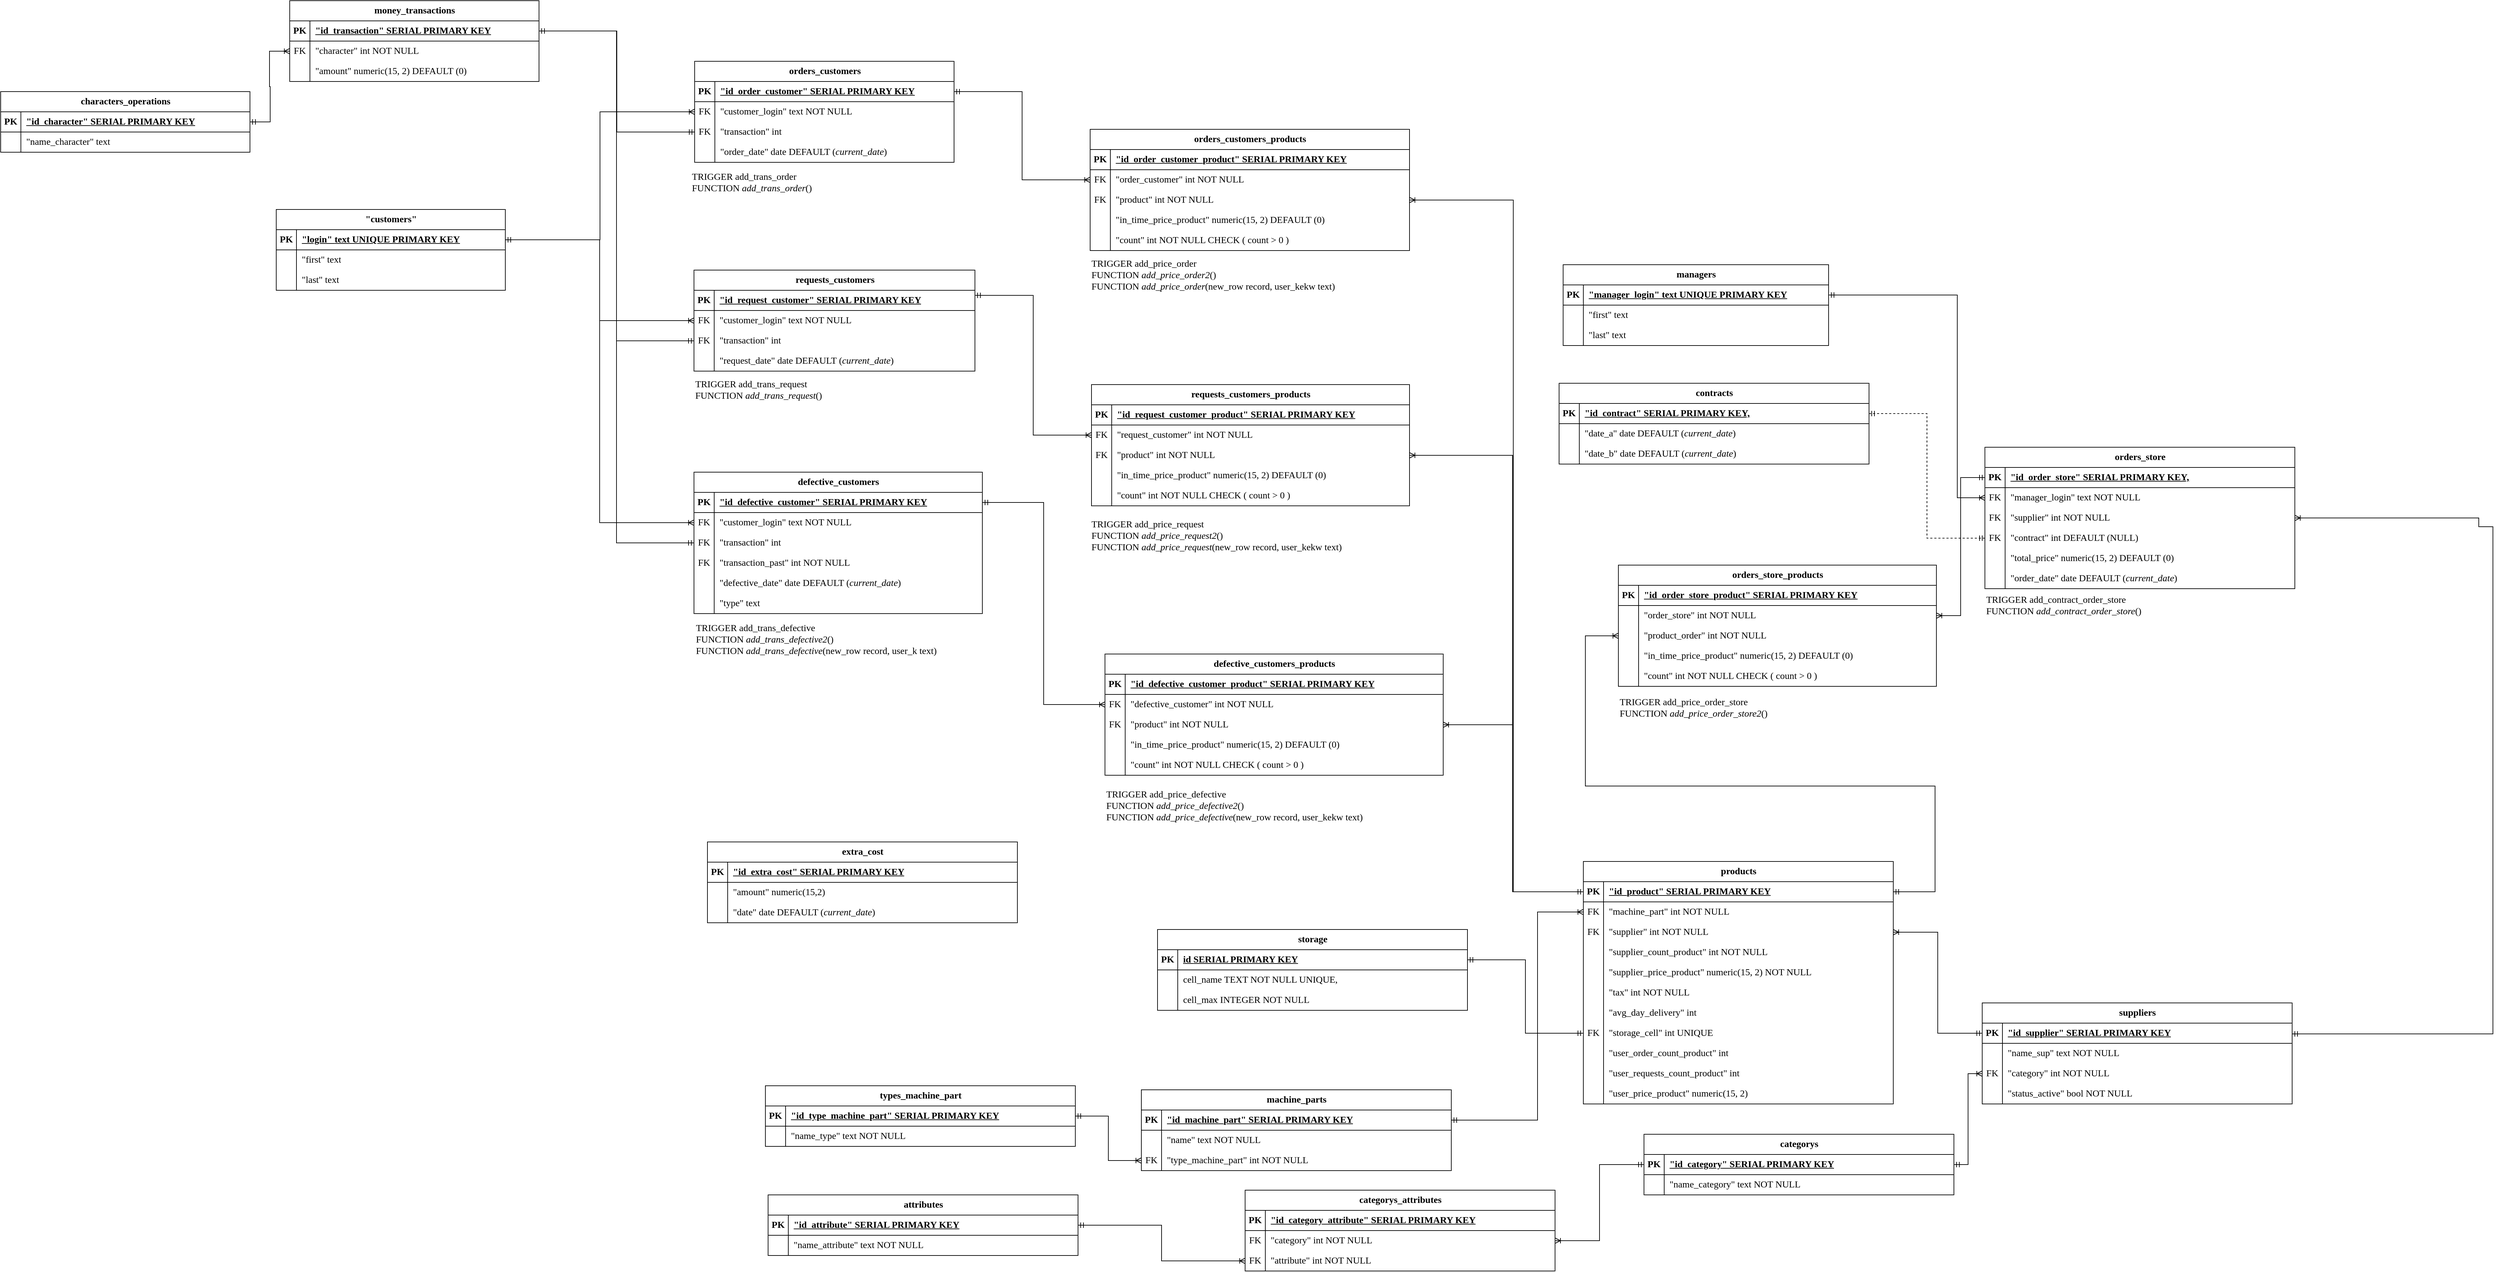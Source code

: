 <mxfile version="21.1.2" type="device">
  <diagram name="Страница 1" id="V1PHYOWH09u18mYAD8Zr">
    <mxGraphModel dx="5027" dy="3685" grid="0" gridSize="10" guides="1" tooltips="1" connect="1" arrows="1" fold="1" page="1" pageScale="1" pageWidth="827" pageHeight="1169" math="0" shadow="0">
      <root>
        <mxCell id="0" />
        <mxCell id="1" parent="0" />
        <mxCell id="IIC0Gn0GFy6Juh0jnjzB-41" value="&lt;div style=&quot;font-size: 14px;&quot;&gt;&lt;div style=&quot;font-size: 14px;&quot;&gt;&quot;customers&quot;&lt;/div&gt;&lt;/div&gt;" style="shape=table;startSize=30;container=1;collapsible=1;childLayout=tableLayout;fixedRows=1;rowLines=0;fontStyle=1;align=center;resizeLast=1;html=1;fontColor=#000000;labelBackgroundColor=default;fontSize=14;fontFamily=Lucida Console;" parent="1" vertex="1">
          <mxGeometry x="240" y="-90" width="340" height="120" as="geometry" />
        </mxCell>
        <mxCell id="IIC0Gn0GFy6Juh0jnjzB-42" value="" style="shape=tableRow;horizontal=0;startSize=0;swimlaneHead=0;swimlaneBody=0;fillColor=none;collapsible=0;dropTarget=0;points=[[0,0.5],[1,0.5]];portConstraint=eastwest;top=0;left=0;right=0;bottom=1;fontColor=#000000;labelBackgroundColor=default;fontSize=14;fontFamily=Lucida Console;" parent="IIC0Gn0GFy6Juh0jnjzB-41" vertex="1">
          <mxGeometry y="30" width="340" height="30" as="geometry" />
        </mxCell>
        <mxCell id="IIC0Gn0GFy6Juh0jnjzB-43" value="PK" style="shape=partialRectangle;connectable=0;fillColor=none;top=0;left=0;bottom=0;right=0;fontStyle=1;overflow=hidden;whiteSpace=wrap;html=1;fontColor=#000000;labelBackgroundColor=default;fontSize=14;fontFamily=Lucida Console;" parent="IIC0Gn0GFy6Juh0jnjzB-42" vertex="1">
          <mxGeometry width="30" height="30" as="geometry">
            <mxRectangle width="30" height="30" as="alternateBounds" />
          </mxGeometry>
        </mxCell>
        <mxCell id="IIC0Gn0GFy6Juh0jnjzB-44" value="&lt;div style=&quot;font-size: 14px;&quot;&gt;&lt;div style=&quot;font-size: 14px;&quot;&gt;&quot;login&quot; &lt;span style=&quot;font-size: 14px;&quot;&gt;text UNIQUE PRIMARY KEY&lt;/span&gt;&lt;/div&gt;&lt;/div&gt;" style="shape=partialRectangle;connectable=0;fillColor=none;top=0;left=0;bottom=0;right=0;align=left;spacingLeft=6;fontStyle=5;overflow=hidden;whiteSpace=wrap;html=1;fontColor=#000000;labelBackgroundColor=default;fontSize=14;fontFamily=Lucida Console;" parent="IIC0Gn0GFy6Juh0jnjzB-42" vertex="1">
          <mxGeometry x="30" width="310" height="30" as="geometry">
            <mxRectangle width="310" height="30" as="alternateBounds" />
          </mxGeometry>
        </mxCell>
        <mxCell id="IIC0Gn0GFy6Juh0jnjzB-45" value="" style="shape=tableRow;horizontal=0;startSize=0;swimlaneHead=0;swimlaneBody=0;fillColor=none;collapsible=0;dropTarget=0;points=[[0,0.5],[1,0.5]];portConstraint=eastwest;top=0;left=0;right=0;bottom=0;fontColor=#000000;labelBackgroundColor=default;fontSize=14;fontFamily=Lucida Console;" parent="IIC0Gn0GFy6Juh0jnjzB-41" vertex="1">
          <mxGeometry y="60" width="340" height="30" as="geometry" />
        </mxCell>
        <mxCell id="IIC0Gn0GFy6Juh0jnjzB-46" value="" style="shape=partialRectangle;connectable=0;fillColor=none;top=0;left=0;bottom=0;right=0;editable=1;overflow=hidden;whiteSpace=wrap;html=1;fontColor=#000000;labelBackgroundColor=default;fontSize=14;fontFamily=Lucida Console;" parent="IIC0Gn0GFy6Juh0jnjzB-45" vertex="1">
          <mxGeometry width="30" height="30" as="geometry">
            <mxRectangle width="30" height="30" as="alternateBounds" />
          </mxGeometry>
        </mxCell>
        <mxCell id="IIC0Gn0GFy6Juh0jnjzB-47" value="&lt;div style=&quot;font-size: 14px;&quot;&gt;&lt;div style=&quot;font-size: 14px;&quot;&gt;&lt;span style=&quot;font-size: 14px;&quot;&gt;&quot;first&quot; text&lt;/span&gt;&lt;/div&gt;&lt;/div&gt;" style="shape=partialRectangle;connectable=0;fillColor=none;top=0;left=0;bottom=0;right=0;align=left;spacingLeft=6;overflow=hidden;whiteSpace=wrap;html=1;fontColor=#000000;labelBackgroundColor=default;fontSize=14;fontFamily=Lucida Console;" parent="IIC0Gn0GFy6Juh0jnjzB-45" vertex="1">
          <mxGeometry x="30" width="310" height="30" as="geometry">
            <mxRectangle width="310" height="30" as="alternateBounds" />
          </mxGeometry>
        </mxCell>
        <mxCell id="IIC0Gn0GFy6Juh0jnjzB-48" value="" style="shape=tableRow;horizontal=0;startSize=0;swimlaneHead=0;swimlaneBody=0;fillColor=none;collapsible=0;dropTarget=0;points=[[0,0.5],[1,0.5]];portConstraint=eastwest;top=0;left=0;right=0;bottom=0;fontColor=#000000;labelBackgroundColor=default;fontSize=14;fontFamily=Lucida Console;" parent="IIC0Gn0GFy6Juh0jnjzB-41" vertex="1">
          <mxGeometry y="90" width="340" height="30" as="geometry" />
        </mxCell>
        <mxCell id="IIC0Gn0GFy6Juh0jnjzB-49" value="" style="shape=partialRectangle;connectable=0;fillColor=none;top=0;left=0;bottom=0;right=0;editable=1;overflow=hidden;whiteSpace=wrap;html=1;fontColor=#000000;labelBackgroundColor=default;fontSize=14;fontFamily=Lucida Console;" parent="IIC0Gn0GFy6Juh0jnjzB-48" vertex="1">
          <mxGeometry width="30" height="30" as="geometry">
            <mxRectangle width="30" height="30" as="alternateBounds" />
          </mxGeometry>
        </mxCell>
        <mxCell id="IIC0Gn0GFy6Juh0jnjzB-50" value="&lt;div style=&quot;font-size: 14px;&quot;&gt;&quot;last&quot; &lt;span style=&quot;font-size: 14px;&quot;&gt;text&lt;/span&gt;&lt;/div&gt;" style="shape=partialRectangle;connectable=0;fillColor=none;top=0;left=0;bottom=0;right=0;align=left;spacingLeft=6;overflow=hidden;whiteSpace=wrap;html=1;fontColor=#000000;labelBackgroundColor=default;fontSize=14;fontFamily=Lucida Console;" parent="IIC0Gn0GFy6Juh0jnjzB-48" vertex="1">
          <mxGeometry x="30" width="310" height="30" as="geometry">
            <mxRectangle width="310" height="30" as="alternateBounds" />
          </mxGeometry>
        </mxCell>
        <mxCell id="IIC0Gn0GFy6Juh0jnjzB-64" value="&lt;div style=&quot;font-size: 14px;&quot;&gt;&lt;div style=&quot;font-size: 14px;&quot;&gt;orders_customers&lt;/div&gt;&lt;/div&gt;" style="shape=table;startSize=30;container=1;collapsible=1;childLayout=tableLayout;fixedRows=1;rowLines=0;fontStyle=1;align=center;resizeLast=1;html=1;fontColor=#000000;labelBackgroundColor=default;fontSize=14;fontFamily=Lucida Console;" parent="1" vertex="1">
          <mxGeometry x="861" y="-310" width="385" height="150" as="geometry" />
        </mxCell>
        <mxCell id="IIC0Gn0GFy6Juh0jnjzB-65" value="" style="shape=tableRow;horizontal=0;startSize=0;swimlaneHead=0;swimlaneBody=0;fillColor=none;collapsible=0;dropTarget=0;points=[[0,0.5],[1,0.5]];portConstraint=eastwest;top=0;left=0;right=0;bottom=1;fontColor=#000000;labelBackgroundColor=default;fontSize=14;fontFamily=Lucida Console;" parent="IIC0Gn0GFy6Juh0jnjzB-64" vertex="1">
          <mxGeometry y="30" width="385" height="30" as="geometry" />
        </mxCell>
        <mxCell id="IIC0Gn0GFy6Juh0jnjzB-66" value="PK" style="shape=partialRectangle;connectable=0;fillColor=none;top=0;left=0;bottom=0;right=0;fontStyle=1;overflow=hidden;whiteSpace=wrap;html=1;fontColor=#000000;labelBackgroundColor=default;fontSize=14;fontFamily=Lucida Console;" parent="IIC0Gn0GFy6Juh0jnjzB-65" vertex="1">
          <mxGeometry width="30" height="30" as="geometry">
            <mxRectangle width="30" height="30" as="alternateBounds" />
          </mxGeometry>
        </mxCell>
        <mxCell id="IIC0Gn0GFy6Juh0jnjzB-67" value="&lt;div style=&quot;font-size: 14px;&quot;&gt;&lt;div style=&quot;font-size: 14px;&quot;&gt;&quot;id_order_customer&quot; &lt;span style=&quot;font-size: 14px;&quot;&gt;SERIAL PRIMARY KEY&lt;/span&gt;&lt;/div&gt;&lt;/div&gt;" style="shape=partialRectangle;connectable=0;fillColor=none;top=0;left=0;bottom=0;right=0;align=left;spacingLeft=6;fontStyle=5;overflow=hidden;whiteSpace=wrap;html=1;fontColor=#000000;labelBackgroundColor=default;fontSize=14;fontFamily=Lucida Console;" parent="IIC0Gn0GFy6Juh0jnjzB-65" vertex="1">
          <mxGeometry x="30" width="355" height="30" as="geometry">
            <mxRectangle width="355" height="30" as="alternateBounds" />
          </mxGeometry>
        </mxCell>
        <mxCell id="IIC0Gn0GFy6Juh0jnjzB-68" value="" style="shape=tableRow;horizontal=0;startSize=0;swimlaneHead=0;swimlaneBody=0;fillColor=none;collapsible=0;dropTarget=0;points=[[0,0.5],[1,0.5]];portConstraint=eastwest;top=0;left=0;right=0;bottom=0;fontColor=#000000;labelBackgroundColor=default;fontSize=14;fontFamily=Lucida Console;" parent="IIC0Gn0GFy6Juh0jnjzB-64" vertex="1">
          <mxGeometry y="60" width="385" height="30" as="geometry" />
        </mxCell>
        <mxCell id="IIC0Gn0GFy6Juh0jnjzB-69" value="FK" style="shape=partialRectangle;connectable=0;fillColor=none;top=0;left=0;bottom=0;right=0;editable=1;overflow=hidden;whiteSpace=wrap;html=1;fontColor=#000000;labelBackgroundColor=default;fontSize=14;fontFamily=Lucida Console;" parent="IIC0Gn0GFy6Juh0jnjzB-68" vertex="1">
          <mxGeometry width="30" height="30" as="geometry">
            <mxRectangle width="30" height="30" as="alternateBounds" />
          </mxGeometry>
        </mxCell>
        <mxCell id="IIC0Gn0GFy6Juh0jnjzB-70" value="&lt;div style=&quot;font-size: 14px;&quot;&gt;&lt;div style=&quot;font-size: 14px;&quot;&gt;&lt;div style=&quot;font-size: 14px;&quot;&gt;&quot;customer_login&quot; &lt;span style=&quot;font-size: 14px;&quot;&gt;text NOT NULL&lt;/span&gt;&lt;/div&gt;&lt;/div&gt;&lt;/div&gt;" style="shape=partialRectangle;connectable=0;fillColor=none;top=0;left=0;bottom=0;right=0;align=left;spacingLeft=6;overflow=hidden;whiteSpace=wrap;html=1;fontColor=#000000;labelBackgroundColor=default;fontSize=14;fontFamily=Lucida Console;" parent="IIC0Gn0GFy6Juh0jnjzB-68" vertex="1">
          <mxGeometry x="30" width="355" height="30" as="geometry">
            <mxRectangle width="355" height="30" as="alternateBounds" />
          </mxGeometry>
        </mxCell>
        <mxCell id="IIC0Gn0GFy6Juh0jnjzB-71" value="" style="shape=tableRow;horizontal=0;startSize=0;swimlaneHead=0;swimlaneBody=0;fillColor=none;collapsible=0;dropTarget=0;points=[[0,0.5],[1,0.5]];portConstraint=eastwest;top=0;left=0;right=0;bottom=0;fontColor=#000000;labelBackgroundColor=default;fontSize=14;fontFamily=Lucida Console;" parent="IIC0Gn0GFy6Juh0jnjzB-64" vertex="1">
          <mxGeometry y="90" width="385" height="30" as="geometry" />
        </mxCell>
        <mxCell id="IIC0Gn0GFy6Juh0jnjzB-72" value="FK" style="shape=partialRectangle;connectable=0;fillColor=none;top=0;left=0;bottom=0;right=0;editable=1;overflow=hidden;whiteSpace=wrap;html=1;fontColor=#000000;labelBackgroundColor=default;fontSize=14;fontFamily=Lucida Console;" parent="IIC0Gn0GFy6Juh0jnjzB-71" vertex="1">
          <mxGeometry width="30" height="30" as="geometry">
            <mxRectangle width="30" height="30" as="alternateBounds" />
          </mxGeometry>
        </mxCell>
        <mxCell id="IIC0Gn0GFy6Juh0jnjzB-73" value="&lt;div style=&quot;font-size: 14px;&quot;&gt;&lt;div style=&quot;font-size: 14px;&quot;&gt;&quot;transaction&quot; &lt;span style=&quot;font-size: 14px;&quot;&gt;int&lt;/span&gt;&lt;/div&gt;&lt;/div&gt;" style="shape=partialRectangle;connectable=0;fillColor=none;top=0;left=0;bottom=0;right=0;align=left;spacingLeft=6;overflow=hidden;whiteSpace=wrap;html=1;fontColor=#000000;labelBackgroundColor=default;fontSize=14;fontFamily=Lucida Console;" parent="IIC0Gn0GFy6Juh0jnjzB-71" vertex="1">
          <mxGeometry x="30" width="355" height="30" as="geometry">
            <mxRectangle width="355" height="30" as="alternateBounds" />
          </mxGeometry>
        </mxCell>
        <mxCell id="IIC0Gn0GFy6Juh0jnjzB-74" value="" style="shape=tableRow;horizontal=0;startSize=0;swimlaneHead=0;swimlaneBody=0;fillColor=none;collapsible=0;dropTarget=0;points=[[0,0.5],[1,0.5]];portConstraint=eastwest;top=0;left=0;right=0;bottom=0;fontColor=#000000;labelBackgroundColor=default;fontSize=14;fontFamily=Lucida Console;" parent="IIC0Gn0GFy6Juh0jnjzB-64" vertex="1">
          <mxGeometry y="120" width="385" height="30" as="geometry" />
        </mxCell>
        <mxCell id="IIC0Gn0GFy6Juh0jnjzB-75" value="" style="shape=partialRectangle;connectable=0;fillColor=none;top=0;left=0;bottom=0;right=0;editable=1;overflow=hidden;whiteSpace=wrap;html=1;fontColor=#000000;labelBackgroundColor=default;fontSize=14;fontFamily=Lucida Console;" parent="IIC0Gn0GFy6Juh0jnjzB-74" vertex="1">
          <mxGeometry width="30" height="30" as="geometry">
            <mxRectangle width="30" height="30" as="alternateBounds" />
          </mxGeometry>
        </mxCell>
        <mxCell id="IIC0Gn0GFy6Juh0jnjzB-76" value="&lt;div style=&quot;font-size: 14px;&quot;&gt;&lt;div style=&quot;font-size: 14px;&quot;&gt;&lt;div style=&quot;font-size: 14px;&quot;&gt;&quot;order_date&quot; &lt;span style=&quot;font-size: 14px;&quot;&gt;date DEFAULT &lt;/span&gt;(&lt;span style=&quot;font-style: italic; font-size: 14px;&quot;&gt;current_date&lt;/span&gt;)&lt;/div&gt;&lt;/div&gt;&lt;/div&gt;" style="shape=partialRectangle;connectable=0;fillColor=none;top=0;left=0;bottom=0;right=0;align=left;spacingLeft=6;overflow=hidden;whiteSpace=wrap;html=1;fontColor=#000000;labelBackgroundColor=default;fontSize=14;fontFamily=Lucida Console;" parent="IIC0Gn0GFy6Juh0jnjzB-74" vertex="1">
          <mxGeometry x="30" width="355" height="30" as="geometry">
            <mxRectangle width="355" height="30" as="alternateBounds" />
          </mxGeometry>
        </mxCell>
        <mxCell id="IIC0Gn0GFy6Juh0jnjzB-77" value="&lt;div style=&quot;font-size: 14px;&quot;&gt;&lt;div style=&quot;font-size: 14px;&quot;&gt;TRIGGER add_trans_order&lt;br&gt;&lt;/div&gt;&lt;div style=&quot;font-size: 14px;&quot;&gt;&lt;div style=&quot;font-size: 14px;&quot;&gt;FUNCTION &lt;span style=&quot;font-style: italic; font-size: 14px;&quot;&gt;add_trans_order&lt;/span&gt;()&amp;nbsp;&lt;/div&gt;&lt;div style=&quot;font-size: 14px;&quot;&gt;&lt;span style=&quot;font-size: 14px;&quot;&gt;&lt;span style=&quot;white-space: pre; font-size: 14px;&quot;&gt; &lt;/span&gt;&lt;/span&gt;&lt;/div&gt;&lt;/div&gt;&lt;/div&gt;" style="text;html=1;align=left;verticalAlign=middle;resizable=0;points=[];autosize=1;strokeColor=none;fillColor=none;fontColor=#000000;labelBackgroundColor=default;fontSize=14;fontFamily=Lucida Console;" parent="1" vertex="1">
          <mxGeometry x="855" y="-152" width="246" height="62" as="geometry" />
        </mxCell>
        <mxCell id="IIC0Gn0GFy6Juh0jnjzB-78" value="&lt;div style=&quot;font-size: 14px;&quot;&gt;&lt;div style=&quot;font-size: 14px;&quot;&gt;&lt;div style=&quot;font-size: 14px;&quot;&gt;orders_customers_products&lt;/div&gt;&lt;/div&gt;&lt;/div&gt;" style="shape=table;startSize=30;container=1;collapsible=1;childLayout=tableLayout;fixedRows=1;rowLines=0;fontStyle=1;align=center;resizeLast=1;html=1;fontColor=#000000;labelBackgroundColor=default;fontSize=14;fontFamily=Lucida Console;" parent="1" vertex="1">
          <mxGeometry x="1448" y="-209" width="474" height="180" as="geometry" />
        </mxCell>
        <mxCell id="IIC0Gn0GFy6Juh0jnjzB-79" value="" style="shape=tableRow;horizontal=0;startSize=0;swimlaneHead=0;swimlaneBody=0;fillColor=none;collapsible=0;dropTarget=0;points=[[0,0.5],[1,0.5]];portConstraint=eastwest;top=0;left=0;right=0;bottom=1;fontColor=#000000;labelBackgroundColor=default;fontSize=14;fontFamily=Lucida Console;" parent="IIC0Gn0GFy6Juh0jnjzB-78" vertex="1">
          <mxGeometry y="30" width="474" height="30" as="geometry" />
        </mxCell>
        <mxCell id="IIC0Gn0GFy6Juh0jnjzB-80" value="PK" style="shape=partialRectangle;connectable=0;fillColor=none;top=0;left=0;bottom=0;right=0;fontStyle=1;overflow=hidden;whiteSpace=wrap;html=1;fontColor=#000000;labelBackgroundColor=default;fontSize=14;fontFamily=Lucida Console;" parent="IIC0Gn0GFy6Juh0jnjzB-79" vertex="1">
          <mxGeometry width="30" height="30" as="geometry">
            <mxRectangle width="30" height="30" as="alternateBounds" />
          </mxGeometry>
        </mxCell>
        <mxCell id="IIC0Gn0GFy6Juh0jnjzB-81" value="&lt;div style=&quot;font-size: 14px;&quot;&gt;&lt;div style=&quot;font-size: 14px;&quot;&gt;&lt;div style=&quot;font-size: 14px;&quot;&gt;&quot;id_order_customer_product&quot; &lt;span style=&quot;font-size: 14px;&quot;&gt;SERIAL PRIMARY KEY&lt;/span&gt;&lt;/div&gt;&lt;/div&gt;&lt;/div&gt;" style="shape=partialRectangle;connectable=0;fillColor=none;top=0;left=0;bottom=0;right=0;align=left;spacingLeft=6;fontStyle=5;overflow=hidden;whiteSpace=wrap;html=1;fontColor=#000000;labelBackgroundColor=default;fontSize=14;fontFamily=Lucida Console;" parent="IIC0Gn0GFy6Juh0jnjzB-79" vertex="1">
          <mxGeometry x="30" width="444" height="30" as="geometry">
            <mxRectangle width="444" height="30" as="alternateBounds" />
          </mxGeometry>
        </mxCell>
        <mxCell id="IIC0Gn0GFy6Juh0jnjzB-82" value="" style="shape=tableRow;horizontal=0;startSize=0;swimlaneHead=0;swimlaneBody=0;fillColor=none;collapsible=0;dropTarget=0;points=[[0,0.5],[1,0.5]];portConstraint=eastwest;top=0;left=0;right=0;bottom=0;fontColor=#000000;labelBackgroundColor=default;fontSize=14;fontFamily=Lucida Console;" parent="IIC0Gn0GFy6Juh0jnjzB-78" vertex="1">
          <mxGeometry y="60" width="474" height="30" as="geometry" />
        </mxCell>
        <mxCell id="IIC0Gn0GFy6Juh0jnjzB-83" value="FK" style="shape=partialRectangle;connectable=0;fillColor=none;top=0;left=0;bottom=0;right=0;editable=1;overflow=hidden;whiteSpace=wrap;html=1;fontColor=#000000;labelBackgroundColor=default;fontSize=14;fontFamily=Lucida Console;" parent="IIC0Gn0GFy6Juh0jnjzB-82" vertex="1">
          <mxGeometry width="30" height="30" as="geometry">
            <mxRectangle width="30" height="30" as="alternateBounds" />
          </mxGeometry>
        </mxCell>
        <mxCell id="IIC0Gn0GFy6Juh0jnjzB-84" value="&lt;div style=&quot;font-size: 14px;&quot;&gt;&lt;div style=&quot;font-size: 14px;&quot;&gt;&lt;div style=&quot;font-size: 14px;&quot;&gt;&lt;div style=&quot;font-size: 14px;&quot;&gt;&quot;order_customer&quot; &lt;span style=&quot;font-size: 14px;&quot;&gt;int NOT NULL&lt;/span&gt;&lt;/div&gt;&lt;/div&gt;&lt;/div&gt;&lt;/div&gt;" style="shape=partialRectangle;connectable=0;fillColor=none;top=0;left=0;bottom=0;right=0;align=left;spacingLeft=6;overflow=hidden;whiteSpace=wrap;html=1;fontColor=#000000;labelBackgroundColor=default;fontSize=14;fontFamily=Lucida Console;" parent="IIC0Gn0GFy6Juh0jnjzB-82" vertex="1">
          <mxGeometry x="30" width="444" height="30" as="geometry">
            <mxRectangle width="444" height="30" as="alternateBounds" />
          </mxGeometry>
        </mxCell>
        <mxCell id="IIC0Gn0GFy6Juh0jnjzB-85" value="" style="shape=tableRow;horizontal=0;startSize=0;swimlaneHead=0;swimlaneBody=0;fillColor=none;collapsible=0;dropTarget=0;points=[[0,0.5],[1,0.5]];portConstraint=eastwest;top=0;left=0;right=0;bottom=0;fontColor=#000000;labelBackgroundColor=default;fontSize=14;fontFamily=Lucida Console;" parent="IIC0Gn0GFy6Juh0jnjzB-78" vertex="1">
          <mxGeometry y="90" width="474" height="30" as="geometry" />
        </mxCell>
        <mxCell id="IIC0Gn0GFy6Juh0jnjzB-86" value="FK" style="shape=partialRectangle;connectable=0;fillColor=none;top=0;left=0;bottom=0;right=0;editable=1;overflow=hidden;whiteSpace=wrap;html=1;fontColor=#000000;labelBackgroundColor=default;fontSize=14;fontFamily=Lucida Console;" parent="IIC0Gn0GFy6Juh0jnjzB-85" vertex="1">
          <mxGeometry width="30" height="30" as="geometry">
            <mxRectangle width="30" height="30" as="alternateBounds" />
          </mxGeometry>
        </mxCell>
        <mxCell id="IIC0Gn0GFy6Juh0jnjzB-87" value="&lt;div style=&quot;font-size: 14px;&quot;&gt;&lt;div style=&quot;font-size: 14px;&quot;&gt;&lt;div style=&quot;font-size: 14px;&quot;&gt;&quot;product&quot; &lt;span style=&quot;font-size: 14px;&quot;&gt;int NOT NULL&lt;/span&gt;&lt;/div&gt;&lt;/div&gt;&lt;/div&gt;" style="shape=partialRectangle;connectable=0;fillColor=none;top=0;left=0;bottom=0;right=0;align=left;spacingLeft=6;overflow=hidden;whiteSpace=wrap;html=1;fontColor=#000000;labelBackgroundColor=default;fontSize=14;fontFamily=Lucida Console;" parent="IIC0Gn0GFy6Juh0jnjzB-85" vertex="1">
          <mxGeometry x="30" width="444" height="30" as="geometry">
            <mxRectangle width="444" height="30" as="alternateBounds" />
          </mxGeometry>
        </mxCell>
        <mxCell id="IIC0Gn0GFy6Juh0jnjzB-88" value="" style="shape=tableRow;horizontal=0;startSize=0;swimlaneHead=0;swimlaneBody=0;fillColor=none;collapsible=0;dropTarget=0;points=[[0,0.5],[1,0.5]];portConstraint=eastwest;top=0;left=0;right=0;bottom=0;fontColor=#000000;labelBackgroundColor=default;fontSize=14;fontFamily=Lucida Console;" parent="IIC0Gn0GFy6Juh0jnjzB-78" vertex="1">
          <mxGeometry y="120" width="474" height="30" as="geometry" />
        </mxCell>
        <mxCell id="IIC0Gn0GFy6Juh0jnjzB-89" value="" style="shape=partialRectangle;connectable=0;fillColor=none;top=0;left=0;bottom=0;right=0;editable=1;overflow=hidden;whiteSpace=wrap;html=1;fontColor=#000000;labelBackgroundColor=default;fontSize=14;fontFamily=Lucida Console;" parent="IIC0Gn0GFy6Juh0jnjzB-88" vertex="1">
          <mxGeometry width="30" height="30" as="geometry">
            <mxRectangle width="30" height="30" as="alternateBounds" />
          </mxGeometry>
        </mxCell>
        <mxCell id="IIC0Gn0GFy6Juh0jnjzB-90" value="&lt;div style=&quot;font-size: 14px;&quot;&gt;&lt;div style=&quot;font-size: 14px;&quot;&gt;&lt;div style=&quot;font-size: 14px;&quot;&gt;&lt;div style=&quot;font-size: 14px;&quot;&gt;&quot;in_time_price_product&quot; &lt;span style=&quot;font-size: 14px;&quot;&gt;numeric&lt;/span&gt;(&lt;span style=&quot;font-size: 14px;&quot;&gt;15&lt;/span&gt;&lt;span style=&quot;font-size: 14px;&quot;&gt;, &lt;/span&gt;&lt;span style=&quot;font-size: 14px;&quot;&gt;2&lt;/span&gt;) &lt;span style=&quot;font-size: 14px;&quot;&gt;DEFAULT &lt;/span&gt;(&lt;span style=&quot;font-size: 14px;&quot;&gt;0&lt;/span&gt;)&lt;/div&gt;&lt;/div&gt;&lt;/div&gt;&lt;/div&gt;" style="shape=partialRectangle;connectable=0;fillColor=none;top=0;left=0;bottom=0;right=0;align=left;spacingLeft=6;overflow=hidden;whiteSpace=wrap;html=1;fontColor=#000000;labelBackgroundColor=default;fontSize=14;fontFamily=Lucida Console;" parent="IIC0Gn0GFy6Juh0jnjzB-88" vertex="1">
          <mxGeometry x="30" width="444" height="30" as="geometry">
            <mxRectangle width="444" height="30" as="alternateBounds" />
          </mxGeometry>
        </mxCell>
        <mxCell id="IIC0Gn0GFy6Juh0jnjzB-91" value="" style="shape=tableRow;horizontal=0;startSize=0;swimlaneHead=0;swimlaneBody=0;fillColor=none;collapsible=0;dropTarget=0;points=[[0,0.5],[1,0.5]];portConstraint=eastwest;top=0;left=0;right=0;bottom=0;fontColor=#000000;labelBackgroundColor=default;fontSize=14;fontFamily=Lucida Console;" parent="IIC0Gn0GFy6Juh0jnjzB-78" vertex="1">
          <mxGeometry y="150" width="474" height="30" as="geometry" />
        </mxCell>
        <mxCell id="IIC0Gn0GFy6Juh0jnjzB-92" value="" style="shape=partialRectangle;connectable=0;fillColor=none;top=0;left=0;bottom=0;right=0;editable=1;overflow=hidden;whiteSpace=wrap;html=1;fontColor=#000000;labelBackgroundColor=default;fontSize=14;fontFamily=Lucida Console;" parent="IIC0Gn0GFy6Juh0jnjzB-91" vertex="1">
          <mxGeometry width="30" height="30" as="geometry">
            <mxRectangle width="30" height="30" as="alternateBounds" />
          </mxGeometry>
        </mxCell>
        <mxCell id="IIC0Gn0GFy6Juh0jnjzB-93" value="&lt;div style=&quot;font-size: 14px;&quot;&gt;&lt;div style=&quot;font-size: 14px;&quot;&gt;&lt;div style=&quot;font-size: 14px;&quot;&gt;&lt;div style=&quot;font-size: 14px;&quot;&gt;&lt;div style=&quot;font-size: 14px;&quot;&gt;&quot;count&quot; &lt;span style=&quot;font-size: 14px;&quot;&gt;int NOT NULL CHECK &lt;/span&gt;( &lt;span style=&quot;font-size: 14px;&quot;&gt;count &lt;/span&gt;&amp;gt; &lt;span style=&quot;font-size: 14px;&quot;&gt;0 &lt;/span&gt;)&lt;/div&gt;&lt;/div&gt;&lt;/div&gt;&lt;/div&gt;&lt;/div&gt;" style="shape=partialRectangle;connectable=0;fillColor=none;top=0;left=0;bottom=0;right=0;align=left;spacingLeft=6;overflow=hidden;whiteSpace=wrap;html=1;fontColor=#000000;labelBackgroundColor=default;fontSize=14;fontFamily=Lucida Console;" parent="IIC0Gn0GFy6Juh0jnjzB-91" vertex="1">
          <mxGeometry x="30" width="444" height="30" as="geometry">
            <mxRectangle width="444" height="30" as="alternateBounds" />
          </mxGeometry>
        </mxCell>
        <mxCell id="IIC0Gn0GFy6Juh0jnjzB-94" value="&lt;div style=&quot;font-size: 14px;&quot;&gt;&lt;div style=&quot;font-size: 14px;&quot;&gt;&lt;div style=&quot;font-size: 14px;&quot;&gt;TRIGGER add_price_order&lt;/div&gt;&lt;div style=&quot;font-size: 14px;&quot;&gt;&lt;div style=&quot;font-size: 14px;&quot;&gt;FUNCTION &lt;span style=&quot;font-style: italic; font-size: 14px;&quot;&gt;add_price_order2&lt;/span&gt;()&amp;nbsp;&lt;/div&gt;&lt;div style=&quot;font-size: 14px;&quot;&gt;FUNCTION &lt;span style=&quot;font-style: italic;&quot;&gt;add_price_order&lt;/span&gt;(new_row record, user_kekw text)&amp;nbsp;&lt;/div&gt;&lt;/div&gt;&lt;/div&gt;&lt;/div&gt;" style="text;html=1;align=left;verticalAlign=middle;resizable=0;points=[];autosize=1;strokeColor=none;fillColor=none;fontColor=#000000;labelBackgroundColor=default;fontSize=14;fontFamily=Lucida Console;" parent="1" vertex="1">
          <mxGeometry x="1448" y="-23" width="499" height="62" as="geometry" />
        </mxCell>
        <mxCell id="IIC0Gn0GFy6Juh0jnjzB-95" value="&lt;div style=&quot;font-size: 14px;&quot;&gt;&lt;div style=&quot;font-size: 14px;&quot;&gt;&lt;div style=&quot;font-size: 14px;&quot;&gt;&lt;div style=&quot;font-size: 14px;&quot;&gt;products&lt;/div&gt;&lt;/div&gt;&lt;/div&gt;&lt;/div&gt;" style="shape=table;startSize=30;container=1;collapsible=1;childLayout=tableLayout;fixedRows=1;rowLines=0;fontStyle=1;align=center;resizeLast=1;html=1;fontColor=#000000;labelBackgroundColor=default;fontSize=14;fontFamily=Lucida Console;" parent="1" vertex="1">
          <mxGeometry x="2180" y="878" width="460" height="360" as="geometry" />
        </mxCell>
        <mxCell id="IIC0Gn0GFy6Juh0jnjzB-96" value="" style="shape=tableRow;horizontal=0;startSize=0;swimlaneHead=0;swimlaneBody=0;fillColor=none;collapsible=0;dropTarget=0;points=[[0,0.5],[1,0.5]];portConstraint=eastwest;top=0;left=0;right=0;bottom=1;fontColor=#000000;labelBackgroundColor=default;fontSize=14;fontFamily=Lucida Console;" parent="IIC0Gn0GFy6Juh0jnjzB-95" vertex="1">
          <mxGeometry y="30" width="460" height="30" as="geometry" />
        </mxCell>
        <mxCell id="IIC0Gn0GFy6Juh0jnjzB-97" value="PK" style="shape=partialRectangle;connectable=0;fillColor=none;top=0;left=0;bottom=0;right=0;fontStyle=1;overflow=hidden;whiteSpace=wrap;html=1;fontColor=#000000;labelBackgroundColor=default;fontSize=14;fontFamily=Lucida Console;" parent="IIC0Gn0GFy6Juh0jnjzB-96" vertex="1">
          <mxGeometry width="30" height="30" as="geometry">
            <mxRectangle width="30" height="30" as="alternateBounds" />
          </mxGeometry>
        </mxCell>
        <mxCell id="IIC0Gn0GFy6Juh0jnjzB-98" value="&lt;div style=&quot;font-size: 14px;&quot;&gt;&lt;div style=&quot;font-size: 14px;&quot;&gt;&lt;div style=&quot;font-size: 14px;&quot;&gt;&lt;div style=&quot;font-size: 14px;&quot;&gt;&quot;id_product&quot; &lt;span style=&quot;font-size: 14px;&quot;&gt;SERIAL PRIMARY KEY&lt;/span&gt;&lt;/div&gt;&lt;/div&gt;&lt;/div&gt;&lt;/div&gt;" style="shape=partialRectangle;connectable=0;fillColor=none;top=0;left=0;bottom=0;right=0;align=left;spacingLeft=6;fontStyle=5;overflow=hidden;whiteSpace=wrap;html=1;fontColor=#000000;labelBackgroundColor=default;fontSize=14;fontFamily=Lucida Console;" parent="IIC0Gn0GFy6Juh0jnjzB-96" vertex="1">
          <mxGeometry x="30" width="430" height="30" as="geometry">
            <mxRectangle width="430" height="30" as="alternateBounds" />
          </mxGeometry>
        </mxCell>
        <mxCell id="IIC0Gn0GFy6Juh0jnjzB-99" value="" style="shape=tableRow;horizontal=0;startSize=0;swimlaneHead=0;swimlaneBody=0;fillColor=none;collapsible=0;dropTarget=0;points=[[0,0.5],[1,0.5]];portConstraint=eastwest;top=0;left=0;right=0;bottom=0;fontColor=#000000;labelBackgroundColor=default;fontSize=14;fontFamily=Lucida Console;" parent="IIC0Gn0GFy6Juh0jnjzB-95" vertex="1">
          <mxGeometry y="60" width="460" height="30" as="geometry" />
        </mxCell>
        <mxCell id="IIC0Gn0GFy6Juh0jnjzB-100" value="FK" style="shape=partialRectangle;connectable=0;fillColor=none;top=0;left=0;bottom=0;right=0;editable=1;overflow=hidden;whiteSpace=wrap;html=1;fontColor=#000000;labelBackgroundColor=default;fontSize=14;fontFamily=Lucida Console;" parent="IIC0Gn0GFy6Juh0jnjzB-99" vertex="1">
          <mxGeometry width="30" height="30" as="geometry">
            <mxRectangle width="30" height="30" as="alternateBounds" />
          </mxGeometry>
        </mxCell>
        <mxCell id="IIC0Gn0GFy6Juh0jnjzB-101" value="&lt;div style=&quot;font-size: 14px;&quot;&gt;&lt;div style=&quot;font-size: 14px;&quot;&gt;&lt;div style=&quot;font-size: 14px;&quot;&gt;&lt;div style=&quot;font-size: 14px;&quot;&gt;&lt;div style=&quot;font-size: 14px;&quot;&gt;&quot;machine_part&quot; &lt;span style=&quot;font-size: 14px;&quot;&gt;int NOT NULL&lt;/span&gt;&lt;/div&gt;&lt;/div&gt;&lt;/div&gt;&lt;/div&gt;&lt;/div&gt;" style="shape=partialRectangle;connectable=0;fillColor=none;top=0;left=0;bottom=0;right=0;align=left;spacingLeft=6;overflow=hidden;whiteSpace=wrap;html=1;fontColor=#000000;labelBackgroundColor=default;fontSize=14;fontFamily=Lucida Console;" parent="IIC0Gn0GFy6Juh0jnjzB-99" vertex="1">
          <mxGeometry x="30" width="430" height="30" as="geometry">
            <mxRectangle width="430" height="30" as="alternateBounds" />
          </mxGeometry>
        </mxCell>
        <mxCell id="IIC0Gn0GFy6Juh0jnjzB-102" value="" style="shape=tableRow;horizontal=0;startSize=0;swimlaneHead=0;swimlaneBody=0;fillColor=none;collapsible=0;dropTarget=0;points=[[0,0.5],[1,0.5]];portConstraint=eastwest;top=0;left=0;right=0;bottom=0;fontColor=#000000;labelBackgroundColor=default;fontSize=14;fontFamily=Lucida Console;" parent="IIC0Gn0GFy6Juh0jnjzB-95" vertex="1">
          <mxGeometry y="90" width="460" height="30" as="geometry" />
        </mxCell>
        <mxCell id="IIC0Gn0GFy6Juh0jnjzB-103" value="FK" style="shape=partialRectangle;connectable=0;fillColor=none;top=0;left=0;bottom=0;right=0;editable=1;overflow=hidden;whiteSpace=wrap;html=1;fontColor=#000000;labelBackgroundColor=default;fontSize=14;fontFamily=Lucida Console;" parent="IIC0Gn0GFy6Juh0jnjzB-102" vertex="1">
          <mxGeometry width="30" height="30" as="geometry">
            <mxRectangle width="30" height="30" as="alternateBounds" />
          </mxGeometry>
        </mxCell>
        <mxCell id="IIC0Gn0GFy6Juh0jnjzB-104" value="&lt;div style=&quot;font-size: 14px;&quot;&gt;&lt;div style=&quot;font-size: 14px;&quot;&gt;&lt;div style=&quot;font-size: 14px;&quot;&gt;&lt;div style=&quot;font-size: 14px;&quot;&gt;&quot;supplier&quot; &lt;span style=&quot;font-size: 14px;&quot;&gt;int NOT NULL&lt;/span&gt;&lt;/div&gt;&lt;/div&gt;&lt;/div&gt;&lt;/div&gt;" style="shape=partialRectangle;connectable=0;fillColor=none;top=0;left=0;bottom=0;right=0;align=left;spacingLeft=6;overflow=hidden;whiteSpace=wrap;html=1;fontColor=#000000;labelBackgroundColor=default;fontSize=14;fontFamily=Lucida Console;" parent="IIC0Gn0GFy6Juh0jnjzB-102" vertex="1">
          <mxGeometry x="30" width="430" height="30" as="geometry">
            <mxRectangle width="430" height="30" as="alternateBounds" />
          </mxGeometry>
        </mxCell>
        <mxCell id="IIC0Gn0GFy6Juh0jnjzB-105" value="" style="shape=tableRow;horizontal=0;startSize=0;swimlaneHead=0;swimlaneBody=0;fillColor=none;collapsible=0;dropTarget=0;points=[[0,0.5],[1,0.5]];portConstraint=eastwest;top=0;left=0;right=0;bottom=0;fontColor=#000000;labelBackgroundColor=default;fontSize=14;fontFamily=Lucida Console;" parent="IIC0Gn0GFy6Juh0jnjzB-95" vertex="1">
          <mxGeometry y="120" width="460" height="30" as="geometry" />
        </mxCell>
        <mxCell id="IIC0Gn0GFy6Juh0jnjzB-106" value="" style="shape=partialRectangle;connectable=0;fillColor=none;top=0;left=0;bottom=0;right=0;editable=1;overflow=hidden;whiteSpace=wrap;html=1;fontColor=#000000;labelBackgroundColor=default;fontSize=14;fontFamily=Lucida Console;" parent="IIC0Gn0GFy6Juh0jnjzB-105" vertex="1">
          <mxGeometry width="30" height="30" as="geometry">
            <mxRectangle width="30" height="30" as="alternateBounds" />
          </mxGeometry>
        </mxCell>
        <mxCell id="IIC0Gn0GFy6Juh0jnjzB-107" value="&lt;div style=&quot;font-size: 14px;&quot;&gt;&lt;div style=&quot;font-size: 14px;&quot;&gt;&lt;div style=&quot;font-size: 14px;&quot;&gt;&lt;div style=&quot;font-size: 14px;&quot;&gt;&lt;div style=&quot;font-size: 14px;&quot;&gt;&quot;supplier_count_product&quot; &lt;span style=&quot;font-size: 14px;&quot;&gt;int NOT NULL&lt;/span&gt;&lt;/div&gt;&lt;/div&gt;&lt;/div&gt;&lt;/div&gt;&lt;/div&gt;" style="shape=partialRectangle;connectable=0;fillColor=none;top=0;left=0;bottom=0;right=0;align=left;spacingLeft=6;overflow=hidden;whiteSpace=wrap;html=1;fontColor=#000000;labelBackgroundColor=default;fontSize=14;fontFamily=Lucida Console;" parent="IIC0Gn0GFy6Juh0jnjzB-105" vertex="1">
          <mxGeometry x="30" width="430" height="30" as="geometry">
            <mxRectangle width="430" height="30" as="alternateBounds" />
          </mxGeometry>
        </mxCell>
        <mxCell id="IIC0Gn0GFy6Juh0jnjzB-108" value="" style="shape=tableRow;horizontal=0;startSize=0;swimlaneHead=0;swimlaneBody=0;fillColor=none;collapsible=0;dropTarget=0;points=[[0,0.5],[1,0.5]];portConstraint=eastwest;top=0;left=0;right=0;bottom=0;fontColor=#000000;labelBackgroundColor=default;fontSize=14;fontFamily=Lucida Console;" parent="IIC0Gn0GFy6Juh0jnjzB-95" vertex="1">
          <mxGeometry y="150" width="460" height="30" as="geometry" />
        </mxCell>
        <mxCell id="IIC0Gn0GFy6Juh0jnjzB-109" value="" style="shape=partialRectangle;connectable=0;fillColor=none;top=0;left=0;bottom=0;right=0;editable=1;overflow=hidden;whiteSpace=wrap;html=1;fontColor=#000000;labelBackgroundColor=default;fontSize=14;fontFamily=Lucida Console;" parent="IIC0Gn0GFy6Juh0jnjzB-108" vertex="1">
          <mxGeometry width="30" height="30" as="geometry">
            <mxRectangle width="30" height="30" as="alternateBounds" />
          </mxGeometry>
        </mxCell>
        <mxCell id="IIC0Gn0GFy6Juh0jnjzB-110" value="&lt;div style=&quot;font-size: 14px;&quot;&gt;&lt;div style=&quot;font-size: 14px;&quot;&gt;&lt;div style=&quot;font-size: 14px;&quot;&gt;&lt;div style=&quot;font-size: 14px;&quot;&gt;&lt;div style=&quot;font-size: 14px;&quot;&gt;&lt;div style=&quot;font-size: 14px;&quot;&gt;&quot;supplier_price_product&quot; &lt;span style=&quot;font-size: 14px;&quot;&gt;numeric&lt;/span&gt;(&lt;span style=&quot;font-size: 14px;&quot;&gt;15&lt;/span&gt;&lt;span style=&quot;font-size: 14px;&quot;&gt;, &lt;/span&gt;&lt;span style=&quot;font-size: 14px;&quot;&gt;2&lt;/span&gt;) &lt;span style=&quot;font-size: 14px;&quot;&gt;NOT NULL&lt;/span&gt;&lt;/div&gt;&lt;/div&gt;&lt;/div&gt;&lt;/div&gt;&lt;/div&gt;&lt;/div&gt;" style="shape=partialRectangle;connectable=0;fillColor=none;top=0;left=0;bottom=0;right=0;align=left;spacingLeft=6;overflow=hidden;whiteSpace=wrap;html=1;fontColor=#000000;labelBackgroundColor=default;fontSize=14;fontFamily=Lucida Console;" parent="IIC0Gn0GFy6Juh0jnjzB-108" vertex="1">
          <mxGeometry x="30" width="430" height="30" as="geometry">
            <mxRectangle width="430" height="30" as="alternateBounds" />
          </mxGeometry>
        </mxCell>
        <mxCell id="IIC0Gn0GFy6Juh0jnjzB-111" value="" style="shape=tableRow;horizontal=0;startSize=0;swimlaneHead=0;swimlaneBody=0;fillColor=none;collapsible=0;dropTarget=0;points=[[0,0.5],[1,0.5]];portConstraint=eastwest;top=0;left=0;right=0;bottom=0;fontColor=#000000;labelBackgroundColor=default;fontSize=14;fontFamily=Lucida Console;" parent="IIC0Gn0GFy6Juh0jnjzB-95" vertex="1">
          <mxGeometry y="180" width="460" height="30" as="geometry" />
        </mxCell>
        <mxCell id="IIC0Gn0GFy6Juh0jnjzB-112" value="" style="shape=partialRectangle;connectable=0;fillColor=none;top=0;left=0;bottom=0;right=0;editable=1;overflow=hidden;whiteSpace=wrap;html=1;fontColor=#000000;labelBackgroundColor=default;fontSize=14;fontFamily=Lucida Console;" parent="IIC0Gn0GFy6Juh0jnjzB-111" vertex="1">
          <mxGeometry width="30" height="30" as="geometry">
            <mxRectangle width="30" height="30" as="alternateBounds" />
          </mxGeometry>
        </mxCell>
        <mxCell id="IIC0Gn0GFy6Juh0jnjzB-113" value="&lt;div style=&quot;font-size: 14px;&quot;&gt;&lt;div style=&quot;font-size: 14px;&quot;&gt;&lt;div style=&quot;font-size: 14px;&quot;&gt;&lt;div style=&quot;font-size: 14px;&quot;&gt;&lt;div style=&quot;font-size: 14px;&quot;&gt;&lt;div style=&quot;font-size: 14px;&quot;&gt;&lt;div style=&quot;font-size: 14px;&quot;&gt;&quot;tax&quot; &lt;span style=&quot;font-size: 14px;&quot;&gt;int NOT NULL&lt;/span&gt;&lt;/div&gt;&lt;/div&gt;&lt;/div&gt;&lt;/div&gt;&lt;/div&gt;&lt;/div&gt;&lt;/div&gt;" style="shape=partialRectangle;connectable=0;fillColor=none;top=0;left=0;bottom=0;right=0;align=left;spacingLeft=6;overflow=hidden;whiteSpace=wrap;html=1;fontColor=#000000;labelBackgroundColor=default;fontSize=14;fontFamily=Lucida Console;" parent="IIC0Gn0GFy6Juh0jnjzB-111" vertex="1">
          <mxGeometry x="30" width="430" height="30" as="geometry">
            <mxRectangle width="430" height="30" as="alternateBounds" />
          </mxGeometry>
        </mxCell>
        <mxCell id="IIC0Gn0GFy6Juh0jnjzB-114" value="" style="shape=tableRow;horizontal=0;startSize=0;swimlaneHead=0;swimlaneBody=0;fillColor=none;collapsible=0;dropTarget=0;points=[[0,0.5],[1,0.5]];portConstraint=eastwest;top=0;left=0;right=0;bottom=0;fontColor=#000000;labelBackgroundColor=default;fontSize=14;fontFamily=Lucida Console;" parent="IIC0Gn0GFy6Juh0jnjzB-95" vertex="1">
          <mxGeometry y="210" width="460" height="30" as="geometry" />
        </mxCell>
        <mxCell id="IIC0Gn0GFy6Juh0jnjzB-115" value="" style="shape=partialRectangle;connectable=0;fillColor=none;top=0;left=0;bottom=0;right=0;editable=1;overflow=hidden;whiteSpace=wrap;html=1;fontColor=#000000;labelBackgroundColor=default;fontSize=14;fontFamily=Lucida Console;" parent="IIC0Gn0GFy6Juh0jnjzB-114" vertex="1">
          <mxGeometry width="30" height="30" as="geometry">
            <mxRectangle width="30" height="30" as="alternateBounds" />
          </mxGeometry>
        </mxCell>
        <mxCell id="IIC0Gn0GFy6Juh0jnjzB-116" value="&lt;div style=&quot;font-size: 14px;&quot;&gt;&lt;div style=&quot;font-size: 14px;&quot;&gt;&lt;div style=&quot;font-size: 14px;&quot;&gt;&lt;div style=&quot;font-size: 14px;&quot;&gt;&lt;div style=&quot;font-size: 14px;&quot;&gt;&lt;div style=&quot;font-size: 14px;&quot;&gt;&lt;div style=&quot;font-size: 14px;&quot;&gt;&quot;avg_day_delivery&quot; &lt;span style=&quot;font-size: 14px;&quot;&gt;int&lt;/span&gt;&lt;/div&gt;&lt;/div&gt;&lt;/div&gt;&lt;/div&gt;&lt;/div&gt;&lt;/div&gt;&lt;/div&gt;" style="shape=partialRectangle;connectable=0;fillColor=none;top=0;left=0;bottom=0;right=0;align=left;spacingLeft=6;overflow=hidden;whiteSpace=wrap;html=1;fontColor=#000000;labelBackgroundColor=default;fontSize=14;fontFamily=Lucida Console;" parent="IIC0Gn0GFy6Juh0jnjzB-114" vertex="1">
          <mxGeometry x="30" width="430" height="30" as="geometry">
            <mxRectangle width="430" height="30" as="alternateBounds" />
          </mxGeometry>
        </mxCell>
        <mxCell id="IIC0Gn0GFy6Juh0jnjzB-117" value="" style="shape=tableRow;horizontal=0;startSize=0;swimlaneHead=0;swimlaneBody=0;fillColor=none;collapsible=0;dropTarget=0;points=[[0,0.5],[1,0.5]];portConstraint=eastwest;top=0;left=0;right=0;bottom=0;fontColor=#000000;labelBackgroundColor=default;fontSize=14;fontFamily=Lucida Console;" parent="IIC0Gn0GFy6Juh0jnjzB-95" vertex="1">
          <mxGeometry y="240" width="460" height="30" as="geometry" />
        </mxCell>
        <mxCell id="IIC0Gn0GFy6Juh0jnjzB-118" value="FK" style="shape=partialRectangle;connectable=0;fillColor=none;top=0;left=0;bottom=0;right=0;editable=1;overflow=hidden;whiteSpace=wrap;html=1;fontColor=#000000;labelBackgroundColor=default;fontSize=14;fontFamily=Lucida Console;" parent="IIC0Gn0GFy6Juh0jnjzB-117" vertex="1">
          <mxGeometry width="30" height="30" as="geometry">
            <mxRectangle width="30" height="30" as="alternateBounds" />
          </mxGeometry>
        </mxCell>
        <mxCell id="IIC0Gn0GFy6Juh0jnjzB-119" value="&lt;div style=&quot;font-size: 14px;&quot;&gt;&lt;div style=&quot;font-size: 14px;&quot;&gt;&lt;div style=&quot;font-size: 14px;&quot;&gt;&lt;div style=&quot;font-size: 14px;&quot;&gt;&lt;div style=&quot;font-size: 14px;&quot;&gt;&lt;div style=&quot;font-size: 14px;&quot;&gt;&lt;div style=&quot;font-size: 14px;&quot;&gt;&quot;storage_cell&quot; &lt;span style=&quot;font-size: 14px;&quot;&gt;int UNIQUE&lt;/span&gt;&lt;/div&gt;&lt;/div&gt;&lt;/div&gt;&lt;/div&gt;&lt;/div&gt;&lt;/div&gt;&lt;/div&gt;" style="shape=partialRectangle;connectable=0;fillColor=none;top=0;left=0;bottom=0;right=0;align=left;spacingLeft=6;overflow=hidden;whiteSpace=wrap;html=1;fontColor=#000000;labelBackgroundColor=default;fontSize=14;fontFamily=Lucida Console;" parent="IIC0Gn0GFy6Juh0jnjzB-117" vertex="1">
          <mxGeometry x="30" width="430" height="30" as="geometry">
            <mxRectangle width="430" height="30" as="alternateBounds" />
          </mxGeometry>
        </mxCell>
        <mxCell id="IIC0Gn0GFy6Juh0jnjzB-120" value="" style="shape=tableRow;horizontal=0;startSize=0;swimlaneHead=0;swimlaneBody=0;fillColor=none;collapsible=0;dropTarget=0;points=[[0,0.5],[1,0.5]];portConstraint=eastwest;top=0;left=0;right=0;bottom=0;fontColor=#000000;labelBackgroundColor=default;fontSize=14;fontFamily=Lucida Console;" parent="IIC0Gn0GFy6Juh0jnjzB-95" vertex="1">
          <mxGeometry y="270" width="460" height="30" as="geometry" />
        </mxCell>
        <mxCell id="IIC0Gn0GFy6Juh0jnjzB-121" value="" style="shape=partialRectangle;connectable=0;fillColor=none;top=0;left=0;bottom=0;right=0;editable=1;overflow=hidden;whiteSpace=wrap;html=1;fontColor=#000000;labelBackgroundColor=default;fontSize=14;fontFamily=Lucida Console;" parent="IIC0Gn0GFy6Juh0jnjzB-120" vertex="1">
          <mxGeometry width="30" height="30" as="geometry">
            <mxRectangle width="30" height="30" as="alternateBounds" />
          </mxGeometry>
        </mxCell>
        <mxCell id="IIC0Gn0GFy6Juh0jnjzB-122" value="&lt;div style=&quot;font-size: 14px;&quot;&gt;&lt;div style=&quot;font-size: 14px;&quot;&gt;&lt;div style=&quot;font-size: 14px;&quot;&gt;&lt;div style=&quot;font-size: 14px;&quot;&gt;&lt;div style=&quot;font-size: 14px;&quot;&gt;&lt;div style=&quot;font-size: 14px;&quot;&gt;&lt;div style=&quot;font-size: 14px;&quot;&gt;&quot;user_order_count_product&quot; &lt;span style=&quot;font-size: 14px;&quot;&gt;int&lt;/span&gt;&lt;/div&gt;&lt;/div&gt;&lt;/div&gt;&lt;/div&gt;&lt;/div&gt;&lt;/div&gt;&lt;/div&gt;" style="shape=partialRectangle;connectable=0;fillColor=none;top=0;left=0;bottom=0;right=0;align=left;spacingLeft=6;overflow=hidden;whiteSpace=wrap;html=1;fontColor=#000000;labelBackgroundColor=default;fontSize=14;fontFamily=Lucida Console;" parent="IIC0Gn0GFy6Juh0jnjzB-120" vertex="1">
          <mxGeometry x="30" width="430" height="30" as="geometry">
            <mxRectangle width="430" height="30" as="alternateBounds" />
          </mxGeometry>
        </mxCell>
        <mxCell id="IIC0Gn0GFy6Juh0jnjzB-123" value="" style="shape=tableRow;horizontal=0;startSize=0;swimlaneHead=0;swimlaneBody=0;fillColor=none;collapsible=0;dropTarget=0;points=[[0,0.5],[1,0.5]];portConstraint=eastwest;top=0;left=0;right=0;bottom=0;fontColor=#000000;labelBackgroundColor=default;fontSize=14;fontFamily=Lucida Console;" parent="IIC0Gn0GFy6Juh0jnjzB-95" vertex="1">
          <mxGeometry y="300" width="460" height="30" as="geometry" />
        </mxCell>
        <mxCell id="IIC0Gn0GFy6Juh0jnjzB-124" value="" style="shape=partialRectangle;connectable=0;fillColor=none;top=0;left=0;bottom=0;right=0;editable=1;overflow=hidden;whiteSpace=wrap;html=1;fontColor=#000000;labelBackgroundColor=default;fontSize=14;fontFamily=Lucida Console;" parent="IIC0Gn0GFy6Juh0jnjzB-123" vertex="1">
          <mxGeometry width="30" height="30" as="geometry">
            <mxRectangle width="30" height="30" as="alternateBounds" />
          </mxGeometry>
        </mxCell>
        <mxCell id="IIC0Gn0GFy6Juh0jnjzB-125" value="&lt;div style=&quot;font-size: 14px;&quot;&gt;&lt;div style=&quot;font-size: 14px;&quot;&gt;&lt;div style=&quot;font-size: 14px;&quot;&gt;&lt;div style=&quot;font-size: 14px;&quot;&gt;&lt;div style=&quot;font-size: 14px;&quot;&gt;&lt;div style=&quot;font-size: 14px;&quot;&gt;&lt;div style=&quot;font-size: 14px;&quot;&gt;&lt;div style=&quot;font-size: 14px;&quot;&gt;&quot;user_requests_count_product&quot; &lt;span style=&quot;font-size: 14px;&quot;&gt;int&lt;/span&gt;&lt;/div&gt;&lt;/div&gt;&lt;/div&gt;&lt;/div&gt;&lt;/div&gt;&lt;/div&gt;&lt;/div&gt;&lt;/div&gt;" style="shape=partialRectangle;connectable=0;fillColor=none;top=0;left=0;bottom=0;right=0;align=left;spacingLeft=6;overflow=hidden;whiteSpace=wrap;html=1;fontColor=#000000;labelBackgroundColor=default;fontSize=14;fontFamily=Lucida Console;" parent="IIC0Gn0GFy6Juh0jnjzB-123" vertex="1">
          <mxGeometry x="30" width="430" height="30" as="geometry">
            <mxRectangle width="430" height="30" as="alternateBounds" />
          </mxGeometry>
        </mxCell>
        <mxCell id="IIC0Gn0GFy6Juh0jnjzB-126" value="" style="shape=tableRow;horizontal=0;startSize=0;swimlaneHead=0;swimlaneBody=0;fillColor=none;collapsible=0;dropTarget=0;points=[[0,0.5],[1,0.5]];portConstraint=eastwest;top=0;left=0;right=0;bottom=0;fontColor=#000000;labelBackgroundColor=default;fontSize=14;fontFamily=Lucida Console;" parent="IIC0Gn0GFy6Juh0jnjzB-95" vertex="1">
          <mxGeometry y="330" width="460" height="30" as="geometry" />
        </mxCell>
        <mxCell id="IIC0Gn0GFy6Juh0jnjzB-127" value="" style="shape=partialRectangle;connectable=0;fillColor=none;top=0;left=0;bottom=0;right=0;editable=1;overflow=hidden;whiteSpace=wrap;html=1;fontColor=#000000;labelBackgroundColor=default;fontSize=14;fontFamily=Lucida Console;" parent="IIC0Gn0GFy6Juh0jnjzB-126" vertex="1">
          <mxGeometry width="30" height="30" as="geometry">
            <mxRectangle width="30" height="30" as="alternateBounds" />
          </mxGeometry>
        </mxCell>
        <mxCell id="IIC0Gn0GFy6Juh0jnjzB-128" value="&lt;div style=&quot;font-size: 14px;&quot;&gt;&lt;div style=&quot;font-size: 14px;&quot;&gt;&lt;div style=&quot;font-size: 14px;&quot;&gt;&lt;div style=&quot;font-size: 14px;&quot;&gt;&lt;div style=&quot;font-size: 14px;&quot;&gt;&lt;div style=&quot;font-size: 14px;&quot;&gt;&lt;div style=&quot;font-size: 14px;&quot;&gt;&lt;div style=&quot;font-size: 14px;&quot;&gt;&quot;user_price_product&quot; &lt;span style=&quot;font-size: 14px;&quot;&gt;numeric&lt;/span&gt;(&lt;span style=&quot;font-size: 14px;&quot;&gt;15&lt;/span&gt;&lt;span style=&quot;font-size: 14px;&quot;&gt;, &lt;/span&gt;&lt;span style=&quot;font-size: 14px;&quot;&gt;2&lt;/span&gt;)&lt;/div&gt;&lt;/div&gt;&lt;/div&gt;&lt;/div&gt;&lt;/div&gt;&lt;/div&gt;&lt;/div&gt;&lt;/div&gt;" style="shape=partialRectangle;connectable=0;fillColor=none;top=0;left=0;bottom=0;right=0;align=left;spacingLeft=6;overflow=hidden;whiteSpace=wrap;html=1;fontColor=#000000;labelBackgroundColor=default;fontSize=14;fontFamily=Lucida Console;" parent="IIC0Gn0GFy6Juh0jnjzB-126" vertex="1">
          <mxGeometry x="30" width="430" height="30" as="geometry">
            <mxRectangle width="430" height="30" as="alternateBounds" />
          </mxGeometry>
        </mxCell>
        <mxCell id="IIC0Gn0GFy6Juh0jnjzB-130" value="&lt;div style=&quot;font-size: 14px;&quot;&gt;&lt;div style=&quot;font-size: 14px;&quot;&gt;&lt;div style=&quot;font-size: 14px;&quot;&gt;&lt;div style=&quot;font-size: 14px;&quot;&gt;&lt;div style=&quot;font-size: 14px;&quot;&gt;storage&lt;/div&gt;&lt;/div&gt;&lt;/div&gt;&lt;/div&gt;&lt;/div&gt;" style="shape=table;startSize=30;container=1;collapsible=1;childLayout=tableLayout;fixedRows=1;rowLines=0;fontStyle=1;align=center;resizeLast=1;html=1;fontColor=#000000;labelBackgroundColor=default;fontSize=14;fontFamily=Lucida Console;" parent="1" vertex="1">
          <mxGeometry x="1548" y="979" width="460" height="120" as="geometry" />
        </mxCell>
        <mxCell id="IIC0Gn0GFy6Juh0jnjzB-131" value="" style="shape=tableRow;horizontal=0;startSize=0;swimlaneHead=0;swimlaneBody=0;fillColor=none;collapsible=0;dropTarget=0;points=[[0,0.5],[1,0.5]];portConstraint=eastwest;top=0;left=0;right=0;bottom=1;fontColor=#000000;labelBackgroundColor=default;fontSize=14;fontFamily=Lucida Console;" parent="IIC0Gn0GFy6Juh0jnjzB-130" vertex="1">
          <mxGeometry y="30" width="460" height="30" as="geometry" />
        </mxCell>
        <mxCell id="IIC0Gn0GFy6Juh0jnjzB-132" value="PK" style="shape=partialRectangle;connectable=0;fillColor=none;top=0;left=0;bottom=0;right=0;fontStyle=1;overflow=hidden;whiteSpace=wrap;html=1;fontColor=#000000;labelBackgroundColor=default;fontSize=14;fontFamily=Lucida Console;" parent="IIC0Gn0GFy6Juh0jnjzB-131" vertex="1">
          <mxGeometry width="30" height="30" as="geometry">
            <mxRectangle width="30" height="30" as="alternateBounds" />
          </mxGeometry>
        </mxCell>
        <mxCell id="IIC0Gn0GFy6Juh0jnjzB-133" value="&lt;div style=&quot;font-size: 14px;&quot;&gt;&lt;div style=&quot;font-size: 14px;&quot;&gt;&lt;div style=&quot;font-size: 14px;&quot;&gt;&lt;div style=&quot;font-size: 14px;&quot;&gt;&lt;div style=&quot;font-size: 14px;&quot;&gt;id &lt;span style=&quot;font-size: 14px;&quot;&gt;SERIAL PRIMARY KEY&lt;/span&gt;&lt;/div&gt;&lt;/div&gt;&lt;/div&gt;&lt;/div&gt;&lt;/div&gt;" style="shape=partialRectangle;connectable=0;fillColor=none;top=0;left=0;bottom=0;right=0;align=left;spacingLeft=6;fontStyle=5;overflow=hidden;whiteSpace=wrap;html=1;fontColor=#000000;labelBackgroundColor=default;fontSize=14;fontFamily=Lucida Console;" parent="IIC0Gn0GFy6Juh0jnjzB-131" vertex="1">
          <mxGeometry x="30" width="430" height="30" as="geometry">
            <mxRectangle width="430" height="30" as="alternateBounds" />
          </mxGeometry>
        </mxCell>
        <mxCell id="IIC0Gn0GFy6Juh0jnjzB-134" value="" style="shape=tableRow;horizontal=0;startSize=0;swimlaneHead=0;swimlaneBody=0;fillColor=none;collapsible=0;dropTarget=0;points=[[0,0.5],[1,0.5]];portConstraint=eastwest;top=0;left=0;right=0;bottom=0;fontColor=#000000;labelBackgroundColor=default;fontSize=14;fontFamily=Lucida Console;" parent="IIC0Gn0GFy6Juh0jnjzB-130" vertex="1">
          <mxGeometry y="60" width="460" height="30" as="geometry" />
        </mxCell>
        <mxCell id="IIC0Gn0GFy6Juh0jnjzB-135" value="" style="shape=partialRectangle;connectable=0;fillColor=none;top=0;left=0;bottom=0;right=0;editable=1;overflow=hidden;whiteSpace=wrap;html=1;fontColor=#000000;labelBackgroundColor=default;fontSize=14;fontFamily=Lucida Console;" parent="IIC0Gn0GFy6Juh0jnjzB-134" vertex="1">
          <mxGeometry width="30" height="30" as="geometry">
            <mxRectangle width="30" height="30" as="alternateBounds" />
          </mxGeometry>
        </mxCell>
        <mxCell id="IIC0Gn0GFy6Juh0jnjzB-136" value="&lt;div style=&quot;font-size: 14px;&quot;&gt;&lt;div style=&quot;font-size: 14px;&quot;&gt;&lt;div style=&quot;font-size: 14px;&quot;&gt;&lt;div style=&quot;font-size: 14px;&quot;&gt;&lt;div style=&quot;font-size: 14px;&quot;&gt;&lt;div style=&quot;font-size: 14px;&quot;&gt;cell_name &lt;span style=&quot;font-size: 14px;&quot;&gt;TEXT NOT NULL UNIQUE,&lt;/span&gt;&lt;/div&gt;&lt;/div&gt;&lt;/div&gt;&lt;/div&gt;&lt;/div&gt;&lt;/div&gt;" style="shape=partialRectangle;connectable=0;fillColor=none;top=0;left=0;bottom=0;right=0;align=left;spacingLeft=6;overflow=hidden;whiteSpace=wrap;html=1;fontColor=#000000;labelBackgroundColor=default;fontSize=14;fontFamily=Lucida Console;" parent="IIC0Gn0GFy6Juh0jnjzB-134" vertex="1">
          <mxGeometry x="30" width="430" height="30" as="geometry">
            <mxRectangle width="430" height="30" as="alternateBounds" />
          </mxGeometry>
        </mxCell>
        <mxCell id="IIC0Gn0GFy6Juh0jnjzB-137" value="" style="shape=tableRow;horizontal=0;startSize=0;swimlaneHead=0;swimlaneBody=0;fillColor=none;collapsible=0;dropTarget=0;points=[[0,0.5],[1,0.5]];portConstraint=eastwest;top=0;left=0;right=0;bottom=0;fontColor=#000000;labelBackgroundColor=default;fontSize=14;fontFamily=Lucida Console;" parent="IIC0Gn0GFy6Juh0jnjzB-130" vertex="1">
          <mxGeometry y="90" width="460" height="30" as="geometry" />
        </mxCell>
        <mxCell id="IIC0Gn0GFy6Juh0jnjzB-138" value="" style="shape=partialRectangle;connectable=0;fillColor=none;top=0;left=0;bottom=0;right=0;editable=1;overflow=hidden;whiteSpace=wrap;html=1;fontColor=#000000;labelBackgroundColor=default;fontSize=14;fontFamily=Lucida Console;" parent="IIC0Gn0GFy6Juh0jnjzB-137" vertex="1">
          <mxGeometry width="30" height="30" as="geometry">
            <mxRectangle width="30" height="30" as="alternateBounds" />
          </mxGeometry>
        </mxCell>
        <mxCell id="IIC0Gn0GFy6Juh0jnjzB-139" value="&lt;div style=&quot;font-size: 14px;&quot;&gt;&lt;div style=&quot;font-size: 14px;&quot;&gt;&lt;div style=&quot;font-size: 14px;&quot;&gt;&lt;div style=&quot;font-size: 14px;&quot;&gt;&lt;div style=&quot;font-size: 14px;&quot;&gt;cell_max &lt;span style=&quot;font-size: 14px;&quot;&gt;INTEGER NOT NULL&lt;/span&gt;&lt;/div&gt;&lt;/div&gt;&lt;/div&gt;&lt;/div&gt;&lt;/div&gt;" style="shape=partialRectangle;connectable=0;fillColor=none;top=0;left=0;bottom=0;right=0;align=left;spacingLeft=6;overflow=hidden;whiteSpace=wrap;html=1;fontColor=#000000;labelBackgroundColor=default;fontSize=14;fontFamily=Lucida Console;" parent="IIC0Gn0GFy6Juh0jnjzB-137" vertex="1">
          <mxGeometry x="30" width="430" height="30" as="geometry">
            <mxRectangle width="430" height="30" as="alternateBounds" />
          </mxGeometry>
        </mxCell>
        <mxCell id="IIC0Gn0GFy6Juh0jnjzB-147" value="&lt;div style=&quot;font-size: 14px;&quot;&gt;&lt;div style=&quot;font-size: 14px;&quot;&gt;&lt;div style=&quot;font-size: 14px;&quot;&gt;&lt;div style=&quot;font-size: 14px;&quot;&gt;&lt;div style=&quot;font-size: 14px;&quot;&gt;types_machine_part&lt;/div&gt;&lt;/div&gt;&lt;/div&gt;&lt;/div&gt;&lt;/div&gt;" style="shape=table;startSize=30;container=1;collapsible=1;childLayout=tableLayout;fixedRows=1;rowLines=0;fontStyle=1;align=center;resizeLast=1;html=1;fontColor=#000000;labelBackgroundColor=default;fontSize=14;fontFamily=Lucida Console;" parent="1" vertex="1">
          <mxGeometry x="966" y="1211" width="460" height="90" as="geometry" />
        </mxCell>
        <mxCell id="IIC0Gn0GFy6Juh0jnjzB-148" value="" style="shape=tableRow;horizontal=0;startSize=0;swimlaneHead=0;swimlaneBody=0;fillColor=none;collapsible=0;dropTarget=0;points=[[0,0.5],[1,0.5]];portConstraint=eastwest;top=0;left=0;right=0;bottom=1;fontColor=#000000;labelBackgroundColor=default;fontSize=14;fontFamily=Lucida Console;" parent="IIC0Gn0GFy6Juh0jnjzB-147" vertex="1">
          <mxGeometry y="30" width="460" height="30" as="geometry" />
        </mxCell>
        <mxCell id="IIC0Gn0GFy6Juh0jnjzB-149" value="PK" style="shape=partialRectangle;connectable=0;fillColor=none;top=0;left=0;bottom=0;right=0;fontStyle=1;overflow=hidden;whiteSpace=wrap;html=1;fontColor=#000000;labelBackgroundColor=default;fontSize=14;fontFamily=Lucida Console;" parent="IIC0Gn0GFy6Juh0jnjzB-148" vertex="1">
          <mxGeometry width="30" height="30" as="geometry">
            <mxRectangle width="30" height="30" as="alternateBounds" />
          </mxGeometry>
        </mxCell>
        <mxCell id="IIC0Gn0GFy6Juh0jnjzB-150" value="&lt;div style=&quot;font-size: 14px;&quot;&gt;&lt;div style=&quot;font-size: 14px;&quot;&gt;&lt;div style=&quot;font-size: 14px;&quot;&gt;&lt;div style=&quot;font-size: 14px;&quot;&gt;&lt;div style=&quot;font-size: 14px;&quot;&gt;&quot;id_type_machine_part&quot; &lt;span style=&quot;font-size: 14px;&quot;&gt;SERIAL PRIMARY KEY&lt;/span&gt;&lt;/div&gt;&lt;/div&gt;&lt;/div&gt;&lt;/div&gt;&lt;/div&gt;" style="shape=partialRectangle;connectable=0;fillColor=none;top=0;left=0;bottom=0;right=0;align=left;spacingLeft=6;fontStyle=5;overflow=hidden;whiteSpace=wrap;html=1;fontColor=#000000;labelBackgroundColor=default;fontSize=14;fontFamily=Lucida Console;" parent="IIC0Gn0GFy6Juh0jnjzB-148" vertex="1">
          <mxGeometry x="30" width="430" height="30" as="geometry">
            <mxRectangle width="430" height="30" as="alternateBounds" />
          </mxGeometry>
        </mxCell>
        <mxCell id="IIC0Gn0GFy6Juh0jnjzB-151" value="" style="shape=tableRow;horizontal=0;startSize=0;swimlaneHead=0;swimlaneBody=0;fillColor=none;collapsible=0;dropTarget=0;points=[[0,0.5],[1,0.5]];portConstraint=eastwest;top=0;left=0;right=0;bottom=0;fontColor=#000000;labelBackgroundColor=default;fontSize=14;fontFamily=Lucida Console;" parent="IIC0Gn0GFy6Juh0jnjzB-147" vertex="1">
          <mxGeometry y="60" width="460" height="30" as="geometry" />
        </mxCell>
        <mxCell id="IIC0Gn0GFy6Juh0jnjzB-152" value="" style="shape=partialRectangle;connectable=0;fillColor=none;top=0;left=0;bottom=0;right=0;editable=1;overflow=hidden;whiteSpace=wrap;html=1;fontColor=#000000;labelBackgroundColor=default;fontSize=14;fontFamily=Lucida Console;" parent="IIC0Gn0GFy6Juh0jnjzB-151" vertex="1">
          <mxGeometry width="30" height="30" as="geometry">
            <mxRectangle width="30" height="30" as="alternateBounds" />
          </mxGeometry>
        </mxCell>
        <mxCell id="IIC0Gn0GFy6Juh0jnjzB-153" value="&lt;div style=&quot;font-size: 14px;&quot;&gt;&lt;div style=&quot;font-size: 14px;&quot;&gt;&lt;div style=&quot;font-size: 14px;&quot;&gt;&lt;div style=&quot;font-size: 14px;&quot;&gt;&lt;div style=&quot;font-size: 14px;&quot;&gt;&lt;div style=&quot;font-size: 14px;&quot;&gt;&quot;name_type&quot; &lt;span style=&quot;font-size: 14px;&quot;&gt;text NOT NULL&lt;/span&gt;&lt;/div&gt;&lt;/div&gt;&lt;/div&gt;&lt;/div&gt;&lt;/div&gt;&lt;/div&gt;" style="shape=partialRectangle;connectable=0;fillColor=none;top=0;left=0;bottom=0;right=0;align=left;spacingLeft=6;overflow=hidden;whiteSpace=wrap;html=1;fontColor=#000000;labelBackgroundColor=default;fontSize=14;fontFamily=Lucida Console;" parent="IIC0Gn0GFy6Juh0jnjzB-151" vertex="1">
          <mxGeometry x="30" width="430" height="30" as="geometry">
            <mxRectangle width="430" height="30" as="alternateBounds" />
          </mxGeometry>
        </mxCell>
        <mxCell id="IIC0Gn0GFy6Juh0jnjzB-158" value="&lt;div style=&quot;font-size: 14px;&quot;&gt;&lt;div style=&quot;font-size: 14px;&quot;&gt;&lt;div style=&quot;font-size: 14px;&quot;&gt;&lt;div style=&quot;font-size: 14px;&quot;&gt;machine_parts&lt;/div&gt;&lt;/div&gt;&lt;/div&gt;&lt;/div&gt;" style="shape=table;startSize=30;container=1;collapsible=1;childLayout=tableLayout;fixedRows=1;rowLines=0;fontStyle=1;align=center;resizeLast=1;html=1;fontColor=#000000;labelBackgroundColor=default;fontSize=14;fontFamily=Lucida Console;" parent="1" vertex="1">
          <mxGeometry x="1524" y="1217" width="460" height="120" as="geometry" />
        </mxCell>
        <mxCell id="IIC0Gn0GFy6Juh0jnjzB-159" value="" style="shape=tableRow;horizontal=0;startSize=0;swimlaneHead=0;swimlaneBody=0;fillColor=none;collapsible=0;dropTarget=0;points=[[0,0.5],[1,0.5]];portConstraint=eastwest;top=0;left=0;right=0;bottom=1;fontColor=#000000;labelBackgroundColor=default;fontSize=14;fontFamily=Lucida Console;" parent="IIC0Gn0GFy6Juh0jnjzB-158" vertex="1">
          <mxGeometry y="30" width="460" height="30" as="geometry" />
        </mxCell>
        <mxCell id="IIC0Gn0GFy6Juh0jnjzB-160" value="PK" style="shape=partialRectangle;connectable=0;fillColor=none;top=0;left=0;bottom=0;right=0;fontStyle=1;overflow=hidden;whiteSpace=wrap;html=1;fontColor=#000000;labelBackgroundColor=default;fontSize=14;fontFamily=Lucida Console;" parent="IIC0Gn0GFy6Juh0jnjzB-159" vertex="1">
          <mxGeometry width="30" height="30" as="geometry">
            <mxRectangle width="30" height="30" as="alternateBounds" />
          </mxGeometry>
        </mxCell>
        <mxCell id="IIC0Gn0GFy6Juh0jnjzB-161" value="&lt;div style=&quot;font-size: 14px;&quot;&gt;&lt;div style=&quot;font-size: 14px;&quot;&gt;&lt;div style=&quot;font-size: 14px;&quot;&gt;&lt;div style=&quot;font-size: 14px;&quot;&gt;&quot;id_machine_part&quot; &lt;span style=&quot;font-size: 14px;&quot;&gt;SERIAL PRIMARY KEY&lt;/span&gt;&lt;/div&gt;&lt;/div&gt;&lt;/div&gt;&lt;/div&gt;" style="shape=partialRectangle;connectable=0;fillColor=none;top=0;left=0;bottom=0;right=0;align=left;spacingLeft=6;fontStyle=5;overflow=hidden;whiteSpace=wrap;html=1;fontColor=#000000;labelBackgroundColor=default;fontSize=14;fontFamily=Lucida Console;" parent="IIC0Gn0GFy6Juh0jnjzB-159" vertex="1">
          <mxGeometry x="30" width="430" height="30" as="geometry">
            <mxRectangle width="430" height="30" as="alternateBounds" />
          </mxGeometry>
        </mxCell>
        <mxCell id="IIC0Gn0GFy6Juh0jnjzB-162" value="" style="shape=tableRow;horizontal=0;startSize=0;swimlaneHead=0;swimlaneBody=0;fillColor=none;collapsible=0;dropTarget=0;points=[[0,0.5],[1,0.5]];portConstraint=eastwest;top=0;left=0;right=0;bottom=0;fontColor=#000000;labelBackgroundColor=default;fontSize=14;fontFamily=Lucida Console;" parent="IIC0Gn0GFy6Juh0jnjzB-158" vertex="1">
          <mxGeometry y="60" width="460" height="30" as="geometry" />
        </mxCell>
        <mxCell id="IIC0Gn0GFy6Juh0jnjzB-163" value="" style="shape=partialRectangle;connectable=0;fillColor=none;top=0;left=0;bottom=0;right=0;editable=1;overflow=hidden;whiteSpace=wrap;html=1;fontColor=#000000;labelBackgroundColor=default;fontSize=14;fontFamily=Lucida Console;" parent="IIC0Gn0GFy6Juh0jnjzB-162" vertex="1">
          <mxGeometry width="30" height="30" as="geometry">
            <mxRectangle width="30" height="30" as="alternateBounds" />
          </mxGeometry>
        </mxCell>
        <mxCell id="IIC0Gn0GFy6Juh0jnjzB-164" value="&lt;div style=&quot;font-size: 14px;&quot;&gt;&lt;div style=&quot;font-size: 14px;&quot;&gt;&lt;div style=&quot;font-size: 14px;&quot;&gt;&lt;div style=&quot;font-size: 14px;&quot;&gt;&lt;div style=&quot;font-size: 14px;&quot;&gt;&quot;name&quot; &lt;span style=&quot;font-size: 14px;&quot;&gt;text NOT NULL&lt;/span&gt;&lt;/div&gt;&lt;/div&gt;&lt;/div&gt;&lt;/div&gt;&lt;/div&gt;" style="shape=partialRectangle;connectable=0;fillColor=none;top=0;left=0;bottom=0;right=0;align=left;spacingLeft=6;overflow=hidden;whiteSpace=wrap;html=1;fontColor=#000000;labelBackgroundColor=default;fontSize=14;fontFamily=Lucida Console;" parent="IIC0Gn0GFy6Juh0jnjzB-162" vertex="1">
          <mxGeometry x="30" width="430" height="30" as="geometry">
            <mxRectangle width="430" height="30" as="alternateBounds" />
          </mxGeometry>
        </mxCell>
        <mxCell id="IIC0Gn0GFy6Juh0jnjzB-165" value="" style="shape=tableRow;horizontal=0;startSize=0;swimlaneHead=0;swimlaneBody=0;fillColor=none;collapsible=0;dropTarget=0;points=[[0,0.5],[1,0.5]];portConstraint=eastwest;top=0;left=0;right=0;bottom=0;fontColor=#000000;labelBackgroundColor=default;fontSize=14;fontFamily=Lucida Console;" parent="IIC0Gn0GFy6Juh0jnjzB-158" vertex="1">
          <mxGeometry y="90" width="460" height="30" as="geometry" />
        </mxCell>
        <mxCell id="IIC0Gn0GFy6Juh0jnjzB-166" value="FK" style="shape=partialRectangle;connectable=0;fillColor=none;top=0;left=0;bottom=0;right=0;editable=1;overflow=hidden;whiteSpace=wrap;html=1;fontColor=#000000;labelBackgroundColor=default;fontSize=14;fontFamily=Lucida Console;" parent="IIC0Gn0GFy6Juh0jnjzB-165" vertex="1">
          <mxGeometry width="30" height="30" as="geometry">
            <mxRectangle width="30" height="30" as="alternateBounds" />
          </mxGeometry>
        </mxCell>
        <mxCell id="IIC0Gn0GFy6Juh0jnjzB-167" value="&lt;div style=&quot;font-size: 14px;&quot;&gt;&lt;div style=&quot;font-size: 14px;&quot;&gt;&lt;div style=&quot;font-size: 14px;&quot;&gt;&lt;div style=&quot;font-size: 14px;&quot;&gt;&quot;type_machine_part&quot; &lt;span style=&quot;font-size: 14px;&quot;&gt;int NOT NULL&lt;/span&gt;&lt;/div&gt;&lt;/div&gt;&lt;/div&gt;&lt;/div&gt;" style="shape=partialRectangle;connectable=0;fillColor=none;top=0;left=0;bottom=0;right=0;align=left;spacingLeft=6;overflow=hidden;whiteSpace=wrap;html=1;fontColor=#000000;labelBackgroundColor=default;fontSize=14;fontFamily=Lucida Console;" parent="IIC0Gn0GFy6Juh0jnjzB-165" vertex="1">
          <mxGeometry x="30" width="430" height="30" as="geometry">
            <mxRectangle width="430" height="30" as="alternateBounds" />
          </mxGeometry>
        </mxCell>
        <mxCell id="IIC0Gn0GFy6Juh0jnjzB-169" value="&lt;div style=&quot;font-size: 14px;&quot;&gt;&lt;div style=&quot;font-size: 14px;&quot;&gt;&lt;div style=&quot;font-size: 14px;&quot;&gt;&lt;div style=&quot;font-size: 14px;&quot;&gt;&lt;div style=&quot;font-size: 14px;&quot;&gt;&lt;div style=&quot;font-size: 14px;&quot;&gt;suppliers&lt;/div&gt;&lt;/div&gt;&lt;/div&gt;&lt;/div&gt;&lt;/div&gt;&lt;/div&gt;" style="shape=table;startSize=30;container=1;collapsible=1;childLayout=tableLayout;fixedRows=1;rowLines=0;fontStyle=1;align=center;resizeLast=1;html=1;fontColor=#000000;labelBackgroundColor=default;fontSize=14;fontFamily=Lucida Console;" parent="1" vertex="1">
          <mxGeometry x="2772" y="1088" width="460" height="150" as="geometry" />
        </mxCell>
        <mxCell id="IIC0Gn0GFy6Juh0jnjzB-170" value="" style="shape=tableRow;horizontal=0;startSize=0;swimlaneHead=0;swimlaneBody=0;fillColor=none;collapsible=0;dropTarget=0;points=[[0,0.5],[1,0.5]];portConstraint=eastwest;top=0;left=0;right=0;bottom=1;fontColor=#000000;labelBackgroundColor=default;fontSize=14;fontFamily=Lucida Console;" parent="IIC0Gn0GFy6Juh0jnjzB-169" vertex="1">
          <mxGeometry y="30" width="460" height="30" as="geometry" />
        </mxCell>
        <mxCell id="IIC0Gn0GFy6Juh0jnjzB-171" value="PK" style="shape=partialRectangle;connectable=0;fillColor=none;top=0;left=0;bottom=0;right=0;fontStyle=1;overflow=hidden;whiteSpace=wrap;html=1;fontColor=#000000;labelBackgroundColor=default;fontSize=14;fontFamily=Lucida Console;" parent="IIC0Gn0GFy6Juh0jnjzB-170" vertex="1">
          <mxGeometry width="30" height="30" as="geometry">
            <mxRectangle width="30" height="30" as="alternateBounds" />
          </mxGeometry>
        </mxCell>
        <mxCell id="IIC0Gn0GFy6Juh0jnjzB-172" value="&lt;div style=&quot;font-size: 14px;&quot;&gt;&lt;div style=&quot;font-size: 14px;&quot;&gt;&lt;div style=&quot;font-size: 14px;&quot;&gt;&lt;div style=&quot;font-size: 14px;&quot;&gt;&lt;div style=&quot;font-size: 14px;&quot;&gt;&lt;div style=&quot;font-size: 14px;&quot;&gt;&quot;id_supplier&quot; &lt;span style=&quot;font-size: 14px;&quot;&gt;SERIAL PRIMARY KEY&lt;/span&gt;&lt;/div&gt;&lt;/div&gt;&lt;/div&gt;&lt;/div&gt;&lt;/div&gt;&lt;/div&gt;" style="shape=partialRectangle;connectable=0;fillColor=none;top=0;left=0;bottom=0;right=0;align=left;spacingLeft=6;fontStyle=5;overflow=hidden;whiteSpace=wrap;html=1;fontColor=#000000;labelBackgroundColor=default;fontSize=14;fontFamily=Lucida Console;" parent="IIC0Gn0GFy6Juh0jnjzB-170" vertex="1">
          <mxGeometry x="30" width="430" height="30" as="geometry">
            <mxRectangle width="430" height="30" as="alternateBounds" />
          </mxGeometry>
        </mxCell>
        <mxCell id="IIC0Gn0GFy6Juh0jnjzB-173" value="" style="shape=tableRow;horizontal=0;startSize=0;swimlaneHead=0;swimlaneBody=0;fillColor=none;collapsible=0;dropTarget=0;points=[[0,0.5],[1,0.5]];portConstraint=eastwest;top=0;left=0;right=0;bottom=0;fontColor=#000000;labelBackgroundColor=default;fontSize=14;fontFamily=Lucida Console;" parent="IIC0Gn0GFy6Juh0jnjzB-169" vertex="1">
          <mxGeometry y="60" width="460" height="30" as="geometry" />
        </mxCell>
        <mxCell id="IIC0Gn0GFy6Juh0jnjzB-174" value="" style="shape=partialRectangle;connectable=0;fillColor=none;top=0;left=0;bottom=0;right=0;editable=1;overflow=hidden;whiteSpace=wrap;html=1;fontColor=#000000;labelBackgroundColor=default;fontSize=14;fontFamily=Lucida Console;" parent="IIC0Gn0GFy6Juh0jnjzB-173" vertex="1">
          <mxGeometry width="30" height="30" as="geometry">
            <mxRectangle width="30" height="30" as="alternateBounds" />
          </mxGeometry>
        </mxCell>
        <mxCell id="IIC0Gn0GFy6Juh0jnjzB-175" value="&lt;div style=&quot;font-size: 14px;&quot;&gt;&lt;div style=&quot;font-size: 14px;&quot;&gt;&lt;div style=&quot;font-size: 14px;&quot;&gt;&lt;div style=&quot;font-size: 14px;&quot;&gt;&lt;div style=&quot;font-size: 14px;&quot;&gt;&lt;div style=&quot;font-size: 14px;&quot;&gt;&lt;div style=&quot;font-size: 14px;&quot;&gt;&quot;name_sup&quot; &lt;span style=&quot;font-size: 14px;&quot;&gt;text NOT NULL&lt;/span&gt;&lt;/div&gt;&lt;/div&gt;&lt;/div&gt;&lt;/div&gt;&lt;/div&gt;&lt;/div&gt;&lt;/div&gt;" style="shape=partialRectangle;connectable=0;fillColor=none;top=0;left=0;bottom=0;right=0;align=left;spacingLeft=6;overflow=hidden;whiteSpace=wrap;html=1;fontColor=#000000;labelBackgroundColor=default;fontSize=14;fontFamily=Lucida Console;" parent="IIC0Gn0GFy6Juh0jnjzB-173" vertex="1">
          <mxGeometry x="30" width="430" height="30" as="geometry">
            <mxRectangle width="430" height="30" as="alternateBounds" />
          </mxGeometry>
        </mxCell>
        <mxCell id="IIC0Gn0GFy6Juh0jnjzB-176" value="" style="shape=tableRow;horizontal=0;startSize=0;swimlaneHead=0;swimlaneBody=0;fillColor=none;collapsible=0;dropTarget=0;points=[[0,0.5],[1,0.5]];portConstraint=eastwest;top=0;left=0;right=0;bottom=0;fontColor=#000000;labelBackgroundColor=default;fontSize=14;fontFamily=Lucida Console;" parent="IIC0Gn0GFy6Juh0jnjzB-169" vertex="1">
          <mxGeometry y="90" width="460" height="30" as="geometry" />
        </mxCell>
        <mxCell id="IIC0Gn0GFy6Juh0jnjzB-177" value="FK" style="shape=partialRectangle;connectable=0;fillColor=none;top=0;left=0;bottom=0;right=0;editable=1;overflow=hidden;whiteSpace=wrap;html=1;fontColor=#000000;labelBackgroundColor=default;fontSize=14;fontFamily=Lucida Console;" parent="IIC0Gn0GFy6Juh0jnjzB-176" vertex="1">
          <mxGeometry width="30" height="30" as="geometry">
            <mxRectangle width="30" height="30" as="alternateBounds" />
          </mxGeometry>
        </mxCell>
        <mxCell id="IIC0Gn0GFy6Juh0jnjzB-178" value="&lt;div style=&quot;font-size: 14px;&quot;&gt;&lt;div style=&quot;font-size: 14px;&quot;&gt;&lt;div style=&quot;font-size: 14px;&quot;&gt;&lt;div style=&quot;font-size: 14px;&quot;&gt;&lt;div style=&quot;font-size: 14px;&quot;&gt;&lt;div style=&quot;font-size: 14px;&quot;&gt;&quot;category&quot; &lt;span style=&quot;font-size: 14px;&quot;&gt;int NOT NULL&lt;/span&gt;&lt;/div&gt;&lt;/div&gt;&lt;/div&gt;&lt;/div&gt;&lt;/div&gt;&lt;/div&gt;" style="shape=partialRectangle;connectable=0;fillColor=none;top=0;left=0;bottom=0;right=0;align=left;spacingLeft=6;overflow=hidden;whiteSpace=wrap;html=1;fontColor=#000000;labelBackgroundColor=default;fontSize=14;fontFamily=Lucida Console;" parent="IIC0Gn0GFy6Juh0jnjzB-176" vertex="1">
          <mxGeometry x="30" width="430" height="30" as="geometry">
            <mxRectangle width="430" height="30" as="alternateBounds" />
          </mxGeometry>
        </mxCell>
        <mxCell id="IIC0Gn0GFy6Juh0jnjzB-179" value="" style="shape=tableRow;horizontal=0;startSize=0;swimlaneHead=0;swimlaneBody=0;fillColor=none;collapsible=0;dropTarget=0;points=[[0,0.5],[1,0.5]];portConstraint=eastwest;top=0;left=0;right=0;bottom=0;fontColor=#000000;labelBackgroundColor=default;fontSize=14;fontFamily=Lucida Console;" parent="IIC0Gn0GFy6Juh0jnjzB-169" vertex="1">
          <mxGeometry y="120" width="460" height="30" as="geometry" />
        </mxCell>
        <mxCell id="IIC0Gn0GFy6Juh0jnjzB-180" value="" style="shape=partialRectangle;connectable=0;fillColor=none;top=0;left=0;bottom=0;right=0;editable=1;overflow=hidden;whiteSpace=wrap;html=1;fontColor=#000000;labelBackgroundColor=default;fontSize=14;fontFamily=Lucida Console;" parent="IIC0Gn0GFy6Juh0jnjzB-179" vertex="1">
          <mxGeometry width="30" height="30" as="geometry">
            <mxRectangle width="30" height="30" as="alternateBounds" />
          </mxGeometry>
        </mxCell>
        <mxCell id="IIC0Gn0GFy6Juh0jnjzB-181" value="&lt;div style=&quot;font-size: 14px;&quot;&gt;&lt;div style=&quot;font-size: 14px;&quot;&gt;&lt;div style=&quot;font-size: 14px;&quot;&gt;&lt;div style=&quot;font-size: 14px;&quot;&gt;&lt;div style=&quot;font-size: 14px;&quot;&gt;&lt;div style=&quot;font-size: 14px;&quot;&gt;&lt;div style=&quot;font-size: 14px;&quot;&gt;&quot;status_active&quot; &lt;span style=&quot;font-size: 14px;&quot;&gt;bool NOT NULL&lt;/span&gt;&lt;/div&gt;&lt;/div&gt;&lt;/div&gt;&lt;/div&gt;&lt;/div&gt;&lt;/div&gt;&lt;/div&gt;" style="shape=partialRectangle;connectable=0;fillColor=none;top=0;left=0;bottom=0;right=0;align=left;spacingLeft=6;overflow=hidden;whiteSpace=wrap;html=1;fontColor=#000000;labelBackgroundColor=default;fontSize=14;fontFamily=Lucida Console;" parent="IIC0Gn0GFy6Juh0jnjzB-179" vertex="1">
          <mxGeometry x="30" width="430" height="30" as="geometry">
            <mxRectangle width="430" height="30" as="alternateBounds" />
          </mxGeometry>
        </mxCell>
        <mxCell id="IIC0Gn0GFy6Juh0jnjzB-187" value="&lt;div style=&quot;font-size: 14px;&quot;&gt;&lt;div style=&quot;font-size: 14px;&quot;&gt;&lt;div style=&quot;font-size: 14px;&quot;&gt;&lt;div style=&quot;font-size: 14px;&quot;&gt;&lt;div style=&quot;font-size: 14px;&quot;&gt;&lt;div style=&quot;font-size: 14px;&quot;&gt;&lt;div style=&quot;font-size: 14px;&quot;&gt;categorys&lt;/div&gt;&lt;/div&gt;&lt;/div&gt;&lt;/div&gt;&lt;/div&gt;&lt;/div&gt;&lt;/div&gt;" style="shape=table;startSize=30;container=1;collapsible=1;childLayout=tableLayout;fixedRows=1;rowLines=0;fontStyle=1;align=center;resizeLast=1;html=1;fontColor=#000000;labelBackgroundColor=default;fontSize=14;fontFamily=Lucida Console;" parent="1" vertex="1">
          <mxGeometry x="2270" y="1283" width="460" height="90" as="geometry" />
        </mxCell>
        <mxCell id="IIC0Gn0GFy6Juh0jnjzB-188" value="" style="shape=tableRow;horizontal=0;startSize=0;swimlaneHead=0;swimlaneBody=0;fillColor=none;collapsible=0;dropTarget=0;points=[[0,0.5],[1,0.5]];portConstraint=eastwest;top=0;left=0;right=0;bottom=1;fontColor=#000000;labelBackgroundColor=default;fontSize=14;fontFamily=Lucida Console;" parent="IIC0Gn0GFy6Juh0jnjzB-187" vertex="1">
          <mxGeometry y="30" width="460" height="30" as="geometry" />
        </mxCell>
        <mxCell id="IIC0Gn0GFy6Juh0jnjzB-189" value="PK" style="shape=partialRectangle;connectable=0;fillColor=none;top=0;left=0;bottom=0;right=0;fontStyle=1;overflow=hidden;whiteSpace=wrap;html=1;fontColor=#000000;labelBackgroundColor=default;fontSize=14;fontFamily=Lucida Console;" parent="IIC0Gn0GFy6Juh0jnjzB-188" vertex="1">
          <mxGeometry width="30" height="30" as="geometry">
            <mxRectangle width="30" height="30" as="alternateBounds" />
          </mxGeometry>
        </mxCell>
        <mxCell id="IIC0Gn0GFy6Juh0jnjzB-190" value="&lt;div style=&quot;font-size: 14px;&quot;&gt;&lt;div style=&quot;font-size: 14px;&quot;&gt;&lt;div style=&quot;font-size: 14px;&quot;&gt;&lt;div style=&quot;font-size: 14px;&quot;&gt;&lt;div style=&quot;font-size: 14px;&quot;&gt;&lt;div style=&quot;font-size: 14px;&quot;&gt;&lt;div style=&quot;font-size: 14px;&quot;&gt;&quot;id_category&quot; &lt;span style=&quot;font-size: 14px;&quot;&gt;SERIAL PRIMARY KEY&lt;/span&gt;&lt;/div&gt;&lt;/div&gt;&lt;/div&gt;&lt;/div&gt;&lt;/div&gt;&lt;/div&gt;&lt;/div&gt;" style="shape=partialRectangle;connectable=0;fillColor=none;top=0;left=0;bottom=0;right=0;align=left;spacingLeft=6;fontStyle=5;overflow=hidden;whiteSpace=wrap;html=1;fontColor=#000000;labelBackgroundColor=default;fontSize=14;fontFamily=Lucida Console;" parent="IIC0Gn0GFy6Juh0jnjzB-188" vertex="1">
          <mxGeometry x="30" width="430" height="30" as="geometry">
            <mxRectangle width="430" height="30" as="alternateBounds" />
          </mxGeometry>
        </mxCell>
        <mxCell id="IIC0Gn0GFy6Juh0jnjzB-191" value="" style="shape=tableRow;horizontal=0;startSize=0;swimlaneHead=0;swimlaneBody=0;fillColor=none;collapsible=0;dropTarget=0;points=[[0,0.5],[1,0.5]];portConstraint=eastwest;top=0;left=0;right=0;bottom=0;fontColor=#000000;labelBackgroundColor=default;fontSize=14;fontFamily=Lucida Console;" parent="IIC0Gn0GFy6Juh0jnjzB-187" vertex="1">
          <mxGeometry y="60" width="460" height="30" as="geometry" />
        </mxCell>
        <mxCell id="IIC0Gn0GFy6Juh0jnjzB-192" value="" style="shape=partialRectangle;connectable=0;fillColor=none;top=0;left=0;bottom=0;right=0;editable=1;overflow=hidden;whiteSpace=wrap;html=1;fontColor=#000000;labelBackgroundColor=default;fontSize=14;fontFamily=Lucida Console;" parent="IIC0Gn0GFy6Juh0jnjzB-191" vertex="1">
          <mxGeometry width="30" height="30" as="geometry">
            <mxRectangle width="30" height="30" as="alternateBounds" />
          </mxGeometry>
        </mxCell>
        <mxCell id="IIC0Gn0GFy6Juh0jnjzB-193" value="&lt;div style=&quot;font-size: 14px;&quot;&gt;&lt;div style=&quot;font-size: 14px;&quot;&gt;&lt;div style=&quot;font-size: 14px;&quot;&gt;&lt;div style=&quot;font-size: 14px;&quot;&gt;&lt;div style=&quot;font-size: 14px;&quot;&gt;&lt;div style=&quot;font-size: 14px;&quot;&gt;&lt;div style=&quot;font-size: 14px;&quot;&gt;&lt;div style=&quot;font-size: 14px;&quot;&gt;&quot;name_category&quot; &lt;span style=&quot;font-size: 14px;&quot;&gt;text NOT NULL&lt;/span&gt;&lt;/div&gt;&lt;/div&gt;&lt;/div&gt;&lt;/div&gt;&lt;/div&gt;&lt;/div&gt;&lt;/div&gt;&lt;/div&gt;" style="shape=partialRectangle;connectable=0;fillColor=none;top=0;left=0;bottom=0;right=0;align=left;spacingLeft=6;overflow=hidden;whiteSpace=wrap;html=1;fontColor=#000000;labelBackgroundColor=default;fontSize=14;fontFamily=Lucida Console;" parent="IIC0Gn0GFy6Juh0jnjzB-191" vertex="1">
          <mxGeometry x="30" width="430" height="30" as="geometry">
            <mxRectangle width="430" height="30" as="alternateBounds" />
          </mxGeometry>
        </mxCell>
        <mxCell id="IIC0Gn0GFy6Juh0jnjzB-201" value="&lt;div style=&quot;font-size: 14px;&quot;&gt;&lt;div style=&quot;font-size: 14px;&quot;&gt;&lt;div style=&quot;font-size: 14px;&quot;&gt;&lt;div style=&quot;font-size: 14px;&quot;&gt;&lt;div style=&quot;font-size: 14px;&quot;&gt;&lt;div style=&quot;font-size: 14px;&quot;&gt;&lt;div style=&quot;font-size: 14px;&quot;&gt;&lt;div style=&quot;font-size: 14px;&quot;&gt;categorys_attributes&lt;/div&gt;&lt;/div&gt;&lt;/div&gt;&lt;/div&gt;&lt;/div&gt;&lt;/div&gt;&lt;/div&gt;&lt;/div&gt;" style="shape=table;startSize=30;container=1;collapsible=1;childLayout=tableLayout;fixedRows=1;rowLines=0;fontStyle=1;align=center;resizeLast=1;html=1;fontColor=#000000;labelBackgroundColor=default;fontSize=14;fontFamily=Lucida Console;" parent="1" vertex="1">
          <mxGeometry x="1678" y="1366" width="460" height="120" as="geometry" />
        </mxCell>
        <mxCell id="IIC0Gn0GFy6Juh0jnjzB-202" value="" style="shape=tableRow;horizontal=0;startSize=0;swimlaneHead=0;swimlaneBody=0;fillColor=none;collapsible=0;dropTarget=0;points=[[0,0.5],[1,0.5]];portConstraint=eastwest;top=0;left=0;right=0;bottom=1;fontColor=#000000;labelBackgroundColor=default;fontSize=14;fontFamily=Lucida Console;" parent="IIC0Gn0GFy6Juh0jnjzB-201" vertex="1">
          <mxGeometry y="30" width="460" height="30" as="geometry" />
        </mxCell>
        <mxCell id="IIC0Gn0GFy6Juh0jnjzB-203" value="PK" style="shape=partialRectangle;connectable=0;fillColor=none;top=0;left=0;bottom=0;right=0;fontStyle=1;overflow=hidden;whiteSpace=wrap;html=1;fontColor=#000000;labelBackgroundColor=default;fontSize=14;fontFamily=Lucida Console;" parent="IIC0Gn0GFy6Juh0jnjzB-202" vertex="1">
          <mxGeometry width="30" height="30" as="geometry">
            <mxRectangle width="30" height="30" as="alternateBounds" />
          </mxGeometry>
        </mxCell>
        <mxCell id="IIC0Gn0GFy6Juh0jnjzB-204" value="&lt;div style=&quot;font-size: 14px;&quot;&gt;&lt;div style=&quot;font-size: 14px;&quot;&gt;&lt;div style=&quot;font-size: 14px;&quot;&gt;&lt;div style=&quot;font-size: 14px;&quot;&gt;&lt;div style=&quot;font-size: 14px;&quot;&gt;&lt;div style=&quot;font-size: 14px;&quot;&gt;&lt;div style=&quot;font-size: 14px;&quot;&gt;&lt;div style=&quot;font-size: 14px;&quot;&gt;&quot;id_category_attribute&quot; &lt;span style=&quot;font-size: 14px;&quot;&gt;SERIAL PRIMARY KEY&lt;/span&gt;&lt;/div&gt;&lt;/div&gt;&lt;/div&gt;&lt;/div&gt;&lt;/div&gt;&lt;/div&gt;&lt;/div&gt;&lt;/div&gt;" style="shape=partialRectangle;connectable=0;fillColor=none;top=0;left=0;bottom=0;right=0;align=left;spacingLeft=6;fontStyle=5;overflow=hidden;whiteSpace=wrap;html=1;fontColor=#000000;labelBackgroundColor=default;fontSize=14;fontFamily=Lucida Console;" parent="IIC0Gn0GFy6Juh0jnjzB-202" vertex="1">
          <mxGeometry x="30" width="430" height="30" as="geometry">
            <mxRectangle width="430" height="30" as="alternateBounds" />
          </mxGeometry>
        </mxCell>
        <mxCell id="IIC0Gn0GFy6Juh0jnjzB-205" value="" style="shape=tableRow;horizontal=0;startSize=0;swimlaneHead=0;swimlaneBody=0;fillColor=none;collapsible=0;dropTarget=0;points=[[0,0.5],[1,0.5]];portConstraint=eastwest;top=0;left=0;right=0;bottom=0;fontColor=#000000;labelBackgroundColor=default;fontSize=14;fontFamily=Lucida Console;" parent="IIC0Gn0GFy6Juh0jnjzB-201" vertex="1">
          <mxGeometry y="60" width="460" height="30" as="geometry" />
        </mxCell>
        <mxCell id="IIC0Gn0GFy6Juh0jnjzB-206" value="FK" style="shape=partialRectangle;connectable=0;fillColor=none;top=0;left=0;bottom=0;right=0;editable=1;overflow=hidden;whiteSpace=wrap;html=1;fontColor=#000000;labelBackgroundColor=default;fontSize=14;fontFamily=Lucida Console;" parent="IIC0Gn0GFy6Juh0jnjzB-205" vertex="1">
          <mxGeometry width="30" height="30" as="geometry">
            <mxRectangle width="30" height="30" as="alternateBounds" />
          </mxGeometry>
        </mxCell>
        <mxCell id="IIC0Gn0GFy6Juh0jnjzB-207" value="&lt;div style=&quot;font-size: 14px;&quot;&gt;&lt;div style=&quot;font-size: 14px;&quot;&gt;&lt;div style=&quot;font-size: 14px;&quot;&gt;&lt;div style=&quot;font-size: 14px;&quot;&gt;&lt;div style=&quot;font-size: 14px;&quot;&gt;&lt;div style=&quot;font-size: 14px;&quot;&gt;&lt;div style=&quot;font-size: 14px;&quot;&gt;&lt;div style=&quot;font-size: 14px;&quot;&gt;&lt;div style=&quot;font-size: 14px;&quot;&gt;&quot;category&quot; &lt;span style=&quot;font-size: 14px;&quot;&gt;int NOT NULL&lt;/span&gt;&lt;/div&gt;&lt;/div&gt;&lt;/div&gt;&lt;/div&gt;&lt;/div&gt;&lt;/div&gt;&lt;/div&gt;&lt;/div&gt;&lt;/div&gt;" style="shape=partialRectangle;connectable=0;fillColor=none;top=0;left=0;bottom=0;right=0;align=left;spacingLeft=6;overflow=hidden;whiteSpace=wrap;html=1;fontColor=#000000;labelBackgroundColor=default;fontSize=14;fontFamily=Lucida Console;" parent="IIC0Gn0GFy6Juh0jnjzB-205" vertex="1">
          <mxGeometry x="30" width="430" height="30" as="geometry">
            <mxRectangle width="430" height="30" as="alternateBounds" />
          </mxGeometry>
        </mxCell>
        <mxCell id="IIC0Gn0GFy6Juh0jnjzB-208" value="" style="shape=tableRow;horizontal=0;startSize=0;swimlaneHead=0;swimlaneBody=0;fillColor=none;collapsible=0;dropTarget=0;points=[[0,0.5],[1,0.5]];portConstraint=eastwest;top=0;left=0;right=0;bottom=0;fontColor=#000000;labelBackgroundColor=default;fontSize=14;fontFamily=Lucida Console;" parent="IIC0Gn0GFy6Juh0jnjzB-201" vertex="1">
          <mxGeometry y="90" width="460" height="30" as="geometry" />
        </mxCell>
        <mxCell id="IIC0Gn0GFy6Juh0jnjzB-209" value="FK" style="shape=partialRectangle;connectable=0;fillColor=none;top=0;left=0;bottom=0;right=0;editable=1;overflow=hidden;whiteSpace=wrap;html=1;fontColor=#000000;labelBackgroundColor=default;fontSize=14;fontFamily=Lucida Console;" parent="IIC0Gn0GFy6Juh0jnjzB-208" vertex="1">
          <mxGeometry width="30" height="30" as="geometry">
            <mxRectangle width="30" height="30" as="alternateBounds" />
          </mxGeometry>
        </mxCell>
        <mxCell id="IIC0Gn0GFy6Juh0jnjzB-210" value="&lt;div style=&quot;font-size: 14px;&quot;&gt;&lt;div style=&quot;font-size: 14px;&quot;&gt;&lt;div style=&quot;font-size: 14px;&quot;&gt;&lt;div style=&quot;font-size: 14px;&quot;&gt;&lt;div style=&quot;font-size: 14px;&quot;&gt;&lt;div style=&quot;font-size: 14px;&quot;&gt;&lt;div style=&quot;font-size: 14px;&quot;&gt;&lt;div style=&quot;font-size: 14px;&quot;&gt;&lt;div style=&quot;font-size: 14px;&quot;&gt;&lt;div style=&quot;font-size: 14px;&quot;&gt;&quot;attribute&quot; &lt;span style=&quot;font-size: 14px;&quot;&gt;int NOT NULL&lt;/span&gt;&lt;/div&gt;&lt;/div&gt;&lt;/div&gt;&lt;/div&gt;&lt;/div&gt;&lt;/div&gt;&lt;/div&gt;&lt;/div&gt;&lt;/div&gt;&lt;/div&gt;" style="shape=partialRectangle;connectable=0;fillColor=none;top=0;left=0;bottom=0;right=0;align=left;spacingLeft=6;overflow=hidden;whiteSpace=wrap;html=1;fontColor=#000000;labelBackgroundColor=default;fontSize=14;fontFamily=Lucida Console;" parent="IIC0Gn0GFy6Juh0jnjzB-208" vertex="1">
          <mxGeometry x="30" width="430" height="30" as="geometry">
            <mxRectangle width="430" height="30" as="alternateBounds" />
          </mxGeometry>
        </mxCell>
        <mxCell id="IIC0Gn0GFy6Juh0jnjzB-212" value="&lt;div style=&quot;font-size: 14px;&quot;&gt;&lt;div style=&quot;font-size: 14px;&quot;&gt;&lt;div style=&quot;font-size: 14px;&quot;&gt;&lt;div style=&quot;font-size: 14px;&quot;&gt;&lt;div style=&quot;font-size: 14px;&quot;&gt;&lt;div style=&quot;font-size: 14px;&quot;&gt;&lt;div style=&quot;font-size: 14px;&quot;&gt;&lt;div style=&quot;font-size: 14px;&quot;&gt;attributes&lt;/div&gt;&lt;/div&gt;&lt;/div&gt;&lt;/div&gt;&lt;/div&gt;&lt;/div&gt;&lt;/div&gt;&lt;/div&gt;" style="shape=table;startSize=30;container=1;collapsible=1;childLayout=tableLayout;fixedRows=1;rowLines=0;fontStyle=1;align=center;resizeLast=1;html=1;fontColor=#000000;labelBackgroundColor=default;fontSize=14;fontFamily=Lucida Console;" parent="1" vertex="1">
          <mxGeometry x="970" y="1373" width="460" height="90" as="geometry" />
        </mxCell>
        <mxCell id="IIC0Gn0GFy6Juh0jnjzB-213" value="" style="shape=tableRow;horizontal=0;startSize=0;swimlaneHead=0;swimlaneBody=0;fillColor=none;collapsible=0;dropTarget=0;points=[[0,0.5],[1,0.5]];portConstraint=eastwest;top=0;left=0;right=0;bottom=1;fontColor=#000000;labelBackgroundColor=default;fontSize=14;fontFamily=Lucida Console;" parent="IIC0Gn0GFy6Juh0jnjzB-212" vertex="1">
          <mxGeometry y="30" width="460" height="30" as="geometry" />
        </mxCell>
        <mxCell id="IIC0Gn0GFy6Juh0jnjzB-214" value="PK" style="shape=partialRectangle;connectable=0;fillColor=none;top=0;left=0;bottom=0;right=0;fontStyle=1;overflow=hidden;whiteSpace=wrap;html=1;fontColor=#000000;labelBackgroundColor=default;fontSize=14;fontFamily=Lucida Console;" parent="IIC0Gn0GFy6Juh0jnjzB-213" vertex="1">
          <mxGeometry width="30" height="30" as="geometry">
            <mxRectangle width="30" height="30" as="alternateBounds" />
          </mxGeometry>
        </mxCell>
        <mxCell id="IIC0Gn0GFy6Juh0jnjzB-215" value="&lt;div style=&quot;font-size: 14px;&quot;&gt;&lt;div style=&quot;font-size: 14px;&quot;&gt;&lt;div style=&quot;font-size: 14px;&quot;&gt;&lt;div style=&quot;font-size: 14px;&quot;&gt;&lt;div style=&quot;font-size: 14px;&quot;&gt;&lt;div style=&quot;font-size: 14px;&quot;&gt;&lt;div style=&quot;font-size: 14px;&quot;&gt;&lt;div style=&quot;font-size: 14px;&quot;&gt;&quot;id_attribute&quot; &lt;span style=&quot;font-size: 14px;&quot;&gt;SERIAL PRIMARY KEY&lt;/span&gt;&lt;/div&gt;&lt;/div&gt;&lt;/div&gt;&lt;/div&gt;&lt;/div&gt;&lt;/div&gt;&lt;/div&gt;&lt;/div&gt;" style="shape=partialRectangle;connectable=0;fillColor=none;top=0;left=0;bottom=0;right=0;align=left;spacingLeft=6;fontStyle=5;overflow=hidden;whiteSpace=wrap;html=1;fontColor=#000000;labelBackgroundColor=default;fontSize=14;fontFamily=Lucida Console;" parent="IIC0Gn0GFy6Juh0jnjzB-213" vertex="1">
          <mxGeometry x="30" width="430" height="30" as="geometry">
            <mxRectangle width="430" height="30" as="alternateBounds" />
          </mxGeometry>
        </mxCell>
        <mxCell id="IIC0Gn0GFy6Juh0jnjzB-216" value="" style="shape=tableRow;horizontal=0;startSize=0;swimlaneHead=0;swimlaneBody=0;fillColor=none;collapsible=0;dropTarget=0;points=[[0,0.5],[1,0.5]];portConstraint=eastwest;top=0;left=0;right=0;bottom=0;fontColor=#000000;labelBackgroundColor=default;fontSize=14;fontFamily=Lucida Console;" parent="IIC0Gn0GFy6Juh0jnjzB-212" vertex="1">
          <mxGeometry y="60" width="460" height="30" as="geometry" />
        </mxCell>
        <mxCell id="IIC0Gn0GFy6Juh0jnjzB-217" value="" style="shape=partialRectangle;connectable=0;fillColor=none;top=0;left=0;bottom=0;right=0;editable=1;overflow=hidden;whiteSpace=wrap;html=1;fontColor=#000000;labelBackgroundColor=default;fontSize=14;fontFamily=Lucida Console;" parent="IIC0Gn0GFy6Juh0jnjzB-216" vertex="1">
          <mxGeometry width="30" height="30" as="geometry">
            <mxRectangle width="30" height="30" as="alternateBounds" />
          </mxGeometry>
        </mxCell>
        <mxCell id="IIC0Gn0GFy6Juh0jnjzB-218" value="&lt;div style=&quot;font-size: 14px;&quot;&gt;&lt;div style=&quot;font-size: 14px;&quot;&gt;&lt;div style=&quot;font-size: 14px;&quot;&gt;&lt;div style=&quot;font-size: 14px;&quot;&gt;&lt;div style=&quot;font-size: 14px;&quot;&gt;&lt;div style=&quot;font-size: 14px;&quot;&gt;&lt;div style=&quot;font-size: 14px;&quot;&gt;&lt;div style=&quot;font-size: 14px;&quot;&gt;&lt;div style=&quot;font-size: 14px;&quot;&gt;&quot;name_attribute&quot; &lt;span style=&quot;font-size: 14px;&quot;&gt;text NOT NULL&lt;/span&gt;&lt;/div&gt;&lt;/div&gt;&lt;/div&gt;&lt;/div&gt;&lt;/div&gt;&lt;/div&gt;&lt;/div&gt;&lt;/div&gt;&lt;/div&gt;" style="shape=partialRectangle;connectable=0;fillColor=none;top=0;left=0;bottom=0;right=0;align=left;spacingLeft=6;overflow=hidden;whiteSpace=wrap;html=1;fontColor=#000000;labelBackgroundColor=default;fontSize=14;fontFamily=Lucida Console;" parent="IIC0Gn0GFy6Juh0jnjzB-216" vertex="1">
          <mxGeometry x="30" width="430" height="30" as="geometry">
            <mxRectangle width="430" height="30" as="alternateBounds" />
          </mxGeometry>
        </mxCell>
        <mxCell id="IIC0Gn0GFy6Juh0jnjzB-223" value="&lt;div style=&quot;font-size: 14px;&quot;&gt;&lt;div style=&quot;font-size: 14px;&quot;&gt;&lt;div style=&quot;font-size: 14px;&quot;&gt;requests_customers&lt;/div&gt;&lt;/div&gt;&lt;/div&gt;" style="shape=table;startSize=30;container=1;collapsible=1;childLayout=tableLayout;fixedRows=1;rowLines=0;fontStyle=1;align=center;resizeLast=1;html=1;fontColor=#000000;labelBackgroundColor=default;fontSize=14;fontFamily=Lucida Console;" parent="1" vertex="1">
          <mxGeometry x="860" width="417" height="150" as="geometry" />
        </mxCell>
        <mxCell id="IIC0Gn0GFy6Juh0jnjzB-224" value="" style="shape=tableRow;horizontal=0;startSize=0;swimlaneHead=0;swimlaneBody=0;fillColor=none;collapsible=0;dropTarget=0;points=[[0,0.5],[1,0.5]];portConstraint=eastwest;top=0;left=0;right=0;bottom=1;fontColor=#000000;labelBackgroundColor=default;fontSize=14;fontFamily=Lucida Console;" parent="IIC0Gn0GFy6Juh0jnjzB-223" vertex="1">
          <mxGeometry y="30" width="417" height="30" as="geometry" />
        </mxCell>
        <mxCell id="IIC0Gn0GFy6Juh0jnjzB-225" value="PK" style="shape=partialRectangle;connectable=0;fillColor=none;top=0;left=0;bottom=0;right=0;fontStyle=1;overflow=hidden;whiteSpace=wrap;html=1;fontColor=#000000;labelBackgroundColor=default;fontSize=14;fontFamily=Lucida Console;" parent="IIC0Gn0GFy6Juh0jnjzB-224" vertex="1">
          <mxGeometry width="30" height="30" as="geometry">
            <mxRectangle width="30" height="30" as="alternateBounds" />
          </mxGeometry>
        </mxCell>
        <mxCell id="IIC0Gn0GFy6Juh0jnjzB-226" value="&lt;div style=&quot;font-size: 14px;&quot;&gt;&lt;div style=&quot;font-size: 14px;&quot;&gt;&lt;div style=&quot;font-size: 14px;&quot;&gt;&quot;id_request_customer&quot; &lt;span style=&quot;font-size: 14px;&quot;&gt;SERIAL PRIMARY KEY&lt;/span&gt;&lt;/div&gt;&lt;/div&gt;&lt;/div&gt;" style="shape=partialRectangle;connectable=0;fillColor=none;top=0;left=0;bottom=0;right=0;align=left;spacingLeft=6;fontStyle=5;overflow=hidden;whiteSpace=wrap;html=1;fontColor=#000000;labelBackgroundColor=default;fontSize=14;fontFamily=Lucida Console;" parent="IIC0Gn0GFy6Juh0jnjzB-224" vertex="1">
          <mxGeometry x="30" width="387" height="30" as="geometry">
            <mxRectangle width="387" height="30" as="alternateBounds" />
          </mxGeometry>
        </mxCell>
        <mxCell id="IIC0Gn0GFy6Juh0jnjzB-227" value="" style="shape=tableRow;horizontal=0;startSize=0;swimlaneHead=0;swimlaneBody=0;fillColor=none;collapsible=0;dropTarget=0;points=[[0,0.5],[1,0.5]];portConstraint=eastwest;top=0;left=0;right=0;bottom=0;fontColor=#000000;labelBackgroundColor=default;fontSize=14;fontFamily=Lucida Console;" parent="IIC0Gn0GFy6Juh0jnjzB-223" vertex="1">
          <mxGeometry y="60" width="417" height="30" as="geometry" />
        </mxCell>
        <mxCell id="IIC0Gn0GFy6Juh0jnjzB-228" value="FK" style="shape=partialRectangle;connectable=0;fillColor=none;top=0;left=0;bottom=0;right=0;editable=1;overflow=hidden;whiteSpace=wrap;html=1;fontColor=#000000;labelBackgroundColor=default;fontSize=14;fontFamily=Lucida Console;" parent="IIC0Gn0GFy6Juh0jnjzB-227" vertex="1">
          <mxGeometry width="30" height="30" as="geometry">
            <mxRectangle width="30" height="30" as="alternateBounds" />
          </mxGeometry>
        </mxCell>
        <mxCell id="IIC0Gn0GFy6Juh0jnjzB-229" value="&lt;div style=&quot;font-size: 14px;&quot;&gt;&lt;div style=&quot;font-size: 14px;&quot;&gt;&lt;div style=&quot;font-size: 14px;&quot;&gt;&lt;div style=&quot;font-size: 14px;&quot;&gt;&quot;customer_login&quot; &lt;span style=&quot;font-size: 14px;&quot;&gt;text NOT NULL&lt;/span&gt;&lt;/div&gt;&lt;/div&gt;&lt;/div&gt;&lt;/div&gt;" style="shape=partialRectangle;connectable=0;fillColor=none;top=0;left=0;bottom=0;right=0;align=left;spacingLeft=6;overflow=hidden;whiteSpace=wrap;html=1;fontColor=#000000;labelBackgroundColor=default;fontSize=14;fontFamily=Lucida Console;" parent="IIC0Gn0GFy6Juh0jnjzB-227" vertex="1">
          <mxGeometry x="30" width="387" height="30" as="geometry">
            <mxRectangle width="387" height="30" as="alternateBounds" />
          </mxGeometry>
        </mxCell>
        <mxCell id="IIC0Gn0GFy6Juh0jnjzB-230" value="" style="shape=tableRow;horizontal=0;startSize=0;swimlaneHead=0;swimlaneBody=0;fillColor=none;collapsible=0;dropTarget=0;points=[[0,0.5],[1,0.5]];portConstraint=eastwest;top=0;left=0;right=0;bottom=0;fontColor=#000000;labelBackgroundColor=default;fontSize=14;fontFamily=Lucida Console;" parent="IIC0Gn0GFy6Juh0jnjzB-223" vertex="1">
          <mxGeometry y="90" width="417" height="30" as="geometry" />
        </mxCell>
        <mxCell id="IIC0Gn0GFy6Juh0jnjzB-231" value="FK" style="shape=partialRectangle;connectable=0;fillColor=none;top=0;left=0;bottom=0;right=0;editable=1;overflow=hidden;whiteSpace=wrap;html=1;fontColor=#000000;labelBackgroundColor=default;fontSize=14;fontFamily=Lucida Console;" parent="IIC0Gn0GFy6Juh0jnjzB-230" vertex="1">
          <mxGeometry width="30" height="30" as="geometry">
            <mxRectangle width="30" height="30" as="alternateBounds" />
          </mxGeometry>
        </mxCell>
        <mxCell id="IIC0Gn0GFy6Juh0jnjzB-232" value="&lt;div style=&quot;font-size: 14px;&quot;&gt;&lt;div style=&quot;font-size: 14px;&quot;&gt;&lt;div style=&quot;font-size: 14px;&quot;&gt;&quot;transaction&quot; &lt;span style=&quot;font-size: 14px;&quot;&gt;int&lt;/span&gt;&lt;/div&gt;&lt;/div&gt;&lt;/div&gt;" style="shape=partialRectangle;connectable=0;fillColor=none;top=0;left=0;bottom=0;right=0;align=left;spacingLeft=6;overflow=hidden;whiteSpace=wrap;html=1;fontColor=#000000;labelBackgroundColor=default;fontSize=14;fontFamily=Lucida Console;" parent="IIC0Gn0GFy6Juh0jnjzB-230" vertex="1">
          <mxGeometry x="30" width="387" height="30" as="geometry">
            <mxRectangle width="387" height="30" as="alternateBounds" />
          </mxGeometry>
        </mxCell>
        <mxCell id="IIC0Gn0GFy6Juh0jnjzB-233" value="" style="shape=tableRow;horizontal=0;startSize=0;swimlaneHead=0;swimlaneBody=0;fillColor=none;collapsible=0;dropTarget=0;points=[[0,0.5],[1,0.5]];portConstraint=eastwest;top=0;left=0;right=0;bottom=0;fontColor=#000000;labelBackgroundColor=default;fontSize=14;fontFamily=Lucida Console;" parent="IIC0Gn0GFy6Juh0jnjzB-223" vertex="1">
          <mxGeometry y="120" width="417" height="30" as="geometry" />
        </mxCell>
        <mxCell id="IIC0Gn0GFy6Juh0jnjzB-234" value="" style="shape=partialRectangle;connectable=0;fillColor=none;top=0;left=0;bottom=0;right=0;editable=1;overflow=hidden;whiteSpace=wrap;html=1;fontColor=#000000;labelBackgroundColor=default;fontSize=14;fontFamily=Lucida Console;" parent="IIC0Gn0GFy6Juh0jnjzB-233" vertex="1">
          <mxGeometry width="30" height="30" as="geometry">
            <mxRectangle width="30" height="30" as="alternateBounds" />
          </mxGeometry>
        </mxCell>
        <mxCell id="IIC0Gn0GFy6Juh0jnjzB-235" value="&lt;div style=&quot;font-size: 14px;&quot;&gt;&lt;div style=&quot;font-size: 14px;&quot;&gt;&lt;div style=&quot;font-size: 14px;&quot;&gt;&lt;div style=&quot;font-size: 14px;&quot;&gt;&quot;request_date&quot; &lt;span style=&quot;font-size: 14px;&quot;&gt;date DEFAULT &lt;/span&gt;(&lt;span style=&quot;font-style: italic; font-size: 14px;&quot;&gt;current_date&lt;/span&gt;)&lt;/div&gt;&lt;/div&gt;&lt;/div&gt;&lt;/div&gt;" style="shape=partialRectangle;connectable=0;fillColor=none;top=0;left=0;bottom=0;right=0;align=left;spacingLeft=6;overflow=hidden;whiteSpace=wrap;html=1;fontColor=#000000;labelBackgroundColor=default;fontSize=14;fontFamily=Lucida Console;" parent="IIC0Gn0GFy6Juh0jnjzB-233" vertex="1">
          <mxGeometry x="30" width="387" height="30" as="geometry">
            <mxRectangle width="387" height="30" as="alternateBounds" />
          </mxGeometry>
        </mxCell>
        <mxCell id="IIC0Gn0GFy6Juh0jnjzB-236" value="&lt;div style=&quot;font-size: 14px;&quot;&gt;&lt;div style=&quot;font-size: 14px;&quot;&gt;&lt;div style=&quot;font-size: 14px;&quot;&gt;&lt;div style=&quot;font-size: 14px;&quot;&gt;&lt;div style=&quot;font-size: 14px;&quot;&gt;TRIGGER add_trans_request&lt;/div&gt;&lt;div style=&quot;font-size: 14px;&quot;&gt;&lt;div style=&quot;font-size: 14px;&quot;&gt;FUNCTION &lt;span style=&quot;font-style: italic; font-size: 14px;&quot;&gt;add_trans_request&lt;/span&gt;()&amp;nbsp;&lt;/div&gt;&lt;div style=&quot;font-size: 14px;&quot;&gt;&lt;span style=&quot;font-size: 14px;&quot;&gt;&lt;span style=&quot;white-space: pre; font-size: 14px;&quot;&gt; &lt;/span&gt;&lt;/span&gt;&lt;/div&gt;&lt;/div&gt;&lt;/div&gt;&lt;/div&gt;&lt;/div&gt;&lt;/div&gt;" style="text;html=1;align=left;verticalAlign=middle;resizable=0;points=[];autosize=1;strokeColor=none;fillColor=none;fontColor=#000000;labelBackgroundColor=default;fontSize=14;fontFamily=Lucida Console;" parent="1" vertex="1">
          <mxGeometry x="860" y="156" width="263" height="62" as="geometry" />
        </mxCell>
        <mxCell id="IIC0Gn0GFy6Juh0jnjzB-237" value="&lt;div style=&quot;font-size: 14px;&quot;&gt;&lt;div style=&quot;font-size: 14px;&quot;&gt;&lt;div style=&quot;font-size: 14px;&quot;&gt;&lt;div style=&quot;font-size: 14px;&quot;&gt;requests_customers_products&lt;/div&gt;&lt;/div&gt;&lt;/div&gt;&lt;/div&gt;" style="shape=table;startSize=30;container=1;collapsible=1;childLayout=tableLayout;fixedRows=1;rowLines=0;fontStyle=1;align=center;resizeLast=1;html=1;fontColor=#000000;labelBackgroundColor=default;fontSize=14;fontFamily=Lucida Console;" parent="1" vertex="1">
          <mxGeometry x="1450" y="170" width="472" height="180" as="geometry" />
        </mxCell>
        <mxCell id="IIC0Gn0GFy6Juh0jnjzB-238" value="" style="shape=tableRow;horizontal=0;startSize=0;swimlaneHead=0;swimlaneBody=0;fillColor=none;collapsible=0;dropTarget=0;points=[[0,0.5],[1,0.5]];portConstraint=eastwest;top=0;left=0;right=0;bottom=1;fontColor=#000000;labelBackgroundColor=default;fontSize=14;fontFamily=Lucida Console;" parent="IIC0Gn0GFy6Juh0jnjzB-237" vertex="1">
          <mxGeometry y="30" width="472" height="30" as="geometry" />
        </mxCell>
        <mxCell id="IIC0Gn0GFy6Juh0jnjzB-239" value="PK" style="shape=partialRectangle;connectable=0;fillColor=none;top=0;left=0;bottom=0;right=0;fontStyle=1;overflow=hidden;whiteSpace=wrap;html=1;fontColor=#000000;labelBackgroundColor=default;fontSize=14;fontFamily=Lucida Console;" parent="IIC0Gn0GFy6Juh0jnjzB-238" vertex="1">
          <mxGeometry width="30" height="30" as="geometry">
            <mxRectangle width="30" height="30" as="alternateBounds" />
          </mxGeometry>
        </mxCell>
        <mxCell id="IIC0Gn0GFy6Juh0jnjzB-240" value="&lt;div style=&quot;font-size: 14px;&quot;&gt;&lt;div style=&quot;font-size: 14px;&quot;&gt;&lt;div style=&quot;font-size: 14px;&quot;&gt;&lt;div style=&quot;font-size: 14px;&quot;&gt;&quot;id_request_customer_product&quot; &lt;span style=&quot;font-size: 14px;&quot;&gt;SERIAL PRIMARY KEY&lt;/span&gt;&lt;/div&gt;&lt;/div&gt;&lt;/div&gt;&lt;/div&gt;" style="shape=partialRectangle;connectable=0;fillColor=none;top=0;left=0;bottom=0;right=0;align=left;spacingLeft=6;fontStyle=5;overflow=hidden;whiteSpace=wrap;html=1;fontColor=#000000;labelBackgroundColor=default;fontSize=14;fontFamily=Lucida Console;" parent="IIC0Gn0GFy6Juh0jnjzB-238" vertex="1">
          <mxGeometry x="30" width="442" height="30" as="geometry">
            <mxRectangle width="442" height="30" as="alternateBounds" />
          </mxGeometry>
        </mxCell>
        <mxCell id="IIC0Gn0GFy6Juh0jnjzB-241" value="" style="shape=tableRow;horizontal=0;startSize=0;swimlaneHead=0;swimlaneBody=0;fillColor=none;collapsible=0;dropTarget=0;points=[[0,0.5],[1,0.5]];portConstraint=eastwest;top=0;left=0;right=0;bottom=0;fontColor=#000000;labelBackgroundColor=default;fontSize=14;fontFamily=Lucida Console;" parent="IIC0Gn0GFy6Juh0jnjzB-237" vertex="1">
          <mxGeometry y="60" width="472" height="30" as="geometry" />
        </mxCell>
        <mxCell id="IIC0Gn0GFy6Juh0jnjzB-242" value="FK" style="shape=partialRectangle;connectable=0;fillColor=none;top=0;left=0;bottom=0;right=0;editable=1;overflow=hidden;whiteSpace=wrap;html=1;fontColor=#000000;labelBackgroundColor=default;fontSize=14;fontFamily=Lucida Console;" parent="IIC0Gn0GFy6Juh0jnjzB-241" vertex="1">
          <mxGeometry width="30" height="30" as="geometry">
            <mxRectangle width="30" height="30" as="alternateBounds" />
          </mxGeometry>
        </mxCell>
        <mxCell id="IIC0Gn0GFy6Juh0jnjzB-243" value="&lt;div style=&quot;font-size: 14px;&quot;&gt;&lt;div style=&quot;font-size: 14px;&quot;&gt;&lt;div style=&quot;font-size: 14px;&quot;&gt;&lt;div style=&quot;font-size: 14px;&quot;&gt;&lt;div style=&quot;font-size: 14px;&quot;&gt;&quot;request_customer&quot; &lt;span style=&quot;font-size: 14px;&quot;&gt;int NOT NULL&amp;nbsp;&lt;/span&gt;&lt;/div&gt;&lt;/div&gt;&lt;/div&gt;&lt;/div&gt;&lt;/div&gt;" style="shape=partialRectangle;connectable=0;fillColor=none;top=0;left=0;bottom=0;right=0;align=left;spacingLeft=6;overflow=hidden;whiteSpace=wrap;html=1;fontColor=#000000;labelBackgroundColor=default;fontSize=14;fontFamily=Lucida Console;" parent="IIC0Gn0GFy6Juh0jnjzB-241" vertex="1">
          <mxGeometry x="30" width="442" height="30" as="geometry">
            <mxRectangle width="442" height="30" as="alternateBounds" />
          </mxGeometry>
        </mxCell>
        <mxCell id="IIC0Gn0GFy6Juh0jnjzB-244" value="" style="shape=tableRow;horizontal=0;startSize=0;swimlaneHead=0;swimlaneBody=0;fillColor=none;collapsible=0;dropTarget=0;points=[[0,0.5],[1,0.5]];portConstraint=eastwest;top=0;left=0;right=0;bottom=0;fontColor=#000000;labelBackgroundColor=default;fontSize=14;fontFamily=Lucida Console;" parent="IIC0Gn0GFy6Juh0jnjzB-237" vertex="1">
          <mxGeometry y="90" width="472" height="30" as="geometry" />
        </mxCell>
        <mxCell id="IIC0Gn0GFy6Juh0jnjzB-245" value="FK" style="shape=partialRectangle;connectable=0;fillColor=none;top=0;left=0;bottom=0;right=0;editable=1;overflow=hidden;whiteSpace=wrap;html=1;fontColor=#000000;labelBackgroundColor=default;fontSize=14;fontFamily=Lucida Console;" parent="IIC0Gn0GFy6Juh0jnjzB-244" vertex="1">
          <mxGeometry width="30" height="30" as="geometry">
            <mxRectangle width="30" height="30" as="alternateBounds" />
          </mxGeometry>
        </mxCell>
        <mxCell id="IIC0Gn0GFy6Juh0jnjzB-246" value="&lt;div style=&quot;font-size: 14px;&quot;&gt;&lt;div style=&quot;font-size: 14px;&quot;&gt;&lt;div style=&quot;font-size: 14px;&quot;&gt;&lt;div style=&quot;font-size: 14px;&quot;&gt;&quot;product&quot; &lt;span style=&quot;font-size: 14px;&quot;&gt;int NOT NULL&lt;/span&gt;&lt;/div&gt;&lt;/div&gt;&lt;/div&gt;&lt;/div&gt;" style="shape=partialRectangle;connectable=0;fillColor=none;top=0;left=0;bottom=0;right=0;align=left;spacingLeft=6;overflow=hidden;whiteSpace=wrap;html=1;fontColor=#000000;labelBackgroundColor=default;fontSize=14;fontFamily=Lucida Console;" parent="IIC0Gn0GFy6Juh0jnjzB-244" vertex="1">
          <mxGeometry x="30" width="442" height="30" as="geometry">
            <mxRectangle width="442" height="30" as="alternateBounds" />
          </mxGeometry>
        </mxCell>
        <mxCell id="IIC0Gn0GFy6Juh0jnjzB-247" value="" style="shape=tableRow;horizontal=0;startSize=0;swimlaneHead=0;swimlaneBody=0;fillColor=none;collapsible=0;dropTarget=0;points=[[0,0.5],[1,0.5]];portConstraint=eastwest;top=0;left=0;right=0;bottom=0;fontColor=#000000;labelBackgroundColor=default;fontSize=14;fontFamily=Lucida Console;" parent="IIC0Gn0GFy6Juh0jnjzB-237" vertex="1">
          <mxGeometry y="120" width="472" height="30" as="geometry" />
        </mxCell>
        <mxCell id="IIC0Gn0GFy6Juh0jnjzB-248" value="" style="shape=partialRectangle;connectable=0;fillColor=none;top=0;left=0;bottom=0;right=0;editable=1;overflow=hidden;whiteSpace=wrap;html=1;fontColor=#000000;labelBackgroundColor=default;fontSize=14;fontFamily=Lucida Console;" parent="IIC0Gn0GFy6Juh0jnjzB-247" vertex="1">
          <mxGeometry width="30" height="30" as="geometry">
            <mxRectangle width="30" height="30" as="alternateBounds" />
          </mxGeometry>
        </mxCell>
        <mxCell id="IIC0Gn0GFy6Juh0jnjzB-249" value="&lt;div style=&quot;font-size: 14px;&quot;&gt;&lt;div style=&quot;font-size: 14px;&quot;&gt;&lt;div style=&quot;font-size: 14px;&quot;&gt;&lt;div style=&quot;font-size: 14px;&quot;&gt;&lt;div style=&quot;font-size: 14px;&quot;&gt;&quot;in_time_price_product&quot; &lt;span style=&quot;font-size: 14px;&quot;&gt;numeric&lt;/span&gt;(&lt;span style=&quot;font-size: 14px;&quot;&gt;15&lt;/span&gt;&lt;span style=&quot;font-size: 14px;&quot;&gt;, &lt;/span&gt;&lt;span style=&quot;font-size: 14px;&quot;&gt;2&lt;/span&gt;) &lt;span style=&quot;font-size: 14px;&quot;&gt;DEFAULT &lt;/span&gt;(&lt;span style=&quot;font-size: 14px;&quot;&gt;0&lt;/span&gt;)&lt;/div&gt;&lt;/div&gt;&lt;/div&gt;&lt;/div&gt;&lt;/div&gt;" style="shape=partialRectangle;connectable=0;fillColor=none;top=0;left=0;bottom=0;right=0;align=left;spacingLeft=6;overflow=hidden;whiteSpace=wrap;html=1;fontColor=#000000;labelBackgroundColor=default;fontSize=14;fontFamily=Lucida Console;" parent="IIC0Gn0GFy6Juh0jnjzB-247" vertex="1">
          <mxGeometry x="30" width="442" height="30" as="geometry">
            <mxRectangle width="442" height="30" as="alternateBounds" />
          </mxGeometry>
        </mxCell>
        <mxCell id="IIC0Gn0GFy6Juh0jnjzB-250" value="" style="shape=tableRow;horizontal=0;startSize=0;swimlaneHead=0;swimlaneBody=0;fillColor=none;collapsible=0;dropTarget=0;points=[[0,0.5],[1,0.5]];portConstraint=eastwest;top=0;left=0;right=0;bottom=0;fontColor=#000000;labelBackgroundColor=default;fontSize=14;fontFamily=Lucida Console;" parent="IIC0Gn0GFy6Juh0jnjzB-237" vertex="1">
          <mxGeometry y="150" width="472" height="30" as="geometry" />
        </mxCell>
        <mxCell id="IIC0Gn0GFy6Juh0jnjzB-251" value="" style="shape=partialRectangle;connectable=0;fillColor=none;top=0;left=0;bottom=0;right=0;editable=1;overflow=hidden;whiteSpace=wrap;html=1;fontColor=#000000;labelBackgroundColor=default;fontSize=14;fontFamily=Lucida Console;" parent="IIC0Gn0GFy6Juh0jnjzB-250" vertex="1">
          <mxGeometry width="30" height="30" as="geometry">
            <mxRectangle width="30" height="30" as="alternateBounds" />
          </mxGeometry>
        </mxCell>
        <mxCell id="IIC0Gn0GFy6Juh0jnjzB-252" value="&lt;div style=&quot;font-size: 14px;&quot;&gt;&lt;div style=&quot;font-size: 14px;&quot;&gt;&lt;div style=&quot;font-size: 14px;&quot;&gt;&lt;div style=&quot;font-size: 14px;&quot;&gt;&lt;div style=&quot;font-size: 14px;&quot;&gt;&lt;div style=&quot;font-size: 14px;&quot;&gt;&quot;count&quot; &lt;span style=&quot;font-size: 14px;&quot;&gt;int NOT NULL CHECK &lt;/span&gt;( &lt;span style=&quot;font-size: 14px;&quot;&gt;count &lt;/span&gt;&amp;gt; &lt;span style=&quot;font-size: 14px;&quot;&gt;0 &lt;/span&gt;)&lt;/div&gt;&lt;/div&gt;&lt;/div&gt;&lt;/div&gt;&lt;/div&gt;&lt;/div&gt;" style="shape=partialRectangle;connectable=0;fillColor=none;top=0;left=0;bottom=0;right=0;align=left;spacingLeft=6;overflow=hidden;whiteSpace=wrap;html=1;fontColor=#000000;labelBackgroundColor=default;fontSize=14;fontFamily=Lucida Console;" parent="IIC0Gn0GFy6Juh0jnjzB-250" vertex="1">
          <mxGeometry x="30" width="442" height="30" as="geometry">
            <mxRectangle width="442" height="30" as="alternateBounds" />
          </mxGeometry>
        </mxCell>
        <mxCell id="IIC0Gn0GFy6Juh0jnjzB-253" value="&lt;div style=&quot;font-size: 14px;&quot;&gt;&lt;div style=&quot;font-size: 14px;&quot;&gt;&lt;div style=&quot;font-size: 14px;&quot;&gt;TRIGGER add_price_request&lt;br&gt;&lt;/div&gt;&lt;div style=&quot;font-size: 14px;&quot;&gt;FUNCTION &lt;span style=&quot;font-style: italic;&quot;&gt;add_price_request2&lt;/span&gt;()&amp;nbsp;&lt;/div&gt;&lt;div style=&quot;font-size: 14px;&quot;&gt;FUNCTION &lt;span style=&quot;font-style: italic;&quot;&gt;add_price_request&lt;/span&gt;(new_row record, user_kekw text)&amp;nbsp;&lt;/div&gt;&lt;div style=&quot;font-size: 14px;&quot;&gt;&lt;div style=&quot;font-size: 14px;&quot;&gt;&lt;div style=&quot;font-size: 14px;&quot;&gt;&lt;br&gt;&lt;/div&gt;&lt;/div&gt;&lt;/div&gt;&lt;/div&gt;&lt;/div&gt;" style="text;html=1;align=left;verticalAlign=middle;resizable=0;points=[];autosize=1;strokeColor=none;fillColor=none;fontColor=#000000;labelBackgroundColor=default;fontSize=14;fontFamily=Lucida Console;" parent="1" vertex="1">
          <mxGeometry x="1448" y="363" width="516" height="79" as="geometry" />
        </mxCell>
        <mxCell id="IIC0Gn0GFy6Juh0jnjzB-254" value="&lt;div style=&quot;font-size: 14px;&quot;&gt;&lt;div style=&quot;font-size: 14px;&quot;&gt;&lt;div style=&quot;font-size: 14px;&quot;&gt;&lt;div style=&quot;font-size: 14px;&quot;&gt;defective_customers&lt;/div&gt;&lt;/div&gt;&lt;/div&gt;&lt;/div&gt;" style="shape=table;startSize=30;container=1;collapsible=1;childLayout=tableLayout;fixedRows=1;rowLines=0;fontStyle=1;align=center;resizeLast=1;html=1;fontColor=#000000;labelBackgroundColor=default;fontSize=14;fontFamily=Lucida Console;" parent="1" vertex="1">
          <mxGeometry x="860" y="300" width="428" height="210" as="geometry" />
        </mxCell>
        <mxCell id="IIC0Gn0GFy6Juh0jnjzB-255" value="" style="shape=tableRow;horizontal=0;startSize=0;swimlaneHead=0;swimlaneBody=0;fillColor=none;collapsible=0;dropTarget=0;points=[[0,0.5],[1,0.5]];portConstraint=eastwest;top=0;left=0;right=0;bottom=1;fontColor=#000000;labelBackgroundColor=default;fontSize=14;fontFamily=Lucida Console;" parent="IIC0Gn0GFy6Juh0jnjzB-254" vertex="1">
          <mxGeometry y="30" width="428" height="30" as="geometry" />
        </mxCell>
        <mxCell id="IIC0Gn0GFy6Juh0jnjzB-256" value="PK" style="shape=partialRectangle;connectable=0;fillColor=none;top=0;left=0;bottom=0;right=0;fontStyle=1;overflow=hidden;whiteSpace=wrap;html=1;fontColor=#000000;labelBackgroundColor=default;fontSize=14;fontFamily=Lucida Console;" parent="IIC0Gn0GFy6Juh0jnjzB-255" vertex="1">
          <mxGeometry width="30" height="30" as="geometry">
            <mxRectangle width="30" height="30" as="alternateBounds" />
          </mxGeometry>
        </mxCell>
        <mxCell id="IIC0Gn0GFy6Juh0jnjzB-257" value="&lt;div style=&quot;font-size: 14px;&quot;&gt;&lt;div style=&quot;font-size: 14px;&quot;&gt;&lt;div style=&quot;font-size: 14px;&quot;&gt;&lt;div style=&quot;font-size: 14px;&quot;&gt;&quot;id_defective_customer&quot; &lt;span style=&quot;font-size: 14px;&quot;&gt;SERIAL PRIMARY KEY&lt;/span&gt;&lt;/div&gt;&lt;/div&gt;&lt;/div&gt;&lt;/div&gt;" style="shape=partialRectangle;connectable=0;fillColor=none;top=0;left=0;bottom=0;right=0;align=left;spacingLeft=6;fontStyle=5;overflow=hidden;whiteSpace=wrap;html=1;fontColor=#000000;labelBackgroundColor=default;fontSize=14;fontFamily=Lucida Console;" parent="IIC0Gn0GFy6Juh0jnjzB-255" vertex="1">
          <mxGeometry x="30" width="398" height="30" as="geometry">
            <mxRectangle width="398" height="30" as="alternateBounds" />
          </mxGeometry>
        </mxCell>
        <mxCell id="IIC0Gn0GFy6Juh0jnjzB-258" value="" style="shape=tableRow;horizontal=0;startSize=0;swimlaneHead=0;swimlaneBody=0;fillColor=none;collapsible=0;dropTarget=0;points=[[0,0.5],[1,0.5]];portConstraint=eastwest;top=0;left=0;right=0;bottom=0;fontColor=#000000;labelBackgroundColor=default;fontSize=14;fontFamily=Lucida Console;" parent="IIC0Gn0GFy6Juh0jnjzB-254" vertex="1">
          <mxGeometry y="60" width="428" height="30" as="geometry" />
        </mxCell>
        <mxCell id="IIC0Gn0GFy6Juh0jnjzB-259" value="FK" style="shape=partialRectangle;connectable=0;fillColor=none;top=0;left=0;bottom=0;right=0;editable=1;overflow=hidden;whiteSpace=wrap;html=1;fontColor=#000000;labelBackgroundColor=default;fontSize=14;fontFamily=Lucida Console;" parent="IIC0Gn0GFy6Juh0jnjzB-258" vertex="1">
          <mxGeometry width="30" height="30" as="geometry">
            <mxRectangle width="30" height="30" as="alternateBounds" />
          </mxGeometry>
        </mxCell>
        <mxCell id="IIC0Gn0GFy6Juh0jnjzB-260" value="&lt;div style=&quot;font-size: 14px;&quot;&gt;&lt;div style=&quot;font-size: 14px;&quot;&gt;&lt;div style=&quot;font-size: 14px;&quot;&gt;&lt;div style=&quot;font-size: 14px;&quot;&gt;&quot;customer_login&quot; &lt;span style=&quot;font-size: 14px;&quot;&gt;text NOT NULL&amp;nbsp;&lt;/span&gt;&lt;/div&gt;&lt;/div&gt;&lt;/div&gt;&lt;/div&gt;" style="shape=partialRectangle;connectable=0;fillColor=none;top=0;left=0;bottom=0;right=0;align=left;spacingLeft=6;overflow=hidden;whiteSpace=wrap;html=1;fontColor=#000000;labelBackgroundColor=default;fontSize=14;fontFamily=Lucida Console;" parent="IIC0Gn0GFy6Juh0jnjzB-258" vertex="1">
          <mxGeometry x="30" width="398" height="30" as="geometry">
            <mxRectangle width="398" height="30" as="alternateBounds" />
          </mxGeometry>
        </mxCell>
        <mxCell id="IIC0Gn0GFy6Juh0jnjzB-261" value="" style="shape=tableRow;horizontal=0;startSize=0;swimlaneHead=0;swimlaneBody=0;fillColor=none;collapsible=0;dropTarget=0;points=[[0,0.5],[1,0.5]];portConstraint=eastwest;top=0;left=0;right=0;bottom=0;fontColor=#000000;labelBackgroundColor=default;fontSize=14;fontFamily=Lucida Console;" parent="IIC0Gn0GFy6Juh0jnjzB-254" vertex="1">
          <mxGeometry y="90" width="428" height="30" as="geometry" />
        </mxCell>
        <mxCell id="IIC0Gn0GFy6Juh0jnjzB-262" value="FK" style="shape=partialRectangle;connectable=0;fillColor=none;top=0;left=0;bottom=0;right=0;editable=1;overflow=hidden;whiteSpace=wrap;html=1;fontColor=#000000;labelBackgroundColor=default;fontSize=14;fontFamily=Lucida Console;" parent="IIC0Gn0GFy6Juh0jnjzB-261" vertex="1">
          <mxGeometry width="30" height="30" as="geometry">
            <mxRectangle width="30" height="30" as="alternateBounds" />
          </mxGeometry>
        </mxCell>
        <mxCell id="IIC0Gn0GFy6Juh0jnjzB-263" value="&lt;div style=&quot;font-size: 14px;&quot;&gt;&lt;div style=&quot;font-size: 14px;&quot;&gt;&lt;div style=&quot;font-size: 14px;&quot;&gt;&quot;transaction&quot; &lt;span style=&quot;font-size: 14px;&quot;&gt;int&lt;/span&gt;&lt;/div&gt;&lt;/div&gt;&lt;/div&gt;" style="shape=partialRectangle;connectable=0;fillColor=none;top=0;left=0;bottom=0;right=0;align=left;spacingLeft=6;overflow=hidden;whiteSpace=wrap;html=1;fontColor=#000000;labelBackgroundColor=default;fontSize=14;fontFamily=Lucida Console;" parent="IIC0Gn0GFy6Juh0jnjzB-261" vertex="1">
          <mxGeometry x="30" width="398" height="30" as="geometry">
            <mxRectangle width="398" height="30" as="alternateBounds" />
          </mxGeometry>
        </mxCell>
        <mxCell id="IIC0Gn0GFy6Juh0jnjzB-264" value="" style="shape=tableRow;horizontal=0;startSize=0;swimlaneHead=0;swimlaneBody=0;fillColor=none;collapsible=0;dropTarget=0;points=[[0,0.5],[1,0.5]];portConstraint=eastwest;top=0;left=0;right=0;bottom=0;fontColor=#000000;labelBackgroundColor=default;fontSize=14;fontFamily=Lucida Console;" parent="IIC0Gn0GFy6Juh0jnjzB-254" vertex="1">
          <mxGeometry y="120" width="428" height="30" as="geometry" />
        </mxCell>
        <mxCell id="IIC0Gn0GFy6Juh0jnjzB-265" value="FK" style="shape=partialRectangle;connectable=0;fillColor=none;top=0;left=0;bottom=0;right=0;editable=1;overflow=hidden;whiteSpace=wrap;html=1;fontColor=#000000;labelBackgroundColor=default;fontSize=14;fontFamily=Lucida Console;" parent="IIC0Gn0GFy6Juh0jnjzB-264" vertex="1">
          <mxGeometry width="30" height="30" as="geometry">
            <mxRectangle width="30" height="30" as="alternateBounds" />
          </mxGeometry>
        </mxCell>
        <mxCell id="IIC0Gn0GFy6Juh0jnjzB-266" value="&lt;div style=&quot;font-size: 14px;&quot;&gt;&lt;div style=&quot;font-size: 14px;&quot;&gt;&lt;div style=&quot;font-size: 14px;&quot;&gt;&lt;div style=&quot;font-size: 14px;&quot;&gt;&lt;div style=&quot;font-size: 14px;&quot;&gt;&quot;transaction_past&quot; &lt;span style=&quot;font-size: 14px;&quot;&gt;int NOT NULL&lt;/span&gt;&lt;/div&gt;&lt;/div&gt;&lt;/div&gt;&lt;/div&gt;&lt;/div&gt;" style="shape=partialRectangle;connectable=0;fillColor=none;top=0;left=0;bottom=0;right=0;align=left;spacingLeft=6;overflow=hidden;whiteSpace=wrap;html=1;fontColor=#000000;labelBackgroundColor=default;fontSize=14;fontFamily=Lucida Console;" parent="IIC0Gn0GFy6Juh0jnjzB-264" vertex="1">
          <mxGeometry x="30" width="398" height="30" as="geometry">
            <mxRectangle width="398" height="30" as="alternateBounds" />
          </mxGeometry>
        </mxCell>
        <mxCell id="IIC0Gn0GFy6Juh0jnjzB-268" value="" style="shape=tableRow;horizontal=0;startSize=0;swimlaneHead=0;swimlaneBody=0;fillColor=none;collapsible=0;dropTarget=0;points=[[0,0.5],[1,0.5]];portConstraint=eastwest;top=0;left=0;right=0;bottom=0;fontColor=#000000;labelBackgroundColor=default;fontSize=14;fontFamily=Lucida Console;" parent="IIC0Gn0GFy6Juh0jnjzB-254" vertex="1">
          <mxGeometry y="150" width="428" height="30" as="geometry" />
        </mxCell>
        <mxCell id="IIC0Gn0GFy6Juh0jnjzB-269" value="" style="shape=partialRectangle;connectable=0;fillColor=none;top=0;left=0;bottom=0;right=0;editable=1;overflow=hidden;whiteSpace=wrap;html=1;fontColor=#000000;labelBackgroundColor=default;fontSize=14;fontFamily=Lucida Console;" parent="IIC0Gn0GFy6Juh0jnjzB-268" vertex="1">
          <mxGeometry width="30" height="30" as="geometry">
            <mxRectangle width="30" height="30" as="alternateBounds" />
          </mxGeometry>
        </mxCell>
        <mxCell id="IIC0Gn0GFy6Juh0jnjzB-270" value="&lt;div style=&quot;font-size: 14px;&quot;&gt;&lt;div style=&quot;font-size: 14px;&quot;&gt;&lt;div style=&quot;font-size: 14px;&quot;&gt;&lt;div style=&quot;font-size: 14px;&quot;&gt;&lt;div style=&quot;font-size: 14px;&quot;&gt;&lt;div style=&quot;font-size: 14px;&quot;&gt;&quot;defective_date&quot; &lt;span style=&quot;font-size: 14px;&quot;&gt;date DEFAULT &lt;/span&gt;(&lt;span style=&quot;font-style: italic; font-size: 14px;&quot;&gt;current_date&lt;/span&gt;)&lt;/div&gt;&lt;/div&gt;&lt;/div&gt;&lt;/div&gt;&lt;/div&gt;&lt;/div&gt;" style="shape=partialRectangle;connectable=0;fillColor=none;top=0;left=0;bottom=0;right=0;align=left;spacingLeft=6;overflow=hidden;whiteSpace=wrap;html=1;fontColor=#000000;labelBackgroundColor=default;fontSize=14;fontFamily=Lucida Console;" parent="IIC0Gn0GFy6Juh0jnjzB-268" vertex="1">
          <mxGeometry x="30" width="398" height="30" as="geometry">
            <mxRectangle width="398" height="30" as="alternateBounds" />
          </mxGeometry>
        </mxCell>
        <mxCell id="IIC0Gn0GFy6Juh0jnjzB-271" value="" style="shape=tableRow;horizontal=0;startSize=0;swimlaneHead=0;swimlaneBody=0;fillColor=none;collapsible=0;dropTarget=0;points=[[0,0.5],[1,0.5]];portConstraint=eastwest;top=0;left=0;right=0;bottom=0;fontColor=#000000;labelBackgroundColor=default;fontSize=14;fontFamily=Lucida Console;" parent="IIC0Gn0GFy6Juh0jnjzB-254" vertex="1">
          <mxGeometry y="180" width="428" height="30" as="geometry" />
        </mxCell>
        <mxCell id="IIC0Gn0GFy6Juh0jnjzB-272" value="" style="shape=partialRectangle;connectable=0;fillColor=none;top=0;left=0;bottom=0;right=0;editable=1;overflow=hidden;whiteSpace=wrap;html=1;fontColor=#000000;labelBackgroundColor=default;fontSize=14;fontFamily=Lucida Console;" parent="IIC0Gn0GFy6Juh0jnjzB-271" vertex="1">
          <mxGeometry width="30" height="30" as="geometry">
            <mxRectangle width="30" height="30" as="alternateBounds" />
          </mxGeometry>
        </mxCell>
        <mxCell id="IIC0Gn0GFy6Juh0jnjzB-273" value="&lt;div style=&quot;font-size: 14px;&quot;&gt;&lt;div style=&quot;font-size: 14px;&quot;&gt;&lt;div style=&quot;font-size: 14px;&quot;&gt;&lt;div style=&quot;font-size: 14px;&quot;&gt;&lt;div style=&quot;font-size: 14px;&quot;&gt;&lt;div style=&quot;font-size: 14px;&quot;&gt;&lt;div style=&quot;font-size: 14px;&quot;&gt;&quot;type&quot; &lt;span style=&quot;font-size: 14px;&quot;&gt;text&lt;/span&gt;&lt;/div&gt;&lt;/div&gt;&lt;/div&gt;&lt;/div&gt;&lt;/div&gt;&lt;/div&gt;&lt;/div&gt;" style="shape=partialRectangle;connectable=0;fillColor=none;top=0;left=0;bottom=0;right=0;align=left;spacingLeft=6;overflow=hidden;whiteSpace=wrap;html=1;fontColor=#000000;labelBackgroundColor=default;fontSize=14;fontFamily=Lucida Console;" parent="IIC0Gn0GFy6Juh0jnjzB-271" vertex="1">
          <mxGeometry x="30" width="398" height="30" as="geometry">
            <mxRectangle width="398" height="30" as="alternateBounds" />
          </mxGeometry>
        </mxCell>
        <mxCell id="IIC0Gn0GFy6Juh0jnjzB-267" value="&lt;div style=&quot;font-size: 14px;&quot;&gt;&lt;div style=&quot;font-size: 14px;&quot;&gt;&lt;div style=&quot;font-size: 14px;&quot;&gt;&lt;div style=&quot;font-size: 14px;&quot;&gt;TRIGGER add_trans_defective&lt;/div&gt;&lt;div style=&quot;font-size: 14px;&quot;&gt;&lt;div style=&quot;font-size: 14px;&quot;&gt;FUNCTION &lt;span style=&quot;font-style: italic; font-size: 14px;&quot;&gt;add_trans_defective2&lt;/span&gt;()&lt;/div&gt;&lt;div style=&quot;font-size: 14px;&quot;&gt;&lt;div style=&quot;font-size: 14px;&quot;&gt;FUNCTION &lt;span style=&quot;font-style: italic; font-size: 14px;&quot;&gt;add_trans_defective&lt;/span&gt;(new_row &lt;span style=&quot;font-size: 14px;&quot;&gt;record, &lt;/span&gt;user_k &lt;span style=&quot;font-size: 14px;&quot;&gt;text&lt;/span&gt;)&amp;nbsp;&lt;/div&gt;&lt;div style=&quot;font-size: 14px;&quot;&gt;&lt;br&gt;&lt;/div&gt;&lt;/div&gt;&lt;/div&gt;&lt;/div&gt;&lt;/div&gt;&lt;/div&gt;" style="text;html=1;align=left;verticalAlign=middle;resizable=0;points=[];autosize=1;strokeColor=none;fillColor=none;fontColor=#000000;labelBackgroundColor=default;fontSize=14;fontFamily=Lucida Console;" parent="1" vertex="1">
          <mxGeometry x="861" y="517" width="507" height="79" as="geometry" />
        </mxCell>
        <mxCell id="IIC0Gn0GFy6Juh0jnjzB-274" value="&lt;div style=&quot;font-size: 14px;&quot;&gt;&lt;div style=&quot;font-size: 14px;&quot;&gt;&lt;div style=&quot;font-size: 14px;&quot;&gt;&lt;div style=&quot;font-size: 14px;&quot;&gt;&lt;div style=&quot;font-size: 14px;&quot;&gt;defective_customers_products&lt;/div&gt;&lt;/div&gt;&lt;/div&gt;&lt;/div&gt;&lt;/div&gt;" style="shape=table;startSize=30;container=1;collapsible=1;childLayout=tableLayout;fixedRows=1;rowLines=0;fontStyle=1;align=center;resizeLast=1;html=1;fontColor=#000000;labelBackgroundColor=default;fontSize=14;fontFamily=Lucida Console;" parent="1" vertex="1">
          <mxGeometry x="1470" y="570" width="502" height="180" as="geometry" />
        </mxCell>
        <mxCell id="IIC0Gn0GFy6Juh0jnjzB-275" value="" style="shape=tableRow;horizontal=0;startSize=0;swimlaneHead=0;swimlaneBody=0;fillColor=none;collapsible=0;dropTarget=0;points=[[0,0.5],[1,0.5]];portConstraint=eastwest;top=0;left=0;right=0;bottom=1;fontColor=#000000;labelBackgroundColor=default;fontSize=14;fontFamily=Lucida Console;" parent="IIC0Gn0GFy6Juh0jnjzB-274" vertex="1">
          <mxGeometry y="30" width="502" height="30" as="geometry" />
        </mxCell>
        <mxCell id="IIC0Gn0GFy6Juh0jnjzB-276" value="PK" style="shape=partialRectangle;connectable=0;fillColor=none;top=0;left=0;bottom=0;right=0;fontStyle=1;overflow=hidden;whiteSpace=wrap;html=1;fontColor=#000000;labelBackgroundColor=default;fontSize=14;fontFamily=Lucida Console;" parent="IIC0Gn0GFy6Juh0jnjzB-275" vertex="1">
          <mxGeometry width="30" height="30" as="geometry">
            <mxRectangle width="30" height="30" as="alternateBounds" />
          </mxGeometry>
        </mxCell>
        <mxCell id="IIC0Gn0GFy6Juh0jnjzB-277" value="&lt;div style=&quot;font-size: 14px;&quot;&gt;&lt;div style=&quot;font-size: 14px;&quot;&gt;&lt;div style=&quot;font-size: 14px;&quot;&gt;&lt;div style=&quot;font-size: 14px;&quot;&gt;&lt;div style=&quot;font-size: 14px;&quot;&gt;&quot;id_defective_customer_product&quot; &lt;span style=&quot;font-size: 14px;&quot;&gt;SERIAL PRIMARY KEY&lt;/span&gt;&lt;/div&gt;&lt;/div&gt;&lt;/div&gt;&lt;/div&gt;&lt;/div&gt;" style="shape=partialRectangle;connectable=0;fillColor=none;top=0;left=0;bottom=0;right=0;align=left;spacingLeft=6;fontStyle=5;overflow=hidden;whiteSpace=wrap;html=1;fontColor=#000000;labelBackgroundColor=default;fontSize=14;fontFamily=Lucida Console;" parent="IIC0Gn0GFy6Juh0jnjzB-275" vertex="1">
          <mxGeometry x="30" width="472" height="30" as="geometry">
            <mxRectangle width="472" height="30" as="alternateBounds" />
          </mxGeometry>
        </mxCell>
        <mxCell id="IIC0Gn0GFy6Juh0jnjzB-278" value="" style="shape=tableRow;horizontal=0;startSize=0;swimlaneHead=0;swimlaneBody=0;fillColor=none;collapsible=0;dropTarget=0;points=[[0,0.5],[1,0.5]];portConstraint=eastwest;top=0;left=0;right=0;bottom=0;fontColor=#000000;labelBackgroundColor=default;fontSize=14;fontFamily=Lucida Console;" parent="IIC0Gn0GFy6Juh0jnjzB-274" vertex="1">
          <mxGeometry y="60" width="502" height="30" as="geometry" />
        </mxCell>
        <mxCell id="IIC0Gn0GFy6Juh0jnjzB-279" value="FK" style="shape=partialRectangle;connectable=0;fillColor=none;top=0;left=0;bottom=0;right=0;editable=1;overflow=hidden;whiteSpace=wrap;html=1;fontColor=#000000;labelBackgroundColor=default;fontSize=14;fontFamily=Lucida Console;" parent="IIC0Gn0GFy6Juh0jnjzB-278" vertex="1">
          <mxGeometry width="30" height="30" as="geometry">
            <mxRectangle width="30" height="30" as="alternateBounds" />
          </mxGeometry>
        </mxCell>
        <mxCell id="IIC0Gn0GFy6Juh0jnjzB-280" value="&lt;div style=&quot;font-size: 14px;&quot;&gt;&lt;div style=&quot;font-size: 14px;&quot;&gt;&lt;div style=&quot;font-size: 14px;&quot;&gt;&lt;div style=&quot;font-size: 14px;&quot;&gt;&lt;div style=&quot;font-size: 14px;&quot;&gt;&lt;div style=&quot;font-size: 14px;&quot;&gt;&quot;defective_customer&quot; &lt;span style=&quot;font-size: 14px;&quot;&gt;int NOT NULL&lt;/span&gt;&lt;/div&gt;&lt;/div&gt;&lt;/div&gt;&lt;/div&gt;&lt;/div&gt;&lt;/div&gt;" style="shape=partialRectangle;connectable=0;fillColor=none;top=0;left=0;bottom=0;right=0;align=left;spacingLeft=6;overflow=hidden;whiteSpace=wrap;html=1;fontColor=#000000;labelBackgroundColor=default;fontSize=14;fontFamily=Lucida Console;" parent="IIC0Gn0GFy6Juh0jnjzB-278" vertex="1">
          <mxGeometry x="30" width="472" height="30" as="geometry">
            <mxRectangle width="472" height="30" as="alternateBounds" />
          </mxGeometry>
        </mxCell>
        <mxCell id="IIC0Gn0GFy6Juh0jnjzB-281" value="" style="shape=tableRow;horizontal=0;startSize=0;swimlaneHead=0;swimlaneBody=0;fillColor=none;collapsible=0;dropTarget=0;points=[[0,0.5],[1,0.5]];portConstraint=eastwest;top=0;left=0;right=0;bottom=0;fontColor=#000000;labelBackgroundColor=default;fontSize=14;fontFamily=Lucida Console;" parent="IIC0Gn0GFy6Juh0jnjzB-274" vertex="1">
          <mxGeometry y="90" width="502" height="30" as="geometry" />
        </mxCell>
        <mxCell id="IIC0Gn0GFy6Juh0jnjzB-282" value="FK" style="shape=partialRectangle;connectable=0;fillColor=none;top=0;left=0;bottom=0;right=0;editable=1;overflow=hidden;whiteSpace=wrap;html=1;fontColor=#000000;labelBackgroundColor=default;fontSize=14;fontFamily=Lucida Console;" parent="IIC0Gn0GFy6Juh0jnjzB-281" vertex="1">
          <mxGeometry width="30" height="30" as="geometry">
            <mxRectangle width="30" height="30" as="alternateBounds" />
          </mxGeometry>
        </mxCell>
        <mxCell id="IIC0Gn0GFy6Juh0jnjzB-283" value="&lt;div style=&quot;font-size: 14px;&quot;&gt;&lt;div style=&quot;font-size: 14px;&quot;&gt;&lt;div style=&quot;font-size: 14px;&quot;&gt;&lt;div style=&quot;font-size: 14px;&quot;&gt;&lt;div style=&quot;font-size: 14px;&quot;&gt;&quot;product&quot; &lt;span style=&quot;font-size: 14px;&quot;&gt;int NOT NULL&lt;/span&gt;&lt;/div&gt;&lt;/div&gt;&lt;/div&gt;&lt;/div&gt;&lt;/div&gt;" style="shape=partialRectangle;connectable=0;fillColor=none;top=0;left=0;bottom=0;right=0;align=left;spacingLeft=6;overflow=hidden;whiteSpace=wrap;html=1;fontColor=#000000;labelBackgroundColor=default;fontSize=14;fontFamily=Lucida Console;" parent="IIC0Gn0GFy6Juh0jnjzB-281" vertex="1">
          <mxGeometry x="30" width="472" height="30" as="geometry">
            <mxRectangle width="472" height="30" as="alternateBounds" />
          </mxGeometry>
        </mxCell>
        <mxCell id="IIC0Gn0GFy6Juh0jnjzB-284" value="" style="shape=tableRow;horizontal=0;startSize=0;swimlaneHead=0;swimlaneBody=0;fillColor=none;collapsible=0;dropTarget=0;points=[[0,0.5],[1,0.5]];portConstraint=eastwest;top=0;left=0;right=0;bottom=0;fontColor=#000000;labelBackgroundColor=default;fontSize=14;fontFamily=Lucida Console;" parent="IIC0Gn0GFy6Juh0jnjzB-274" vertex="1">
          <mxGeometry y="120" width="502" height="30" as="geometry" />
        </mxCell>
        <mxCell id="IIC0Gn0GFy6Juh0jnjzB-285" value="" style="shape=partialRectangle;connectable=0;fillColor=none;top=0;left=0;bottom=0;right=0;editable=1;overflow=hidden;whiteSpace=wrap;html=1;fontColor=#000000;labelBackgroundColor=default;fontSize=14;fontFamily=Lucida Console;" parent="IIC0Gn0GFy6Juh0jnjzB-284" vertex="1">
          <mxGeometry width="30" height="30" as="geometry">
            <mxRectangle width="30" height="30" as="alternateBounds" />
          </mxGeometry>
        </mxCell>
        <mxCell id="IIC0Gn0GFy6Juh0jnjzB-286" value="&lt;div style=&quot;font-size: 14px;&quot;&gt;&lt;div style=&quot;font-size: 14px;&quot;&gt;&lt;div style=&quot;font-size: 14px;&quot;&gt;&lt;div style=&quot;font-size: 14px;&quot;&gt;&lt;div style=&quot;font-size: 14px;&quot;&gt;&quot;in_time_price_product&quot; &lt;span style=&quot;font-size: 14px;&quot;&gt;numeric&lt;/span&gt;(&lt;span style=&quot;font-size: 14px;&quot;&gt;15&lt;/span&gt;&lt;span style=&quot;font-size: 14px;&quot;&gt;, &lt;/span&gt;&lt;span style=&quot;font-size: 14px;&quot;&gt;2&lt;/span&gt;) &lt;span style=&quot;font-size: 14px;&quot;&gt;DEFAULT &lt;/span&gt;(&lt;span style=&quot;font-size: 14px;&quot;&gt;0&lt;/span&gt;)&lt;/div&gt;&lt;/div&gt;&lt;/div&gt;&lt;/div&gt;&lt;/div&gt;" style="shape=partialRectangle;connectable=0;fillColor=none;top=0;left=0;bottom=0;right=0;align=left;spacingLeft=6;overflow=hidden;whiteSpace=wrap;html=1;fontColor=#000000;labelBackgroundColor=default;fontSize=14;fontFamily=Lucida Console;" parent="IIC0Gn0GFy6Juh0jnjzB-284" vertex="1">
          <mxGeometry x="30" width="472" height="30" as="geometry">
            <mxRectangle width="472" height="30" as="alternateBounds" />
          </mxGeometry>
        </mxCell>
        <mxCell id="IIC0Gn0GFy6Juh0jnjzB-287" value="" style="shape=tableRow;horizontal=0;startSize=0;swimlaneHead=0;swimlaneBody=0;fillColor=none;collapsible=0;dropTarget=0;points=[[0,0.5],[1,0.5]];portConstraint=eastwest;top=0;left=0;right=0;bottom=0;fontColor=#000000;labelBackgroundColor=default;fontSize=14;fontFamily=Lucida Console;" parent="IIC0Gn0GFy6Juh0jnjzB-274" vertex="1">
          <mxGeometry y="150" width="502" height="30" as="geometry" />
        </mxCell>
        <mxCell id="IIC0Gn0GFy6Juh0jnjzB-288" value="" style="shape=partialRectangle;connectable=0;fillColor=none;top=0;left=0;bottom=0;right=0;editable=1;overflow=hidden;whiteSpace=wrap;html=1;fontColor=#000000;labelBackgroundColor=default;fontSize=14;fontFamily=Lucida Console;" parent="IIC0Gn0GFy6Juh0jnjzB-287" vertex="1">
          <mxGeometry width="30" height="30" as="geometry">
            <mxRectangle width="30" height="30" as="alternateBounds" />
          </mxGeometry>
        </mxCell>
        <mxCell id="IIC0Gn0GFy6Juh0jnjzB-289" value="&lt;div style=&quot;font-size: 14px;&quot;&gt;&lt;div style=&quot;font-size: 14px;&quot;&gt;&lt;div style=&quot;font-size: 14px;&quot;&gt;&lt;div style=&quot;font-size: 14px;&quot;&gt;&lt;div style=&quot;font-size: 14px;&quot;&gt;&lt;div style=&quot;font-size: 14px;&quot;&gt;&quot;count&quot; &lt;span style=&quot;font-size: 14px;&quot;&gt;int NOT NULL CHECK &lt;/span&gt;( &lt;span style=&quot;font-size: 14px;&quot;&gt;count &lt;/span&gt;&amp;gt; &lt;span style=&quot;font-size: 14px;&quot;&gt;0 &lt;/span&gt;)&lt;/div&gt;&lt;/div&gt;&lt;/div&gt;&lt;/div&gt;&lt;/div&gt;&lt;/div&gt;" style="shape=partialRectangle;connectable=0;fillColor=none;top=0;left=0;bottom=0;right=0;align=left;spacingLeft=6;overflow=hidden;whiteSpace=wrap;html=1;fontColor=#000000;labelBackgroundColor=default;fontSize=14;fontFamily=Lucida Console;" parent="IIC0Gn0GFy6Juh0jnjzB-287" vertex="1">
          <mxGeometry x="30" width="472" height="30" as="geometry">
            <mxRectangle width="472" height="30" as="alternateBounds" />
          </mxGeometry>
        </mxCell>
        <mxCell id="IIC0Gn0GFy6Juh0jnjzB-290" value="&lt;div style=&quot;font-size: 14px;&quot;&gt;&lt;div style=&quot;font-size: 14px;&quot;&gt;&lt;div style=&quot;font-size: 14px;&quot;&gt;TRIGGER add_price_defective&lt;/div&gt;&lt;div style=&quot;font-size: 14px;&quot;&gt;&lt;div style=&quot;font-size: 14px;&quot;&gt;FUNCTION &lt;span style=&quot;font-style: italic; font-size: 14px;&quot;&gt;add_price_defective2&lt;/span&gt;()&amp;nbsp;&lt;/div&gt;&lt;div style=&quot;font-size: 14px;&quot;&gt;FUNCTION &lt;span style=&quot;font-style: italic;&quot;&gt;add_price_defective&lt;/span&gt;(new_row record, user_kekw text)&amp;nbsp;&lt;/div&gt;&lt;/div&gt;&lt;/div&gt;&lt;/div&gt;" style="text;html=1;align=left;verticalAlign=middle;resizable=0;points=[];autosize=1;strokeColor=none;fillColor=none;fontColor=#000000;labelBackgroundColor=default;fontSize=14;fontFamily=Lucida Console;" parent="1" vertex="1">
          <mxGeometry x="1470" y="765" width="533" height="62" as="geometry" />
        </mxCell>
        <mxCell id="IIC0Gn0GFy6Juh0jnjzB-297" value="&lt;div style=&quot;font-size: 14px;&quot;&gt;&lt;div style=&quot;font-size: 14px;&quot;&gt;&lt;div style=&quot;font-size: 14px;&quot;&gt;money_transactions&lt;/div&gt;&lt;/div&gt;&lt;/div&gt;" style="shape=table;startSize=30;container=1;collapsible=1;childLayout=tableLayout;fixedRows=1;rowLines=0;fontStyle=1;align=center;resizeLast=1;html=1;fontColor=#000000;labelBackgroundColor=default;fontSize=14;fontFamily=Lucida Console;" parent="1" vertex="1">
          <mxGeometry x="260" y="-400" width="370" height="120" as="geometry" />
        </mxCell>
        <mxCell id="IIC0Gn0GFy6Juh0jnjzB-298" value="" style="shape=tableRow;horizontal=0;startSize=0;swimlaneHead=0;swimlaneBody=0;fillColor=none;collapsible=0;dropTarget=0;points=[[0,0.5],[1,0.5]];portConstraint=eastwest;top=0;left=0;right=0;bottom=1;fontColor=#000000;labelBackgroundColor=default;fontSize=14;fontFamily=Lucida Console;" parent="IIC0Gn0GFy6Juh0jnjzB-297" vertex="1">
          <mxGeometry y="30" width="370" height="30" as="geometry" />
        </mxCell>
        <mxCell id="IIC0Gn0GFy6Juh0jnjzB-299" value="PK" style="shape=partialRectangle;connectable=0;fillColor=none;top=0;left=0;bottom=0;right=0;fontStyle=1;overflow=hidden;whiteSpace=wrap;html=1;fontColor=#000000;labelBackgroundColor=default;fontSize=14;fontFamily=Lucida Console;" parent="IIC0Gn0GFy6Juh0jnjzB-298" vertex="1">
          <mxGeometry width="30" height="30" as="geometry">
            <mxRectangle width="30" height="30" as="alternateBounds" />
          </mxGeometry>
        </mxCell>
        <mxCell id="IIC0Gn0GFy6Juh0jnjzB-300" value="&lt;div style=&quot;font-size: 14px;&quot;&gt;&lt;div style=&quot;font-size: 14px;&quot;&gt;&lt;div style=&quot;font-size: 14px;&quot;&gt;&quot;id_transaction&quot; &lt;span style=&quot;font-size: 14px;&quot;&gt;SERIAL PRIMARY KEY&lt;/span&gt;&lt;/div&gt;&lt;/div&gt;&lt;/div&gt;" style="shape=partialRectangle;connectable=0;fillColor=none;top=0;left=0;bottom=0;right=0;align=left;spacingLeft=6;fontStyle=5;overflow=hidden;whiteSpace=wrap;html=1;fontColor=#000000;labelBackgroundColor=default;fontSize=14;fontFamily=Lucida Console;" parent="IIC0Gn0GFy6Juh0jnjzB-298" vertex="1">
          <mxGeometry x="30" width="340" height="30" as="geometry">
            <mxRectangle width="340" height="30" as="alternateBounds" />
          </mxGeometry>
        </mxCell>
        <mxCell id="IIC0Gn0GFy6Juh0jnjzB-301" value="" style="shape=tableRow;horizontal=0;startSize=0;swimlaneHead=0;swimlaneBody=0;fillColor=none;collapsible=0;dropTarget=0;points=[[0,0.5],[1,0.5]];portConstraint=eastwest;top=0;left=0;right=0;bottom=0;fontColor=#000000;labelBackgroundColor=default;fontSize=14;fontFamily=Lucida Console;" parent="IIC0Gn0GFy6Juh0jnjzB-297" vertex="1">
          <mxGeometry y="60" width="370" height="30" as="geometry" />
        </mxCell>
        <mxCell id="IIC0Gn0GFy6Juh0jnjzB-302" value="FK" style="shape=partialRectangle;connectable=0;fillColor=none;top=0;left=0;bottom=0;right=0;editable=1;overflow=hidden;whiteSpace=wrap;html=1;fontColor=#000000;labelBackgroundColor=default;fontSize=14;fontFamily=Lucida Console;" parent="IIC0Gn0GFy6Juh0jnjzB-301" vertex="1">
          <mxGeometry width="30" height="30" as="geometry">
            <mxRectangle width="30" height="30" as="alternateBounds" />
          </mxGeometry>
        </mxCell>
        <mxCell id="IIC0Gn0GFy6Juh0jnjzB-303" value="&lt;div style=&quot;font-size: 14px;&quot;&gt;&lt;div style=&quot;font-size: 14px;&quot;&gt;&lt;div style=&quot;font-size: 14px;&quot;&gt;&lt;div style=&quot;font-size: 14px;&quot;&gt;&quot;character&quot; &lt;span style=&quot;font-size: 14px;&quot;&gt;int NOT NULL&lt;/span&gt;&lt;/div&gt;&lt;/div&gt;&lt;/div&gt;&lt;/div&gt;" style="shape=partialRectangle;connectable=0;fillColor=none;top=0;left=0;bottom=0;right=0;align=left;spacingLeft=6;overflow=hidden;whiteSpace=wrap;html=1;fontColor=#000000;labelBackgroundColor=default;fontSize=14;fontFamily=Lucida Console;" parent="IIC0Gn0GFy6Juh0jnjzB-301" vertex="1">
          <mxGeometry x="30" width="340" height="30" as="geometry">
            <mxRectangle width="340" height="30" as="alternateBounds" />
          </mxGeometry>
        </mxCell>
        <mxCell id="IIC0Gn0GFy6Juh0jnjzB-304" value="" style="shape=tableRow;horizontal=0;startSize=0;swimlaneHead=0;swimlaneBody=0;fillColor=none;collapsible=0;dropTarget=0;points=[[0,0.5],[1,0.5]];portConstraint=eastwest;top=0;left=0;right=0;bottom=0;fontColor=#000000;labelBackgroundColor=default;fontSize=14;fontFamily=Lucida Console;" parent="IIC0Gn0GFy6Juh0jnjzB-297" vertex="1">
          <mxGeometry y="90" width="370" height="30" as="geometry" />
        </mxCell>
        <mxCell id="IIC0Gn0GFy6Juh0jnjzB-305" value="" style="shape=partialRectangle;connectable=0;fillColor=none;top=0;left=0;bottom=0;right=0;editable=1;overflow=hidden;whiteSpace=wrap;html=1;fontColor=#000000;labelBackgroundColor=default;fontSize=14;fontFamily=Lucida Console;" parent="IIC0Gn0GFy6Juh0jnjzB-304" vertex="1">
          <mxGeometry width="30" height="30" as="geometry">
            <mxRectangle width="30" height="30" as="alternateBounds" />
          </mxGeometry>
        </mxCell>
        <mxCell id="IIC0Gn0GFy6Juh0jnjzB-306" value="&lt;div style=&quot;font-size: 14px;&quot;&gt;&lt;div style=&quot;font-size: 14px;&quot;&gt;&lt;div style=&quot;font-size: 14px;&quot;&gt;&quot;amount&quot; &lt;span style=&quot;font-size: 14px;&quot;&gt;numeric&lt;/span&gt;(&lt;span style=&quot;font-size: 14px;&quot;&gt;15&lt;/span&gt;&lt;span style=&quot;font-size: 14px;&quot;&gt;, &lt;/span&gt;&lt;span style=&quot;font-size: 14px;&quot;&gt;2&lt;/span&gt;) &lt;span style=&quot;font-size: 14px;&quot;&gt;DEFAULT &lt;/span&gt;(&lt;span style=&quot;font-size: 14px;&quot;&gt;0&lt;/span&gt;)&lt;/div&gt;&lt;/div&gt;&lt;/div&gt;" style="shape=partialRectangle;connectable=0;fillColor=none;top=0;left=0;bottom=0;right=0;align=left;spacingLeft=6;overflow=hidden;whiteSpace=wrap;html=1;fontColor=#000000;labelBackgroundColor=default;fontSize=14;fontFamily=Lucida Console;" parent="IIC0Gn0GFy6Juh0jnjzB-304" vertex="1">
          <mxGeometry x="30" width="340" height="30" as="geometry">
            <mxRectangle width="340" height="30" as="alternateBounds" />
          </mxGeometry>
        </mxCell>
        <mxCell id="IIC0Gn0GFy6Juh0jnjzB-311" value="&lt;div style=&quot;font-size: 14px;&quot;&gt;&lt;div style=&quot;font-size: 14px;&quot;&gt;&lt;div style=&quot;font-size: 14px;&quot;&gt;&lt;div style=&quot;font-size: 14px;&quot;&gt;characters_operations&lt;/div&gt;&lt;/div&gt;&lt;/div&gt;&lt;/div&gt;" style="shape=table;startSize=30;container=1;collapsible=1;childLayout=tableLayout;fixedRows=1;rowLines=0;fontStyle=1;align=center;resizeLast=1;html=1;fontColor=#000000;labelBackgroundColor=default;fontSize=14;fontFamily=Lucida Console;" parent="1" vertex="1">
          <mxGeometry x="-169" y="-265" width="370" height="90" as="geometry" />
        </mxCell>
        <mxCell id="IIC0Gn0GFy6Juh0jnjzB-312" value="" style="shape=tableRow;horizontal=0;startSize=0;swimlaneHead=0;swimlaneBody=0;fillColor=none;collapsible=0;dropTarget=0;points=[[0,0.5],[1,0.5]];portConstraint=eastwest;top=0;left=0;right=0;bottom=1;fontColor=#000000;labelBackgroundColor=default;fontSize=14;fontFamily=Lucida Console;" parent="IIC0Gn0GFy6Juh0jnjzB-311" vertex="1">
          <mxGeometry y="30" width="370" height="30" as="geometry" />
        </mxCell>
        <mxCell id="IIC0Gn0GFy6Juh0jnjzB-313" value="PK" style="shape=partialRectangle;connectable=0;fillColor=none;top=0;left=0;bottom=0;right=0;fontStyle=1;overflow=hidden;whiteSpace=wrap;html=1;fontColor=#000000;labelBackgroundColor=default;fontSize=14;fontFamily=Lucida Console;" parent="IIC0Gn0GFy6Juh0jnjzB-312" vertex="1">
          <mxGeometry width="30" height="30" as="geometry">
            <mxRectangle width="30" height="30" as="alternateBounds" />
          </mxGeometry>
        </mxCell>
        <mxCell id="IIC0Gn0GFy6Juh0jnjzB-314" value="&lt;div style=&quot;font-size: 14px;&quot;&gt;&lt;div style=&quot;font-size: 14px;&quot;&gt;&lt;div style=&quot;font-size: 14px;&quot;&gt;&lt;div style=&quot;font-size: 14px;&quot;&gt;&quot;id_character&quot; &lt;span style=&quot;font-size: 14px;&quot;&gt;SERIAL PRIMARY KEY&lt;/span&gt;&lt;/div&gt;&lt;/div&gt;&lt;/div&gt;&lt;/div&gt;" style="shape=partialRectangle;connectable=0;fillColor=none;top=0;left=0;bottom=0;right=0;align=left;spacingLeft=6;fontStyle=5;overflow=hidden;whiteSpace=wrap;html=1;fontColor=#000000;labelBackgroundColor=default;fontSize=14;fontFamily=Lucida Console;" parent="IIC0Gn0GFy6Juh0jnjzB-312" vertex="1">
          <mxGeometry x="30" width="340" height="30" as="geometry">
            <mxRectangle width="340" height="30" as="alternateBounds" />
          </mxGeometry>
        </mxCell>
        <mxCell id="IIC0Gn0GFy6Juh0jnjzB-315" value="" style="shape=tableRow;horizontal=0;startSize=0;swimlaneHead=0;swimlaneBody=0;fillColor=none;collapsible=0;dropTarget=0;points=[[0,0.5],[1,0.5]];portConstraint=eastwest;top=0;left=0;right=0;bottom=0;fontColor=#000000;labelBackgroundColor=default;fontSize=14;fontFamily=Lucida Console;" parent="IIC0Gn0GFy6Juh0jnjzB-311" vertex="1">
          <mxGeometry y="60" width="370" height="30" as="geometry" />
        </mxCell>
        <mxCell id="IIC0Gn0GFy6Juh0jnjzB-316" value="" style="shape=partialRectangle;connectable=0;fillColor=none;top=0;left=0;bottom=0;right=0;editable=1;overflow=hidden;whiteSpace=wrap;html=1;fontColor=#000000;labelBackgroundColor=default;fontSize=14;fontFamily=Lucida Console;" parent="IIC0Gn0GFy6Juh0jnjzB-315" vertex="1">
          <mxGeometry width="30" height="30" as="geometry">
            <mxRectangle width="30" height="30" as="alternateBounds" />
          </mxGeometry>
        </mxCell>
        <mxCell id="IIC0Gn0GFy6Juh0jnjzB-317" value="&lt;div style=&quot;font-size: 14px;&quot;&gt;&lt;div style=&quot;font-size: 14px;&quot;&gt;&lt;div style=&quot;font-size: 14px;&quot;&gt;&lt;div style=&quot;font-size: 14px;&quot;&gt;&lt;div style=&quot;font-size: 14px;&quot;&gt;&quot;name_character&quot; &lt;span style=&quot;font-size: 14px;&quot;&gt;text&lt;/span&gt;&lt;/div&gt;&lt;/div&gt;&lt;/div&gt;&lt;/div&gt;&lt;/div&gt;" style="shape=partialRectangle;connectable=0;fillColor=none;top=0;left=0;bottom=0;right=0;align=left;spacingLeft=6;overflow=hidden;whiteSpace=wrap;html=1;fontColor=#000000;labelBackgroundColor=default;fontSize=14;fontFamily=Lucida Console;" parent="IIC0Gn0GFy6Juh0jnjzB-315" vertex="1">
          <mxGeometry x="30" width="340" height="30" as="geometry">
            <mxRectangle width="340" height="30" as="alternateBounds" />
          </mxGeometry>
        </mxCell>
        <mxCell id="IIC0Gn0GFy6Juh0jnjzB-327" value="&lt;div style=&quot;font-size: 14px;&quot;&gt;&lt;div style=&quot;font-size: 14px;&quot;&gt;&lt;div style=&quot;font-size: 14px;&quot;&gt;&lt;div style=&quot;font-size: 14px;&quot;&gt;&lt;div style=&quot;font-size: 14px;&quot;&gt;&lt;div style=&quot;font-size: 14px;&quot;&gt;&lt;div style=&quot;font-size: 14px;&quot;&gt;orders_store&lt;/div&gt;&lt;/div&gt;&lt;/div&gt;&lt;/div&gt;&lt;/div&gt;&lt;/div&gt;&lt;/div&gt;" style="shape=table;startSize=30;container=1;collapsible=1;childLayout=tableLayout;fixedRows=1;rowLines=0;fontStyle=1;align=center;resizeLast=1;html=1;fontColor=#000000;labelBackgroundColor=default;fontSize=14;fontFamily=Lucida Console;" parent="1" vertex="1">
          <mxGeometry x="2776" y="263" width="460" height="210" as="geometry" />
        </mxCell>
        <mxCell id="IIC0Gn0GFy6Juh0jnjzB-328" value="" style="shape=tableRow;horizontal=0;startSize=0;swimlaneHead=0;swimlaneBody=0;fillColor=none;collapsible=0;dropTarget=0;points=[[0,0.5],[1,0.5]];portConstraint=eastwest;top=0;left=0;right=0;bottom=1;fontColor=#000000;labelBackgroundColor=default;fontSize=14;fontFamily=Lucida Console;" parent="IIC0Gn0GFy6Juh0jnjzB-327" vertex="1">
          <mxGeometry y="30" width="460" height="30" as="geometry" />
        </mxCell>
        <mxCell id="IIC0Gn0GFy6Juh0jnjzB-329" value="PK" style="shape=partialRectangle;connectable=0;fillColor=none;top=0;left=0;bottom=0;right=0;fontStyle=1;overflow=hidden;whiteSpace=wrap;html=1;fontColor=#000000;labelBackgroundColor=default;fontSize=14;fontFamily=Lucida Console;" parent="IIC0Gn0GFy6Juh0jnjzB-328" vertex="1">
          <mxGeometry width="30" height="30" as="geometry">
            <mxRectangle width="30" height="30" as="alternateBounds" />
          </mxGeometry>
        </mxCell>
        <mxCell id="IIC0Gn0GFy6Juh0jnjzB-330" value="&lt;div style=&quot;font-size: 14px;&quot;&gt;&lt;div style=&quot;font-size: 14px;&quot;&gt;&lt;div style=&quot;font-size: 14px;&quot;&gt;&lt;div style=&quot;font-size: 14px;&quot;&gt;&lt;div style=&quot;font-size: 14px;&quot;&gt;&lt;div style=&quot;font-size: 14px;&quot;&gt;&lt;div style=&quot;font-size: 14px;&quot;&gt;&quot;id_order_store&quot; &lt;span style=&quot;font-size: 14px;&quot;&gt;SERIAL PRIMARY KEY,&lt;/span&gt;&lt;/div&gt;&lt;/div&gt;&lt;/div&gt;&lt;/div&gt;&lt;/div&gt;&lt;/div&gt;&lt;/div&gt;" style="shape=partialRectangle;connectable=0;fillColor=none;top=0;left=0;bottom=0;right=0;align=left;spacingLeft=6;fontStyle=5;overflow=hidden;whiteSpace=wrap;html=1;fontColor=#000000;labelBackgroundColor=default;fontSize=14;fontFamily=Lucida Console;" parent="IIC0Gn0GFy6Juh0jnjzB-328" vertex="1">
          <mxGeometry x="30" width="430" height="30" as="geometry">
            <mxRectangle width="430" height="30" as="alternateBounds" />
          </mxGeometry>
        </mxCell>
        <mxCell id="IIC0Gn0GFy6Juh0jnjzB-331" value="" style="shape=tableRow;horizontal=0;startSize=0;swimlaneHead=0;swimlaneBody=0;fillColor=none;collapsible=0;dropTarget=0;points=[[0,0.5],[1,0.5]];portConstraint=eastwest;top=0;left=0;right=0;bottom=0;fontColor=#000000;labelBackgroundColor=default;fontSize=14;fontFamily=Lucida Console;" parent="IIC0Gn0GFy6Juh0jnjzB-327" vertex="1">
          <mxGeometry y="60" width="460" height="30" as="geometry" />
        </mxCell>
        <mxCell id="IIC0Gn0GFy6Juh0jnjzB-332" value="FK" style="shape=partialRectangle;connectable=0;fillColor=none;top=0;left=0;bottom=0;right=0;editable=1;overflow=hidden;whiteSpace=wrap;html=1;fontColor=#000000;labelBackgroundColor=default;fontSize=14;fontFamily=Lucida Console;" parent="IIC0Gn0GFy6Juh0jnjzB-331" vertex="1">
          <mxGeometry width="30" height="30" as="geometry">
            <mxRectangle width="30" height="30" as="alternateBounds" />
          </mxGeometry>
        </mxCell>
        <mxCell id="IIC0Gn0GFy6Juh0jnjzB-333" value="&lt;div style=&quot;font-size: 14px;&quot;&gt;&lt;div style=&quot;font-size: 14px;&quot;&gt;&lt;div style=&quot;font-size: 14px;&quot;&gt;&lt;div style=&quot;font-size: 14px;&quot;&gt;&lt;div style=&quot;font-size: 14px;&quot;&gt;&lt;div style=&quot;font-size: 14px;&quot;&gt;&lt;div style=&quot;font-size: 14px;&quot;&gt;&lt;div style=&quot;font-size: 14px;&quot;&gt;&quot;manager_login&quot; &lt;span style=&quot;font-size: 14px;&quot;&gt;text NOT NULL&lt;/span&gt;&lt;/div&gt;&lt;/div&gt;&lt;/div&gt;&lt;/div&gt;&lt;/div&gt;&lt;/div&gt;&lt;/div&gt;&lt;/div&gt;" style="shape=partialRectangle;connectable=0;fillColor=none;top=0;left=0;bottom=0;right=0;align=left;spacingLeft=6;overflow=hidden;whiteSpace=wrap;html=1;fontColor=#000000;labelBackgroundColor=default;fontSize=14;fontFamily=Lucida Console;" parent="IIC0Gn0GFy6Juh0jnjzB-331" vertex="1">
          <mxGeometry x="30" width="430" height="30" as="geometry">
            <mxRectangle width="430" height="30" as="alternateBounds" />
          </mxGeometry>
        </mxCell>
        <mxCell id="IIC0Gn0GFy6Juh0jnjzB-334" value="" style="shape=tableRow;horizontal=0;startSize=0;swimlaneHead=0;swimlaneBody=0;fillColor=none;collapsible=0;dropTarget=0;points=[[0,0.5],[1,0.5]];portConstraint=eastwest;top=0;left=0;right=0;bottom=0;fontColor=#000000;labelBackgroundColor=default;fontSize=14;fontFamily=Lucida Console;" parent="IIC0Gn0GFy6Juh0jnjzB-327" vertex="1">
          <mxGeometry y="90" width="460" height="30" as="geometry" />
        </mxCell>
        <mxCell id="IIC0Gn0GFy6Juh0jnjzB-335" value="FK" style="shape=partialRectangle;connectable=0;fillColor=none;top=0;left=0;bottom=0;right=0;editable=1;overflow=hidden;whiteSpace=wrap;html=1;fontColor=#000000;labelBackgroundColor=default;fontSize=14;fontFamily=Lucida Console;" parent="IIC0Gn0GFy6Juh0jnjzB-334" vertex="1">
          <mxGeometry width="30" height="30" as="geometry">
            <mxRectangle width="30" height="30" as="alternateBounds" />
          </mxGeometry>
        </mxCell>
        <mxCell id="IIC0Gn0GFy6Juh0jnjzB-336" value="&lt;div style=&quot;font-size: 14px;&quot;&gt;&lt;div style=&quot;font-size: 14px;&quot;&gt;&lt;div style=&quot;font-size: 14px;&quot;&gt;&lt;div style=&quot;font-size: 14px;&quot;&gt;&lt;div style=&quot;font-size: 14px;&quot;&gt;&lt;div style=&quot;font-size: 14px;&quot;&gt;&lt;div style=&quot;font-size: 14px;&quot;&gt;&quot;supplier&quot; &lt;span style=&quot;font-size: 14px;&quot;&gt;int NOT NULL&lt;/span&gt;&lt;/div&gt;&lt;/div&gt;&lt;/div&gt;&lt;/div&gt;&lt;/div&gt;&lt;/div&gt;&lt;/div&gt;" style="shape=partialRectangle;connectable=0;fillColor=none;top=0;left=0;bottom=0;right=0;align=left;spacingLeft=6;overflow=hidden;whiteSpace=wrap;html=1;fontColor=#000000;labelBackgroundColor=default;fontSize=14;fontFamily=Lucida Console;" parent="IIC0Gn0GFy6Juh0jnjzB-334" vertex="1">
          <mxGeometry x="30" width="430" height="30" as="geometry">
            <mxRectangle width="430" height="30" as="alternateBounds" />
          </mxGeometry>
        </mxCell>
        <mxCell id="IIC0Gn0GFy6Juh0jnjzB-337" value="" style="shape=tableRow;horizontal=0;startSize=0;swimlaneHead=0;swimlaneBody=0;fillColor=none;collapsible=0;dropTarget=0;points=[[0,0.5],[1,0.5]];portConstraint=eastwest;top=0;left=0;right=0;bottom=0;fontColor=#000000;labelBackgroundColor=default;fontSize=14;fontFamily=Lucida Console;" parent="IIC0Gn0GFy6Juh0jnjzB-327" vertex="1">
          <mxGeometry y="120" width="460" height="30" as="geometry" />
        </mxCell>
        <mxCell id="IIC0Gn0GFy6Juh0jnjzB-338" value="FK" style="shape=partialRectangle;connectable=0;fillColor=none;top=0;left=0;bottom=0;right=0;editable=1;overflow=hidden;whiteSpace=wrap;html=1;fontColor=#000000;labelBackgroundColor=default;fontSize=14;fontFamily=Lucida Console;" parent="IIC0Gn0GFy6Juh0jnjzB-337" vertex="1">
          <mxGeometry width="30" height="30" as="geometry">
            <mxRectangle width="30" height="30" as="alternateBounds" />
          </mxGeometry>
        </mxCell>
        <mxCell id="IIC0Gn0GFy6Juh0jnjzB-339" value="&lt;div style=&quot;font-size: 14px;&quot;&gt;&lt;div style=&quot;font-size: 14px;&quot;&gt;&lt;div style=&quot;font-size: 14px;&quot;&gt;&lt;div style=&quot;font-size: 14px;&quot;&gt;&lt;div style=&quot;font-size: 14px;&quot;&gt;&lt;div style=&quot;font-size: 14px;&quot;&gt;&lt;div style=&quot;font-size: 14px;&quot;&gt;&lt;div style=&quot;font-size: 14px;&quot;&gt;&quot;contract&quot; &lt;span style=&quot;font-size: 14px;&quot;&gt;int DEFAULT &lt;/span&gt;(&lt;span style=&quot;font-size: 14px;&quot;&gt;NULL&lt;/span&gt;)&lt;/div&gt;&lt;/div&gt;&lt;/div&gt;&lt;/div&gt;&lt;/div&gt;&lt;/div&gt;&lt;/div&gt;&lt;/div&gt;" style="shape=partialRectangle;connectable=0;fillColor=none;top=0;left=0;bottom=0;right=0;align=left;spacingLeft=6;overflow=hidden;whiteSpace=wrap;html=1;fontColor=#000000;labelBackgroundColor=default;fontSize=14;fontFamily=Lucida Console;" parent="IIC0Gn0GFy6Juh0jnjzB-337" vertex="1">
          <mxGeometry x="30" width="430" height="30" as="geometry">
            <mxRectangle width="430" height="30" as="alternateBounds" />
          </mxGeometry>
        </mxCell>
        <mxCell id="IIC0Gn0GFy6Juh0jnjzB-340" value="" style="shape=tableRow;horizontal=0;startSize=0;swimlaneHead=0;swimlaneBody=0;fillColor=none;collapsible=0;dropTarget=0;points=[[0,0.5],[1,0.5]];portConstraint=eastwest;top=0;left=0;right=0;bottom=0;fontColor=#000000;labelBackgroundColor=default;fontSize=14;fontFamily=Lucida Console;" parent="IIC0Gn0GFy6Juh0jnjzB-327" vertex="1">
          <mxGeometry y="150" width="460" height="30" as="geometry" />
        </mxCell>
        <mxCell id="IIC0Gn0GFy6Juh0jnjzB-341" value="" style="shape=partialRectangle;connectable=0;fillColor=none;top=0;left=0;bottom=0;right=0;editable=1;overflow=hidden;whiteSpace=wrap;html=1;fontColor=#000000;labelBackgroundColor=default;fontSize=14;fontFamily=Lucida Console;" parent="IIC0Gn0GFy6Juh0jnjzB-340" vertex="1">
          <mxGeometry width="30" height="30" as="geometry">
            <mxRectangle width="30" height="30" as="alternateBounds" />
          </mxGeometry>
        </mxCell>
        <mxCell id="IIC0Gn0GFy6Juh0jnjzB-342" value="&lt;div style=&quot;font-size: 14px;&quot;&gt;&lt;div style=&quot;font-size: 14px;&quot;&gt;&lt;div style=&quot;font-size: 14px;&quot;&gt;&lt;div style=&quot;font-size: 14px;&quot;&gt;&lt;div style=&quot;font-size: 14px;&quot;&gt;&lt;div style=&quot;font-size: 14px;&quot;&gt;&lt;div style=&quot;font-size: 14px;&quot;&gt;&lt;div style=&quot;font-size: 14px;&quot;&gt;&lt;div style=&quot;font-size: 14px;&quot;&gt;&quot;total_price&quot; &lt;span style=&quot;font-size: 14px;&quot;&gt;numeric&lt;/span&gt;(&lt;span style=&quot;font-size: 14px;&quot;&gt;15&lt;/span&gt;&lt;span style=&quot;font-size: 14px;&quot;&gt;, &lt;/span&gt;&lt;span style=&quot;font-size: 14px;&quot;&gt;2&lt;/span&gt;) &lt;span style=&quot;font-size: 14px;&quot;&gt;DEFAULT &lt;/span&gt;(&lt;span style=&quot;font-size: 14px;&quot;&gt;0&lt;/span&gt;)&lt;/div&gt;&lt;/div&gt;&lt;/div&gt;&lt;/div&gt;&lt;/div&gt;&lt;/div&gt;&lt;/div&gt;&lt;/div&gt;&lt;/div&gt;" style="shape=partialRectangle;connectable=0;fillColor=none;top=0;left=0;bottom=0;right=0;align=left;spacingLeft=6;overflow=hidden;whiteSpace=wrap;html=1;fontColor=#000000;labelBackgroundColor=default;fontSize=14;fontFamily=Lucida Console;" parent="IIC0Gn0GFy6Juh0jnjzB-340" vertex="1">
          <mxGeometry x="30" width="430" height="30" as="geometry">
            <mxRectangle width="430" height="30" as="alternateBounds" />
          </mxGeometry>
        </mxCell>
        <mxCell id="IIC0Gn0GFy6Juh0jnjzB-343" value="" style="shape=tableRow;horizontal=0;startSize=0;swimlaneHead=0;swimlaneBody=0;fillColor=none;collapsible=0;dropTarget=0;points=[[0,0.5],[1,0.5]];portConstraint=eastwest;top=0;left=0;right=0;bottom=0;fontColor=#000000;labelBackgroundColor=default;fontSize=14;fontFamily=Lucida Console;" parent="IIC0Gn0GFy6Juh0jnjzB-327" vertex="1">
          <mxGeometry y="180" width="460" height="30" as="geometry" />
        </mxCell>
        <mxCell id="IIC0Gn0GFy6Juh0jnjzB-344" value="" style="shape=partialRectangle;connectable=0;fillColor=none;top=0;left=0;bottom=0;right=0;editable=1;overflow=hidden;whiteSpace=wrap;html=1;fontColor=#000000;labelBackgroundColor=default;fontSize=14;fontFamily=Lucida Console;" parent="IIC0Gn0GFy6Juh0jnjzB-343" vertex="1">
          <mxGeometry width="30" height="30" as="geometry">
            <mxRectangle width="30" height="30" as="alternateBounds" />
          </mxGeometry>
        </mxCell>
        <mxCell id="IIC0Gn0GFy6Juh0jnjzB-345" value="&lt;div style=&quot;font-size: 14px;&quot;&gt;&lt;div style=&quot;font-size: 14px;&quot;&gt;&lt;div style=&quot;font-size: 14px;&quot;&gt;&lt;div style=&quot;font-size: 14px;&quot;&gt;&lt;div style=&quot;font-size: 14px;&quot;&gt;&lt;div style=&quot;font-size: 14px;&quot;&gt;&lt;div style=&quot;font-size: 14px;&quot;&gt;&lt;div style=&quot;font-size: 14px;&quot;&gt;&lt;div style=&quot;font-size: 14px;&quot;&gt;&quot;order_date&quot; &lt;span style=&quot;font-size: 14px;&quot;&gt;date DEFAULT &lt;/span&gt;(&lt;span style=&quot;font-style: italic; font-size: 14px;&quot;&gt;current_date&lt;/span&gt;)&lt;/div&gt;&lt;/div&gt;&lt;/div&gt;&lt;/div&gt;&lt;/div&gt;&lt;/div&gt;&lt;/div&gt;&lt;/div&gt;&lt;/div&gt;" style="shape=partialRectangle;connectable=0;fillColor=none;top=0;left=0;bottom=0;right=0;align=left;spacingLeft=6;overflow=hidden;whiteSpace=wrap;html=1;fontColor=#000000;labelBackgroundColor=default;fontSize=14;fontFamily=Lucida Console;" parent="IIC0Gn0GFy6Juh0jnjzB-343" vertex="1">
          <mxGeometry x="30" width="430" height="30" as="geometry">
            <mxRectangle width="430" height="30" as="alternateBounds" />
          </mxGeometry>
        </mxCell>
        <mxCell id="IIC0Gn0GFy6Juh0jnjzB-346" value="&lt;div style=&quot;font-size: 14px;&quot;&gt;&lt;div style=&quot;font-size: 14px;&quot;&gt;TRIGGER add_contract_order_store&lt;/div&gt;&lt;div style=&quot;font-size: 14px;&quot;&gt;&lt;div style=&quot;font-size: 14px;&quot;&gt;FUNCTION &lt;span style=&quot;font-style: italic; font-size: 14px;&quot;&gt;add_contract_order_store&lt;/span&gt;()&amp;nbsp;&lt;/div&gt;&lt;div style=&quot;font-size: 14px;&quot;&gt;&lt;br&gt;&lt;/div&gt;&lt;/div&gt;&lt;/div&gt;" style="text;html=1;align=left;verticalAlign=middle;resizable=0;points=[];autosize=1;strokeColor=none;fillColor=none;fontColor=#000000;labelBackgroundColor=default;fontSize=14;fontFamily=Lucida Console;" parent="1" vertex="1">
          <mxGeometry x="2776" y="476" width="322" height="62" as="geometry" />
        </mxCell>
        <mxCell id="IIC0Gn0GFy6Juh0jnjzB-347" value="&lt;div style=&quot;font-size: 14px;&quot;&gt;&lt;div style=&quot;font-size: 14px;&quot;&gt;&lt;div style=&quot;font-size: 14px;&quot;&gt;&lt;div style=&quot;font-size: 14px;&quot;&gt;&lt;div style=&quot;font-size: 14px;&quot;&gt;&lt;div style=&quot;font-size: 14px;&quot;&gt;&lt;div style=&quot;font-size: 14px;&quot;&gt;orders_store_products&lt;/div&gt;&lt;/div&gt;&lt;/div&gt;&lt;/div&gt;&lt;/div&gt;&lt;/div&gt;&lt;/div&gt;" style="shape=table;startSize=30;container=1;collapsible=1;childLayout=tableLayout;fixedRows=1;rowLines=0;fontStyle=1;align=center;resizeLast=1;html=1;fontColor=#000000;labelBackgroundColor=default;fontSize=14;fontFamily=Lucida Console;" parent="1" vertex="1">
          <mxGeometry x="2232" y="438" width="472" height="180" as="geometry" />
        </mxCell>
        <mxCell id="IIC0Gn0GFy6Juh0jnjzB-348" value="" style="shape=tableRow;horizontal=0;startSize=0;swimlaneHead=0;swimlaneBody=0;fillColor=none;collapsible=0;dropTarget=0;points=[[0,0.5],[1,0.5]];portConstraint=eastwest;top=0;left=0;right=0;bottom=1;fontColor=#000000;labelBackgroundColor=default;fontSize=14;fontFamily=Lucida Console;" parent="IIC0Gn0GFy6Juh0jnjzB-347" vertex="1">
          <mxGeometry y="30" width="472" height="30" as="geometry" />
        </mxCell>
        <mxCell id="IIC0Gn0GFy6Juh0jnjzB-349" value="PK" style="shape=partialRectangle;connectable=0;fillColor=none;top=0;left=0;bottom=0;right=0;fontStyle=1;overflow=hidden;whiteSpace=wrap;html=1;fontColor=#000000;labelBackgroundColor=default;fontSize=14;fontFamily=Lucida Console;" parent="IIC0Gn0GFy6Juh0jnjzB-348" vertex="1">
          <mxGeometry width="30" height="30" as="geometry">
            <mxRectangle width="30" height="30" as="alternateBounds" />
          </mxGeometry>
        </mxCell>
        <mxCell id="IIC0Gn0GFy6Juh0jnjzB-350" value="&lt;div style=&quot;font-size: 14px;&quot;&gt;&lt;div style=&quot;font-size: 14px;&quot;&gt;&lt;div style=&quot;font-size: 14px;&quot;&gt;&lt;div style=&quot;font-size: 14px;&quot;&gt;&lt;div style=&quot;font-size: 14px;&quot;&gt;&lt;div style=&quot;font-size: 14px;&quot;&gt;&lt;div style=&quot;font-size: 14px;&quot;&gt;&quot;id_order_store_product&quot; &lt;span style=&quot;font-size: 14px;&quot;&gt;SERIAL PRIMARY KEY&lt;/span&gt;&lt;/div&gt;&lt;/div&gt;&lt;/div&gt;&lt;/div&gt;&lt;/div&gt;&lt;/div&gt;&lt;/div&gt;" style="shape=partialRectangle;connectable=0;fillColor=none;top=0;left=0;bottom=0;right=0;align=left;spacingLeft=6;fontStyle=5;overflow=hidden;whiteSpace=wrap;html=1;fontColor=#000000;labelBackgroundColor=default;fontSize=14;fontFamily=Lucida Console;" parent="IIC0Gn0GFy6Juh0jnjzB-348" vertex="1">
          <mxGeometry x="30" width="442" height="30" as="geometry">
            <mxRectangle width="442" height="30" as="alternateBounds" />
          </mxGeometry>
        </mxCell>
        <mxCell id="IIC0Gn0GFy6Juh0jnjzB-351" value="" style="shape=tableRow;horizontal=0;startSize=0;swimlaneHead=0;swimlaneBody=0;fillColor=none;collapsible=0;dropTarget=0;points=[[0,0.5],[1,0.5]];portConstraint=eastwest;top=0;left=0;right=0;bottom=0;fontColor=#000000;labelBackgroundColor=default;fontSize=14;fontFamily=Lucida Console;" parent="IIC0Gn0GFy6Juh0jnjzB-347" vertex="1">
          <mxGeometry y="60" width="472" height="30" as="geometry" />
        </mxCell>
        <mxCell id="IIC0Gn0GFy6Juh0jnjzB-352" value="" style="shape=partialRectangle;connectable=0;fillColor=none;top=0;left=0;bottom=0;right=0;editable=1;overflow=hidden;whiteSpace=wrap;html=1;fontColor=#000000;labelBackgroundColor=default;fontSize=14;fontFamily=Lucida Console;" parent="IIC0Gn0GFy6Juh0jnjzB-351" vertex="1">
          <mxGeometry width="30" height="30" as="geometry">
            <mxRectangle width="30" height="30" as="alternateBounds" />
          </mxGeometry>
        </mxCell>
        <mxCell id="IIC0Gn0GFy6Juh0jnjzB-353" value="&lt;div style=&quot;font-size: 14px;&quot;&gt;&lt;div style=&quot;font-size: 14px;&quot;&gt;&lt;div style=&quot;font-size: 14px;&quot;&gt;&lt;div style=&quot;font-size: 14px;&quot;&gt;&lt;div style=&quot;font-size: 14px;&quot;&gt;&lt;div style=&quot;font-size: 14px;&quot;&gt;&lt;div style=&quot;font-size: 14px;&quot;&gt;&lt;div style=&quot;font-size: 14px;&quot;&gt;&quot;order_store&quot; &lt;span style=&quot;font-size: 14px;&quot;&gt;int NOT NULL&amp;nbsp;&lt;/span&gt;&lt;/div&gt;&lt;/div&gt;&lt;/div&gt;&lt;/div&gt;&lt;/div&gt;&lt;/div&gt;&lt;/div&gt;&lt;/div&gt;" style="shape=partialRectangle;connectable=0;fillColor=none;top=0;left=0;bottom=0;right=0;align=left;spacingLeft=6;overflow=hidden;whiteSpace=wrap;html=1;fontColor=#000000;labelBackgroundColor=default;fontSize=14;fontFamily=Lucida Console;" parent="IIC0Gn0GFy6Juh0jnjzB-351" vertex="1">
          <mxGeometry x="30" width="442" height="30" as="geometry">
            <mxRectangle width="442" height="30" as="alternateBounds" />
          </mxGeometry>
        </mxCell>
        <mxCell id="IIC0Gn0GFy6Juh0jnjzB-354" value="" style="shape=tableRow;horizontal=0;startSize=0;swimlaneHead=0;swimlaneBody=0;fillColor=none;collapsible=0;dropTarget=0;points=[[0,0.5],[1,0.5]];portConstraint=eastwest;top=0;left=0;right=0;bottom=0;fontColor=#000000;labelBackgroundColor=default;fontSize=14;fontFamily=Lucida Console;" parent="IIC0Gn0GFy6Juh0jnjzB-347" vertex="1">
          <mxGeometry y="90" width="472" height="30" as="geometry" />
        </mxCell>
        <mxCell id="IIC0Gn0GFy6Juh0jnjzB-355" value="" style="shape=partialRectangle;connectable=0;fillColor=none;top=0;left=0;bottom=0;right=0;editable=1;overflow=hidden;whiteSpace=wrap;html=1;fontColor=#000000;labelBackgroundColor=default;fontSize=14;fontFamily=Lucida Console;" parent="IIC0Gn0GFy6Juh0jnjzB-354" vertex="1">
          <mxGeometry width="30" height="30" as="geometry">
            <mxRectangle width="30" height="30" as="alternateBounds" />
          </mxGeometry>
        </mxCell>
        <mxCell id="IIC0Gn0GFy6Juh0jnjzB-356" value="&lt;div style=&quot;font-size: 14px;&quot;&gt;&lt;div style=&quot;font-size: 14px;&quot;&gt;&lt;div style=&quot;font-size: 14px;&quot;&gt;&lt;div style=&quot;font-size: 14px;&quot;&gt;&lt;div style=&quot;font-size: 14px;&quot;&gt;&lt;div style=&quot;font-size: 14px;&quot;&gt;&lt;div style=&quot;font-size: 14px;&quot;&gt;&quot;product_order&quot; &lt;span style=&quot;font-size: 14px;&quot;&gt;int NOT NULL&lt;/span&gt;&lt;/div&gt;&lt;/div&gt;&lt;/div&gt;&lt;/div&gt;&lt;/div&gt;&lt;/div&gt;&lt;/div&gt;" style="shape=partialRectangle;connectable=0;fillColor=none;top=0;left=0;bottom=0;right=0;align=left;spacingLeft=6;overflow=hidden;whiteSpace=wrap;html=1;fontColor=#000000;labelBackgroundColor=default;fontSize=14;fontFamily=Lucida Console;" parent="IIC0Gn0GFy6Juh0jnjzB-354" vertex="1">
          <mxGeometry x="30" width="442" height="30" as="geometry">
            <mxRectangle width="442" height="30" as="alternateBounds" />
          </mxGeometry>
        </mxCell>
        <mxCell id="IIC0Gn0GFy6Juh0jnjzB-357" value="" style="shape=tableRow;horizontal=0;startSize=0;swimlaneHead=0;swimlaneBody=0;fillColor=none;collapsible=0;dropTarget=0;points=[[0,0.5],[1,0.5]];portConstraint=eastwest;top=0;left=0;right=0;bottom=0;fontColor=#000000;labelBackgroundColor=default;fontSize=14;fontFamily=Lucida Console;" parent="IIC0Gn0GFy6Juh0jnjzB-347" vertex="1">
          <mxGeometry y="120" width="472" height="30" as="geometry" />
        </mxCell>
        <mxCell id="IIC0Gn0GFy6Juh0jnjzB-358" value="" style="shape=partialRectangle;connectable=0;fillColor=none;top=0;left=0;bottom=0;right=0;editable=1;overflow=hidden;whiteSpace=wrap;html=1;fontColor=#000000;labelBackgroundColor=default;fontSize=14;fontFamily=Lucida Console;" parent="IIC0Gn0GFy6Juh0jnjzB-357" vertex="1">
          <mxGeometry width="30" height="30" as="geometry">
            <mxRectangle width="30" height="30" as="alternateBounds" />
          </mxGeometry>
        </mxCell>
        <mxCell id="IIC0Gn0GFy6Juh0jnjzB-359" value="&lt;div style=&quot;font-size: 14px;&quot;&gt;&lt;div style=&quot;font-size: 14px;&quot;&gt;&lt;div style=&quot;font-size: 14px;&quot;&gt;&lt;div style=&quot;font-size: 14px;&quot;&gt;&lt;div style=&quot;font-size: 14px;&quot;&gt;&lt;div style=&quot;font-size: 14px;&quot;&gt;&lt;div style=&quot;font-size: 14px;&quot;&gt;&lt;div style=&quot;font-size: 14px;&quot;&gt;&quot;in_time_price_product&quot; &lt;span style=&quot;font-size: 14px;&quot;&gt;numeric&lt;/span&gt;(&lt;span style=&quot;font-size: 14px;&quot;&gt;15&lt;/span&gt;&lt;span style=&quot;font-size: 14px;&quot;&gt;, &lt;/span&gt;&lt;span style=&quot;font-size: 14px;&quot;&gt;2&lt;/span&gt;) &lt;span style=&quot;font-size: 14px;&quot;&gt;DEFAULT &lt;/span&gt;(&lt;span style=&quot;font-size: 14px;&quot;&gt;0&lt;/span&gt;)&lt;/div&gt;&lt;/div&gt;&lt;/div&gt;&lt;/div&gt;&lt;/div&gt;&lt;/div&gt;&lt;/div&gt;&lt;/div&gt;" style="shape=partialRectangle;connectable=0;fillColor=none;top=0;left=0;bottom=0;right=0;align=left;spacingLeft=6;overflow=hidden;whiteSpace=wrap;html=1;fontColor=#000000;labelBackgroundColor=default;fontSize=14;fontFamily=Lucida Console;" parent="IIC0Gn0GFy6Juh0jnjzB-357" vertex="1">
          <mxGeometry x="30" width="442" height="30" as="geometry">
            <mxRectangle width="442" height="30" as="alternateBounds" />
          </mxGeometry>
        </mxCell>
        <mxCell id="IIC0Gn0GFy6Juh0jnjzB-360" value="" style="shape=tableRow;horizontal=0;startSize=0;swimlaneHead=0;swimlaneBody=0;fillColor=none;collapsible=0;dropTarget=0;points=[[0,0.5],[1,0.5]];portConstraint=eastwest;top=0;left=0;right=0;bottom=0;fontColor=#000000;labelBackgroundColor=default;fontSize=14;fontFamily=Lucida Console;" parent="IIC0Gn0GFy6Juh0jnjzB-347" vertex="1">
          <mxGeometry y="150" width="472" height="30" as="geometry" />
        </mxCell>
        <mxCell id="IIC0Gn0GFy6Juh0jnjzB-361" value="" style="shape=partialRectangle;connectable=0;fillColor=none;top=0;left=0;bottom=0;right=0;editable=1;overflow=hidden;whiteSpace=wrap;html=1;fontColor=#000000;labelBackgroundColor=default;fontSize=14;fontFamily=Lucida Console;" parent="IIC0Gn0GFy6Juh0jnjzB-360" vertex="1">
          <mxGeometry width="30" height="30" as="geometry">
            <mxRectangle width="30" height="30" as="alternateBounds" />
          </mxGeometry>
        </mxCell>
        <mxCell id="IIC0Gn0GFy6Juh0jnjzB-362" value="&lt;div style=&quot;font-size: 14px;&quot;&gt;&lt;div style=&quot;font-size: 14px;&quot;&gt;&lt;div style=&quot;font-size: 14px;&quot;&gt;&lt;div style=&quot;font-size: 14px;&quot;&gt;&lt;div style=&quot;font-size: 14px;&quot;&gt;&lt;div style=&quot;font-size: 14px;&quot;&gt;&lt;div style=&quot;font-size: 14px;&quot;&gt;&lt;div style=&quot;font-size: 14px;&quot;&gt;&lt;div style=&quot;font-size: 14px;&quot;&gt;&quot;count&quot; &lt;span style=&quot;font-size: 14px;&quot;&gt;int NOT NULL CHECK &lt;/span&gt;( &lt;span style=&quot;font-size: 14px;&quot;&gt;count &lt;/span&gt;&amp;gt; &lt;span style=&quot;font-size: 14px;&quot;&gt;0 &lt;/span&gt;)&lt;/div&gt;&lt;/div&gt;&lt;/div&gt;&lt;/div&gt;&lt;/div&gt;&lt;/div&gt;&lt;/div&gt;&lt;/div&gt;&lt;/div&gt;" style="shape=partialRectangle;connectable=0;fillColor=none;top=0;left=0;bottom=0;right=0;align=left;spacingLeft=6;overflow=hidden;whiteSpace=wrap;html=1;fontColor=#000000;labelBackgroundColor=default;fontSize=14;fontFamily=Lucida Console;" parent="IIC0Gn0GFy6Juh0jnjzB-360" vertex="1">
          <mxGeometry x="30" width="442" height="30" as="geometry">
            <mxRectangle width="442" height="30" as="alternateBounds" />
          </mxGeometry>
        </mxCell>
        <mxCell id="IIC0Gn0GFy6Juh0jnjzB-363" value="&lt;div style=&quot;font-size: 14px;&quot;&gt;&lt;div style=&quot;font-size: 14px;&quot;&gt;TRIGGER add_price_order_store&lt;br&gt;&lt;/div&gt;&lt;div style=&quot;font-size: 14px;&quot;&gt;&lt;div style=&quot;font-size: 14px;&quot;&gt;FUNCTION &lt;span style=&quot;font-style: italic; font-size: 14px;&quot;&gt;add_price_order_store2&lt;/span&gt;()&amp;nbsp;&lt;/div&gt;&lt;/div&gt;&lt;/div&gt;" style="text;html=1;align=left;verticalAlign=middle;resizable=0;points=[];autosize=1;strokeColor=none;fillColor=none;fontColor=#000000;labelBackgroundColor=default;fontSize=14;fontFamily=Lucida Console;" parent="1" vertex="1">
          <mxGeometry x="2232" y="627" width="305" height="46" as="geometry" />
        </mxCell>
        <mxCell id="IIC0Gn0GFy6Juh0jnjzB-364" value="&lt;div style=&quot;font-size: 14px;&quot;&gt;&lt;div style=&quot;font-size: 14px;&quot;&gt;&lt;div style=&quot;font-size: 14px;&quot;&gt;&lt;div style=&quot;font-size: 14px;&quot;&gt;&lt;div style=&quot;font-size: 14px;&quot;&gt;&lt;div style=&quot;font-size: 14px;&quot;&gt;&lt;div style=&quot;font-size: 14px;&quot;&gt;&lt;div style=&quot;font-size: 14px;&quot;&gt;managers&lt;/div&gt;&lt;/div&gt;&lt;/div&gt;&lt;/div&gt;&lt;/div&gt;&lt;/div&gt;&lt;/div&gt;&lt;/div&gt;" style="shape=table;startSize=30;container=1;collapsible=1;childLayout=tableLayout;fixedRows=1;rowLines=0;fontStyle=1;align=center;resizeLast=1;html=1;fontColor=#000000;labelBackgroundColor=default;fontSize=14;fontFamily=Lucida Console;" parent="1" vertex="1">
          <mxGeometry x="2150" y="-8" width="394" height="120" as="geometry" />
        </mxCell>
        <mxCell id="IIC0Gn0GFy6Juh0jnjzB-365" value="" style="shape=tableRow;horizontal=0;startSize=0;swimlaneHead=0;swimlaneBody=0;fillColor=none;collapsible=0;dropTarget=0;points=[[0,0.5],[1,0.5]];portConstraint=eastwest;top=0;left=0;right=0;bottom=1;fontColor=#000000;labelBackgroundColor=default;fontSize=14;fontFamily=Lucida Console;" parent="IIC0Gn0GFy6Juh0jnjzB-364" vertex="1">
          <mxGeometry y="30" width="394" height="30" as="geometry" />
        </mxCell>
        <mxCell id="IIC0Gn0GFy6Juh0jnjzB-366" value="PK" style="shape=partialRectangle;connectable=0;fillColor=none;top=0;left=0;bottom=0;right=0;fontStyle=1;overflow=hidden;whiteSpace=wrap;html=1;fontColor=#000000;labelBackgroundColor=default;fontSize=14;fontFamily=Lucida Console;" parent="IIC0Gn0GFy6Juh0jnjzB-365" vertex="1">
          <mxGeometry width="30" height="30" as="geometry">
            <mxRectangle width="30" height="30" as="alternateBounds" />
          </mxGeometry>
        </mxCell>
        <mxCell id="IIC0Gn0GFy6Juh0jnjzB-367" value="&lt;div style=&quot;font-size: 14px;&quot;&gt;&lt;div style=&quot;font-size: 14px;&quot;&gt;&lt;div style=&quot;font-size: 14px;&quot;&gt;&lt;div style=&quot;font-size: 14px;&quot;&gt;&lt;div style=&quot;font-size: 14px;&quot;&gt;&lt;div style=&quot;font-size: 14px;&quot;&gt;&lt;div style=&quot;font-size: 14px;&quot;&gt;&lt;div style=&quot;font-size: 14px;&quot;&gt;&quot;manager_login&quot; &lt;span style=&quot;font-size: 14px;&quot;&gt;text UNIQUE PRIMARY KEY&lt;/span&gt;&lt;/div&gt;&lt;/div&gt;&lt;/div&gt;&lt;/div&gt;&lt;/div&gt;&lt;/div&gt;&lt;/div&gt;&lt;/div&gt;" style="shape=partialRectangle;connectable=0;fillColor=none;top=0;left=0;bottom=0;right=0;align=left;spacingLeft=6;fontStyle=5;overflow=hidden;whiteSpace=wrap;html=1;fontColor=#000000;labelBackgroundColor=default;fontSize=14;fontFamily=Lucida Console;" parent="IIC0Gn0GFy6Juh0jnjzB-365" vertex="1">
          <mxGeometry x="30" width="364" height="30" as="geometry">
            <mxRectangle width="364" height="30" as="alternateBounds" />
          </mxGeometry>
        </mxCell>
        <mxCell id="IIC0Gn0GFy6Juh0jnjzB-368" value="" style="shape=tableRow;horizontal=0;startSize=0;swimlaneHead=0;swimlaneBody=0;fillColor=none;collapsible=0;dropTarget=0;points=[[0,0.5],[1,0.5]];portConstraint=eastwest;top=0;left=0;right=0;bottom=0;fontColor=#000000;labelBackgroundColor=default;fontSize=14;fontFamily=Lucida Console;" parent="IIC0Gn0GFy6Juh0jnjzB-364" vertex="1">
          <mxGeometry y="60" width="394" height="30" as="geometry" />
        </mxCell>
        <mxCell id="IIC0Gn0GFy6Juh0jnjzB-369" value="" style="shape=partialRectangle;connectable=0;fillColor=none;top=0;left=0;bottom=0;right=0;editable=1;overflow=hidden;whiteSpace=wrap;html=1;fontColor=#000000;labelBackgroundColor=default;fontSize=14;fontFamily=Lucida Console;" parent="IIC0Gn0GFy6Juh0jnjzB-368" vertex="1">
          <mxGeometry width="30" height="30" as="geometry">
            <mxRectangle width="30" height="30" as="alternateBounds" />
          </mxGeometry>
        </mxCell>
        <mxCell id="IIC0Gn0GFy6Juh0jnjzB-370" value="&lt;div style=&quot;font-size: 14px;&quot;&gt;&lt;div style=&quot;font-size: 14px;&quot;&gt;&lt;div style=&quot;font-size: 14px;&quot;&gt;&lt;div style=&quot;font-size: 14px;&quot;&gt;&lt;div style=&quot;font-size: 14px;&quot;&gt;&lt;div style=&quot;font-size: 14px;&quot;&gt;&lt;div style=&quot;font-size: 14px;&quot;&gt;&lt;div style=&quot;font-size: 14px;&quot;&gt;&lt;div style=&quot;font-size: 14px;&quot;&gt;&quot;first&quot; &lt;span style=&quot;font-size: 14px;&quot;&gt;text&lt;/span&gt;&lt;/div&gt;&lt;/div&gt;&lt;/div&gt;&lt;/div&gt;&lt;/div&gt;&lt;/div&gt;&lt;/div&gt;&lt;/div&gt;&lt;/div&gt;" style="shape=partialRectangle;connectable=0;fillColor=none;top=0;left=0;bottom=0;right=0;align=left;spacingLeft=6;overflow=hidden;whiteSpace=wrap;html=1;fontColor=#000000;labelBackgroundColor=default;fontSize=14;fontFamily=Lucida Console;" parent="IIC0Gn0GFy6Juh0jnjzB-368" vertex="1">
          <mxGeometry x="30" width="364" height="30" as="geometry">
            <mxRectangle width="364" height="30" as="alternateBounds" />
          </mxGeometry>
        </mxCell>
        <mxCell id="IIC0Gn0GFy6Juh0jnjzB-371" value="" style="shape=tableRow;horizontal=0;startSize=0;swimlaneHead=0;swimlaneBody=0;fillColor=none;collapsible=0;dropTarget=0;points=[[0,0.5],[1,0.5]];portConstraint=eastwest;top=0;left=0;right=0;bottom=0;fontColor=#000000;labelBackgroundColor=default;fontSize=14;fontFamily=Lucida Console;" parent="IIC0Gn0GFy6Juh0jnjzB-364" vertex="1">
          <mxGeometry y="90" width="394" height="30" as="geometry" />
        </mxCell>
        <mxCell id="IIC0Gn0GFy6Juh0jnjzB-372" value="" style="shape=partialRectangle;connectable=0;fillColor=none;top=0;left=0;bottom=0;right=0;editable=1;overflow=hidden;whiteSpace=wrap;html=1;fontColor=#000000;labelBackgroundColor=default;fontSize=14;fontFamily=Lucida Console;" parent="IIC0Gn0GFy6Juh0jnjzB-371" vertex="1">
          <mxGeometry width="30" height="30" as="geometry">
            <mxRectangle width="30" height="30" as="alternateBounds" />
          </mxGeometry>
        </mxCell>
        <mxCell id="IIC0Gn0GFy6Juh0jnjzB-373" value="&lt;div style=&quot;font-size: 14px;&quot;&gt;&lt;div style=&quot;font-size: 14px;&quot;&gt;&lt;div style=&quot;font-size: 14px;&quot;&gt;&lt;div style=&quot;font-size: 14px;&quot;&gt;&lt;div style=&quot;font-size: 14px;&quot;&gt;&lt;div style=&quot;font-size: 14px;&quot;&gt;&lt;div style=&quot;font-size: 14px;&quot;&gt;&lt;div style=&quot;font-size: 14px;&quot;&gt;&quot;last&quot; &lt;span style=&quot;font-size: 14px;&quot;&gt;text&lt;/span&gt;&lt;/div&gt;&lt;/div&gt;&lt;/div&gt;&lt;/div&gt;&lt;/div&gt;&lt;/div&gt;&lt;/div&gt;&lt;/div&gt;" style="shape=partialRectangle;connectable=0;fillColor=none;top=0;left=0;bottom=0;right=0;align=left;spacingLeft=6;overflow=hidden;whiteSpace=wrap;html=1;fontColor=#000000;labelBackgroundColor=default;fontSize=14;fontFamily=Lucida Console;" parent="IIC0Gn0GFy6Juh0jnjzB-371" vertex="1">
          <mxGeometry x="30" width="364" height="30" as="geometry">
            <mxRectangle width="364" height="30" as="alternateBounds" />
          </mxGeometry>
        </mxCell>
        <mxCell id="IIC0Gn0GFy6Juh0jnjzB-384" value="&lt;div style=&quot;font-size: 14px;&quot;&gt;&lt;div style=&quot;font-size: 14px;&quot;&gt;&lt;div style=&quot;font-size: 14px;&quot;&gt;&lt;div style=&quot;font-size: 14px;&quot;&gt;&lt;div style=&quot;font-size: 14px;&quot;&gt;&lt;div style=&quot;font-size: 14px;&quot;&gt;&lt;div style=&quot;font-size: 14px;&quot;&gt;&lt;div style=&quot;font-size: 14px;&quot;&gt;&lt;div style=&quot;font-size: 14px;&quot;&gt;contracts&lt;/div&gt;&lt;/div&gt;&lt;/div&gt;&lt;/div&gt;&lt;/div&gt;&lt;/div&gt;&lt;/div&gt;&lt;/div&gt;&lt;/div&gt;" style="shape=table;startSize=30;container=1;collapsible=1;childLayout=tableLayout;fixedRows=1;rowLines=0;fontStyle=1;align=center;resizeLast=1;html=1;fontColor=#000000;labelBackgroundColor=default;fontSize=14;fontFamily=Lucida Console;" parent="1" vertex="1">
          <mxGeometry x="2144" y="168" width="460" height="120" as="geometry" />
        </mxCell>
        <mxCell id="IIC0Gn0GFy6Juh0jnjzB-385" value="" style="shape=tableRow;horizontal=0;startSize=0;swimlaneHead=0;swimlaneBody=0;fillColor=none;collapsible=0;dropTarget=0;points=[[0,0.5],[1,0.5]];portConstraint=eastwest;top=0;left=0;right=0;bottom=1;fontColor=#000000;labelBackgroundColor=default;fontSize=14;fontFamily=Lucida Console;" parent="IIC0Gn0GFy6Juh0jnjzB-384" vertex="1">
          <mxGeometry y="30" width="460" height="30" as="geometry" />
        </mxCell>
        <mxCell id="IIC0Gn0GFy6Juh0jnjzB-386" value="PK" style="shape=partialRectangle;connectable=0;fillColor=none;top=0;left=0;bottom=0;right=0;fontStyle=1;overflow=hidden;whiteSpace=wrap;html=1;fontColor=#000000;labelBackgroundColor=default;fontSize=14;fontFamily=Lucida Console;" parent="IIC0Gn0GFy6Juh0jnjzB-385" vertex="1">
          <mxGeometry width="30" height="30" as="geometry">
            <mxRectangle width="30" height="30" as="alternateBounds" />
          </mxGeometry>
        </mxCell>
        <mxCell id="IIC0Gn0GFy6Juh0jnjzB-387" value="&lt;div style=&quot;font-size: 14px;&quot;&gt;&lt;div style=&quot;font-size: 14px;&quot;&gt;&lt;div style=&quot;font-size: 14px;&quot;&gt;&lt;div style=&quot;font-size: 14px;&quot;&gt;&lt;div style=&quot;font-size: 14px;&quot;&gt;&lt;div style=&quot;font-size: 14px;&quot;&gt;&lt;div style=&quot;font-size: 14px;&quot;&gt;&lt;div style=&quot;font-size: 14px;&quot;&gt;&lt;div style=&quot;font-size: 14px;&quot;&gt;&quot;id_contract&quot; &lt;span style=&quot;font-size: 14px;&quot;&gt;SERIAL PRIMARY KEY,&lt;/span&gt;&lt;/div&gt;&lt;/div&gt;&lt;/div&gt;&lt;/div&gt;&lt;/div&gt;&lt;/div&gt;&lt;/div&gt;&lt;/div&gt;&lt;/div&gt;" style="shape=partialRectangle;connectable=0;fillColor=none;top=0;left=0;bottom=0;right=0;align=left;spacingLeft=6;fontStyle=5;overflow=hidden;whiteSpace=wrap;html=1;fontColor=#000000;labelBackgroundColor=default;fontSize=14;fontFamily=Lucida Console;" parent="IIC0Gn0GFy6Juh0jnjzB-385" vertex="1">
          <mxGeometry x="30" width="430" height="30" as="geometry">
            <mxRectangle width="430" height="30" as="alternateBounds" />
          </mxGeometry>
        </mxCell>
        <mxCell id="IIC0Gn0GFy6Juh0jnjzB-388" value="" style="shape=tableRow;horizontal=0;startSize=0;swimlaneHead=0;swimlaneBody=0;fillColor=none;collapsible=0;dropTarget=0;points=[[0,0.5],[1,0.5]];portConstraint=eastwest;top=0;left=0;right=0;bottom=0;fontColor=#000000;labelBackgroundColor=default;fontSize=14;fontFamily=Lucida Console;" parent="IIC0Gn0GFy6Juh0jnjzB-384" vertex="1">
          <mxGeometry y="60" width="460" height="30" as="geometry" />
        </mxCell>
        <mxCell id="IIC0Gn0GFy6Juh0jnjzB-389" value="" style="shape=partialRectangle;connectable=0;fillColor=none;top=0;left=0;bottom=0;right=0;editable=1;overflow=hidden;whiteSpace=wrap;html=1;fontColor=#000000;labelBackgroundColor=default;fontSize=14;fontFamily=Lucida Console;" parent="IIC0Gn0GFy6Juh0jnjzB-388" vertex="1">
          <mxGeometry width="30" height="30" as="geometry">
            <mxRectangle width="30" height="30" as="alternateBounds" />
          </mxGeometry>
        </mxCell>
        <mxCell id="IIC0Gn0GFy6Juh0jnjzB-390" value="&lt;div style=&quot;font-size: 14px;&quot;&gt;&lt;div style=&quot;font-size: 14px;&quot;&gt;&lt;div style=&quot;font-size: 14px;&quot;&gt;&lt;div style=&quot;font-size: 14px;&quot;&gt;&lt;div style=&quot;font-size: 14px;&quot;&gt;&lt;div style=&quot;font-size: 14px;&quot;&gt;&lt;div style=&quot;font-size: 14px;&quot;&gt;&lt;div style=&quot;font-size: 14px;&quot;&gt;&lt;div style=&quot;font-size: 14px;&quot;&gt;&lt;div style=&quot;font-size: 14px;&quot;&gt;&quot;date_a&quot; &lt;span style=&quot;font-size: 14px;&quot;&gt;date DEFAULT &lt;/span&gt;(&lt;span style=&quot;font-style: italic; font-size: 14px;&quot;&gt;current_date&lt;/span&gt;)&lt;/div&gt;&lt;/div&gt;&lt;/div&gt;&lt;/div&gt;&lt;/div&gt;&lt;/div&gt;&lt;/div&gt;&lt;/div&gt;&lt;/div&gt;&lt;/div&gt;" style="shape=partialRectangle;connectable=0;fillColor=none;top=0;left=0;bottom=0;right=0;align=left;spacingLeft=6;overflow=hidden;whiteSpace=wrap;html=1;fontColor=#000000;labelBackgroundColor=default;fontSize=14;fontFamily=Lucida Console;" parent="IIC0Gn0GFy6Juh0jnjzB-388" vertex="1">
          <mxGeometry x="30" width="430" height="30" as="geometry">
            <mxRectangle width="430" height="30" as="alternateBounds" />
          </mxGeometry>
        </mxCell>
        <mxCell id="IIC0Gn0GFy6Juh0jnjzB-391" value="" style="shape=tableRow;horizontal=0;startSize=0;swimlaneHead=0;swimlaneBody=0;fillColor=none;collapsible=0;dropTarget=0;points=[[0,0.5],[1,0.5]];portConstraint=eastwest;top=0;left=0;right=0;bottom=0;fontColor=#000000;labelBackgroundColor=default;fontSize=14;fontFamily=Lucida Console;" parent="IIC0Gn0GFy6Juh0jnjzB-384" vertex="1">
          <mxGeometry y="90" width="460" height="30" as="geometry" />
        </mxCell>
        <mxCell id="IIC0Gn0GFy6Juh0jnjzB-392" value="" style="shape=partialRectangle;connectable=0;fillColor=none;top=0;left=0;bottom=0;right=0;editable=1;overflow=hidden;whiteSpace=wrap;html=1;fontColor=#000000;labelBackgroundColor=default;fontSize=14;fontFamily=Lucida Console;" parent="IIC0Gn0GFy6Juh0jnjzB-391" vertex="1">
          <mxGeometry width="30" height="30" as="geometry">
            <mxRectangle width="30" height="30" as="alternateBounds" />
          </mxGeometry>
        </mxCell>
        <mxCell id="IIC0Gn0GFy6Juh0jnjzB-393" value="&lt;div style=&quot;font-size: 14px;&quot;&gt;&lt;div style=&quot;font-size: 14px;&quot;&gt;&lt;div style=&quot;font-size: 14px;&quot;&gt;&lt;div style=&quot;font-size: 14px;&quot;&gt;&lt;div style=&quot;font-size: 14px;&quot;&gt;&lt;div style=&quot;font-size: 14px;&quot;&gt;&lt;div style=&quot;font-size: 14px;&quot;&gt;&lt;div style=&quot;font-size: 14px;&quot;&gt;&lt;div style=&quot;font-size: 14px;&quot;&gt;&quot;date_b&quot; &lt;span style=&quot;font-size: 14px;&quot;&gt;date DEFAULT &lt;/span&gt;(&lt;span style=&quot;font-style: italic; font-size: 14px;&quot;&gt;current_date&lt;/span&gt;)&lt;/div&gt;&lt;/div&gt;&lt;/div&gt;&lt;/div&gt;&lt;/div&gt;&lt;/div&gt;&lt;/div&gt;&lt;/div&gt;&lt;/div&gt;" style="shape=partialRectangle;connectable=0;fillColor=none;top=0;left=0;bottom=0;right=0;align=left;spacingLeft=6;overflow=hidden;whiteSpace=wrap;html=1;fontColor=#000000;labelBackgroundColor=default;fontSize=14;fontFamily=Lucida Console;" parent="IIC0Gn0GFy6Juh0jnjzB-391" vertex="1">
          <mxGeometry x="30" width="430" height="30" as="geometry">
            <mxRectangle width="430" height="30" as="alternateBounds" />
          </mxGeometry>
        </mxCell>
        <mxCell id="IIC0Gn0GFy6Juh0jnjzB-395" value="&lt;div style=&quot;font-size: 14px;&quot;&gt;&lt;div style=&quot;font-size: 14px;&quot;&gt;&lt;div style=&quot;font-size: 14px;&quot;&gt;&lt;div style=&quot;font-size: 14px;&quot;&gt;&lt;div style=&quot;font-size: 14px;&quot;&gt;&lt;div style=&quot;font-size: 14px;&quot;&gt;extra_cost&lt;/div&gt;&lt;/div&gt;&lt;/div&gt;&lt;/div&gt;&lt;/div&gt;&lt;/div&gt;" style="shape=table;startSize=30;container=1;collapsible=1;childLayout=tableLayout;fixedRows=1;rowLines=0;fontStyle=1;align=center;resizeLast=1;html=1;fontColor=#000000;labelBackgroundColor=default;fontSize=14;fontFamily=Lucida Console;" parent="1" vertex="1">
          <mxGeometry x="880" y="849" width="460" height="120" as="geometry" />
        </mxCell>
        <mxCell id="IIC0Gn0GFy6Juh0jnjzB-396" value="" style="shape=tableRow;horizontal=0;startSize=0;swimlaneHead=0;swimlaneBody=0;fillColor=none;collapsible=0;dropTarget=0;points=[[0,0.5],[1,0.5]];portConstraint=eastwest;top=0;left=0;right=0;bottom=1;fontColor=#000000;labelBackgroundColor=default;fontSize=14;fontFamily=Lucida Console;" parent="IIC0Gn0GFy6Juh0jnjzB-395" vertex="1">
          <mxGeometry y="30" width="460" height="30" as="geometry" />
        </mxCell>
        <mxCell id="IIC0Gn0GFy6Juh0jnjzB-397" value="PK" style="shape=partialRectangle;connectable=0;fillColor=none;top=0;left=0;bottom=0;right=0;fontStyle=1;overflow=hidden;whiteSpace=wrap;html=1;fontColor=#000000;labelBackgroundColor=default;fontSize=14;fontFamily=Lucida Console;" parent="IIC0Gn0GFy6Juh0jnjzB-396" vertex="1">
          <mxGeometry width="30" height="30" as="geometry">
            <mxRectangle width="30" height="30" as="alternateBounds" />
          </mxGeometry>
        </mxCell>
        <mxCell id="IIC0Gn0GFy6Juh0jnjzB-398" value="&lt;div style=&quot;font-size: 14px;&quot;&gt;&lt;div style=&quot;font-size: 14px;&quot;&gt;&lt;div style=&quot;font-size: 14px;&quot;&gt;&lt;div style=&quot;font-size: 14px;&quot;&gt;&lt;div style=&quot;font-size: 14px;&quot;&gt;&lt;div style=&quot;font-size: 14px;&quot;&gt;&quot;id_extra_cost&quot; &lt;span style=&quot;font-size: 14px;&quot;&gt;SERIAL PRIMARY KEY&lt;/span&gt;&lt;/div&gt;&lt;/div&gt;&lt;/div&gt;&lt;/div&gt;&lt;/div&gt;&lt;/div&gt;" style="shape=partialRectangle;connectable=0;fillColor=none;top=0;left=0;bottom=0;right=0;align=left;spacingLeft=6;fontStyle=5;overflow=hidden;whiteSpace=wrap;html=1;fontColor=#000000;labelBackgroundColor=default;fontSize=14;fontFamily=Lucida Console;" parent="IIC0Gn0GFy6Juh0jnjzB-396" vertex="1">
          <mxGeometry x="30" width="430" height="30" as="geometry">
            <mxRectangle width="430" height="30" as="alternateBounds" />
          </mxGeometry>
        </mxCell>
        <mxCell id="IIC0Gn0GFy6Juh0jnjzB-399" value="" style="shape=tableRow;horizontal=0;startSize=0;swimlaneHead=0;swimlaneBody=0;fillColor=none;collapsible=0;dropTarget=0;points=[[0,0.5],[1,0.5]];portConstraint=eastwest;top=0;left=0;right=0;bottom=0;fontColor=#000000;labelBackgroundColor=default;fontSize=14;fontFamily=Lucida Console;" parent="IIC0Gn0GFy6Juh0jnjzB-395" vertex="1">
          <mxGeometry y="60" width="460" height="30" as="geometry" />
        </mxCell>
        <mxCell id="IIC0Gn0GFy6Juh0jnjzB-400" value="" style="shape=partialRectangle;connectable=0;fillColor=none;top=0;left=0;bottom=0;right=0;editable=1;overflow=hidden;whiteSpace=wrap;html=1;fontColor=#000000;labelBackgroundColor=default;fontSize=14;fontFamily=Lucida Console;" parent="IIC0Gn0GFy6Juh0jnjzB-399" vertex="1">
          <mxGeometry width="30" height="30" as="geometry">
            <mxRectangle width="30" height="30" as="alternateBounds" />
          </mxGeometry>
        </mxCell>
        <mxCell id="IIC0Gn0GFy6Juh0jnjzB-401" value="&lt;div style=&quot;font-size: 14px;&quot;&gt;&lt;div style=&quot;font-size: 14px;&quot;&gt;&lt;div style=&quot;font-size: 14px;&quot;&gt;&lt;div style=&quot;font-size: 14px;&quot;&gt;&lt;div style=&quot;font-size: 14px;&quot;&gt;&lt;div style=&quot;font-size: 14px;&quot;&gt;&lt;div style=&quot;font-size: 14px;&quot;&gt;&quot;amount&quot; &lt;span style=&quot;font-size: 14px;&quot;&gt;numeric&lt;/span&gt;(&lt;span style=&quot;font-size: 14px;&quot;&gt;15&lt;/span&gt;&lt;span style=&quot;font-size: 14px;&quot;&gt;,&lt;/span&gt;&lt;span style=&quot;font-size: 14px;&quot;&gt;2&lt;/span&gt;)&lt;/div&gt;&lt;/div&gt;&lt;/div&gt;&lt;/div&gt;&lt;/div&gt;&lt;/div&gt;&lt;/div&gt;" style="shape=partialRectangle;connectable=0;fillColor=none;top=0;left=0;bottom=0;right=0;align=left;spacingLeft=6;overflow=hidden;whiteSpace=wrap;html=1;fontColor=#000000;labelBackgroundColor=default;fontSize=14;fontFamily=Lucida Console;" parent="IIC0Gn0GFy6Juh0jnjzB-399" vertex="1">
          <mxGeometry x="30" width="430" height="30" as="geometry">
            <mxRectangle width="430" height="30" as="alternateBounds" />
          </mxGeometry>
        </mxCell>
        <mxCell id="IIC0Gn0GFy6Juh0jnjzB-402" value="" style="shape=tableRow;horizontal=0;startSize=0;swimlaneHead=0;swimlaneBody=0;fillColor=none;collapsible=0;dropTarget=0;points=[[0,0.5],[1,0.5]];portConstraint=eastwest;top=0;left=0;right=0;bottom=0;fontColor=#000000;labelBackgroundColor=default;fontSize=14;fontFamily=Lucida Console;" parent="IIC0Gn0GFy6Juh0jnjzB-395" vertex="1">
          <mxGeometry y="90" width="460" height="30" as="geometry" />
        </mxCell>
        <mxCell id="IIC0Gn0GFy6Juh0jnjzB-403" value="" style="shape=partialRectangle;connectable=0;fillColor=none;top=0;left=0;bottom=0;right=0;editable=1;overflow=hidden;whiteSpace=wrap;html=1;fontColor=#000000;labelBackgroundColor=default;fontSize=14;fontFamily=Lucida Console;" parent="IIC0Gn0GFy6Juh0jnjzB-402" vertex="1">
          <mxGeometry width="30" height="30" as="geometry">
            <mxRectangle width="30" height="30" as="alternateBounds" />
          </mxGeometry>
        </mxCell>
        <mxCell id="IIC0Gn0GFy6Juh0jnjzB-404" value="&lt;div style=&quot;font-size: 14px;&quot;&gt;&lt;div style=&quot;font-size: 14px;&quot;&gt;&lt;div style=&quot;font-size: 14px;&quot;&gt;&lt;div style=&quot;font-size: 14px;&quot;&gt;&lt;div style=&quot;font-size: 14px;&quot;&gt;&lt;div style=&quot;font-size: 14px;&quot;&gt;&lt;div style=&quot;font-size: 14px;&quot;&gt;&lt;div style=&quot;font-size: 14px;&quot;&gt;&quot;date&quot; &lt;span style=&quot;font-size: 14px;&quot;&gt;date DEFAULT &lt;/span&gt;(&lt;span style=&quot;font-style: italic; font-size: 14px;&quot;&gt;current_date&lt;/span&gt;)&lt;/div&gt;&lt;/div&gt;&lt;/div&gt;&lt;/div&gt;&lt;/div&gt;&lt;/div&gt;&lt;/div&gt;&lt;/div&gt;" style="shape=partialRectangle;connectable=0;fillColor=none;top=0;left=0;bottom=0;right=0;align=left;spacingLeft=6;overflow=hidden;whiteSpace=wrap;html=1;fontColor=#000000;labelBackgroundColor=default;fontSize=14;fontFamily=Lucida Console;" parent="IIC0Gn0GFy6Juh0jnjzB-402" vertex="1">
          <mxGeometry x="30" width="430" height="30" as="geometry">
            <mxRectangle width="430" height="30" as="alternateBounds" />
          </mxGeometry>
        </mxCell>
        <mxCell id="jfS3s6zaJXGhsIGh2jrW-5" value="" style="edgeStyle=orthogonalEdgeStyle;fontSize=14;html=1;endArrow=ERmandOne;startArrow=ERmandOne;rounded=0;exitX=1;exitY=0.5;exitDx=0;exitDy=0;entryX=0;entryY=0.5;entryDx=0;entryDy=0;fontColor=#000000;labelBackgroundColor=default;fontFamily=Lucida Console;" parent="1" source="IIC0Gn0GFy6Juh0jnjzB-298" target="IIC0Gn0GFy6Juh0jnjzB-71" edge="1">
          <mxGeometry width="100" height="100" relative="1" as="geometry">
            <mxPoint x="930" y="-10" as="sourcePoint" />
            <mxPoint x="1010" y="-110" as="targetPoint" />
          </mxGeometry>
        </mxCell>
        <mxCell id="jfS3s6zaJXGhsIGh2jrW-6" value="" style="edgeStyle=orthogonalEdgeStyle;fontSize=14;html=1;endArrow=ERmandOne;startArrow=ERmandOne;rounded=0;exitX=1;exitY=0.5;exitDx=0;exitDy=0;entryX=0;entryY=0.5;entryDx=0;entryDy=0;fontColor=#000000;labelBackgroundColor=default;fontFamily=Lucida Console;" parent="1" source="IIC0Gn0GFy6Juh0jnjzB-298" target="IIC0Gn0GFy6Juh0jnjzB-230" edge="1">
          <mxGeometry width="100" height="100" relative="1" as="geometry">
            <mxPoint x="420" y="-130" as="sourcePoint" />
            <mxPoint x="810" y="110" as="targetPoint" />
          </mxGeometry>
        </mxCell>
        <mxCell id="jfS3s6zaJXGhsIGh2jrW-7" value="" style="edgeStyle=orthogonalEdgeStyle;fontSize=14;html=1;endArrow=ERmandOne;startArrow=ERmandOne;rounded=0;exitX=1;exitY=0.5;exitDx=0;exitDy=0;entryX=0;entryY=0.5;entryDx=0;entryDy=0;fillColor=#6a00ff;strokeColor=#000000;fontColor=#000000;labelBackgroundColor=default;fontFamily=Lucida Console;" parent="1" source="IIC0Gn0GFy6Juh0jnjzB-298" target="IIC0Gn0GFy6Juh0jnjzB-261" edge="1">
          <mxGeometry width="100" height="100" relative="1" as="geometry">
            <mxPoint x="650" y="-300" as="sourcePoint" />
            <mxPoint x="1030" y="140" as="targetPoint" />
          </mxGeometry>
        </mxCell>
        <mxCell id="u4xqD2O1hjWUFIU-NeMc-2" value="" style="edgeStyle=entityRelationEdgeStyle;fontSize=14;html=1;endArrow=ERoneToMany;startArrow=ERmandOne;rounded=0;exitX=1;exitY=0.5;exitDx=0;exitDy=0;entryX=0;entryY=0.5;entryDx=0;entryDy=0;fontColor=#000000;labelBackgroundColor=default;fontFamily=Lucida Console;" parent="1" source="IIC0Gn0GFy6Juh0jnjzB-312" target="IIC0Gn0GFy6Juh0jnjzB-301" edge="1">
          <mxGeometry width="100" height="100" relative="1" as="geometry">
            <mxPoint x="110" y="-120" as="sourcePoint" />
            <mxPoint x="210" y="-220" as="targetPoint" />
          </mxGeometry>
        </mxCell>
        <mxCell id="u4xqD2O1hjWUFIU-NeMc-3" value="" style="edgeStyle=orthogonalEdgeStyle;fontSize=14;html=1;endArrow=ERoneToMany;startArrow=ERmandOne;rounded=0;exitX=1;exitY=0.5;exitDx=0;exitDy=0;fontColor=#000000;labelBackgroundColor=default;fontFamily=Lucida Console;" parent="1" source="IIC0Gn0GFy6Juh0jnjzB-42" target="IIC0Gn0GFy6Juh0jnjzB-68" edge="1">
          <mxGeometry width="100" height="100" relative="1" as="geometry">
            <mxPoint x="110" y="-315" as="sourcePoint" />
            <mxPoint x="270" y="-315" as="targetPoint" />
          </mxGeometry>
        </mxCell>
        <mxCell id="u4xqD2O1hjWUFIU-NeMc-4" value="" style="edgeStyle=orthogonalEdgeStyle;fontSize=14;html=1;endArrow=ERoneToMany;startArrow=ERmandOne;rounded=0;exitX=1;exitY=0.5;exitDx=0;exitDy=0;entryX=0;entryY=0.5;entryDx=0;entryDy=0;fontColor=#000000;labelBackgroundColor=default;fontFamily=Lucida Console;" parent="1" source="IIC0Gn0GFy6Juh0jnjzB-42" target="IIC0Gn0GFy6Juh0jnjzB-227" edge="1">
          <mxGeometry width="100" height="100" relative="1" as="geometry">
            <mxPoint x="590" y="-35" as="sourcePoint" />
            <mxPoint x="871" y="-225" as="targetPoint" />
          </mxGeometry>
        </mxCell>
        <mxCell id="u4xqD2O1hjWUFIU-NeMc-5" value="" style="edgeStyle=orthogonalEdgeStyle;fontSize=14;html=1;endArrow=ERoneToMany;startArrow=ERmandOne;rounded=0;exitX=1;exitY=0.5;exitDx=0;exitDy=0;entryX=0;entryY=0.5;entryDx=0;entryDy=0;fontColor=#000000;labelBackgroundColor=default;fontFamily=Lucida Console;" parent="1" source="IIC0Gn0GFy6Juh0jnjzB-42" target="IIC0Gn0GFy6Juh0jnjzB-258" edge="1">
          <mxGeometry width="100" height="100" relative="1" as="geometry">
            <mxPoint x="600" y="-25" as="sourcePoint" />
            <mxPoint x="881" y="-215" as="targetPoint" />
          </mxGeometry>
        </mxCell>
        <mxCell id="u4xqD2O1hjWUFIU-NeMc-6" value="" style="edgeStyle=orthogonalEdgeStyle;fontSize=14;html=1;endArrow=ERoneToMany;startArrow=ERmandOne;rounded=0;exitX=1;exitY=0.5;exitDx=0;exitDy=0;entryX=0;entryY=0.5;entryDx=0;entryDy=0;fontColor=#000000;labelBackgroundColor=default;fontFamily=Lucida Console;" parent="1" source="IIC0Gn0GFy6Juh0jnjzB-65" target="IIC0Gn0GFy6Juh0jnjzB-82" edge="1">
          <mxGeometry width="100" height="100" relative="1" as="geometry">
            <mxPoint x="1260" y="-260" as="sourcePoint" />
            <mxPoint x="1541" y="-450" as="targetPoint" />
          </mxGeometry>
        </mxCell>
        <mxCell id="u4xqD2O1hjWUFIU-NeMc-7" value="" style="edgeStyle=orthogonalEdgeStyle;fontSize=14;html=1;endArrow=ERoneToMany;startArrow=ERmandOne;rounded=0;exitX=1;exitY=0.25;exitDx=0;exitDy=0;entryX=0;entryY=0.5;entryDx=0;entryDy=0;fontColor=#000000;labelBackgroundColor=default;fontFamily=Lucida Console;" parent="1" source="IIC0Gn0GFy6Juh0jnjzB-223" target="IIC0Gn0GFy6Juh0jnjzB-241" edge="1">
          <mxGeometry width="100" height="100" relative="1" as="geometry">
            <mxPoint x="1211" y="-255" as="sourcePoint" />
            <mxPoint x="1470" y="-195" as="targetPoint" />
          </mxGeometry>
        </mxCell>
        <mxCell id="u4xqD2O1hjWUFIU-NeMc-8" value="" style="edgeStyle=orthogonalEdgeStyle;fontSize=14;html=1;endArrow=ERoneToMany;startArrow=ERmandOne;rounded=0;exitX=1;exitY=0.5;exitDx=0;exitDy=0;fontColor=#000000;labelBackgroundColor=default;fontFamily=Lucida Console;" parent="1" source="IIC0Gn0GFy6Juh0jnjzB-255" target="IIC0Gn0GFy6Juh0jnjzB-278" edge="1">
          <mxGeometry width="100" height="100" relative="1" as="geometry">
            <mxPoint x="1250" y="48" as="sourcePoint" />
            <mxPoint x="1460" y="255" as="targetPoint" />
          </mxGeometry>
        </mxCell>
        <mxCell id="u4xqD2O1hjWUFIU-NeMc-9" value="" style="edgeStyle=orthogonalEdgeStyle;fontSize=14;html=1;endArrow=ERoneToMany;startArrow=ERmandOne;rounded=0;exitX=0;exitY=0.5;exitDx=0;exitDy=0;entryX=1;entryY=0.5;entryDx=0;entryDy=0;fontColor=#000000;labelBackgroundColor=default;fontFamily=Lucida Console;" parent="1" source="IIC0Gn0GFy6Juh0jnjzB-96" target="IIC0Gn0GFy6Juh0jnjzB-281" edge="1">
          <mxGeometry width="100" height="100" relative="1" as="geometry">
            <mxPoint x="2251" y="450" as="sourcePoint" />
            <mxPoint x="2481" y="750" as="targetPoint" />
          </mxGeometry>
        </mxCell>
        <mxCell id="u4xqD2O1hjWUFIU-NeMc-10" value="" style="edgeStyle=orthogonalEdgeStyle;fontSize=14;html=1;endArrow=ERoneToMany;startArrow=ERmandOne;rounded=0;entryX=1;entryY=0.5;entryDx=0;entryDy=0;exitX=0;exitY=0.5;exitDx=0;exitDy=0;fontColor=#000000;labelBackgroundColor=default;fontFamily=Lucida Console;" parent="1" source="IIC0Gn0GFy6Juh0jnjzB-96" target="IIC0Gn0GFy6Juh0jnjzB-244" edge="1">
          <mxGeometry width="100" height="100" relative="1" as="geometry">
            <mxPoint x="2140" y="890" as="sourcePoint" />
            <mxPoint x="1980" y="685" as="targetPoint" />
            <Array as="points">
              <mxPoint x="2075" y="923" />
              <mxPoint x="2075" y="275" />
            </Array>
          </mxGeometry>
        </mxCell>
        <mxCell id="u4xqD2O1hjWUFIU-NeMc-11" value="" style="edgeStyle=orthogonalEdgeStyle;fontSize=14;html=1;endArrow=ERoneToMany;startArrow=ERmandOne;rounded=0;exitX=0;exitY=0.5;exitDx=0;exitDy=0;fontColor=#000000;labelBackgroundColor=default;fontFamily=Lucida Console;" parent="1" source="IIC0Gn0GFy6Juh0jnjzB-96" target="IIC0Gn0GFy6Juh0jnjzB-85" edge="1">
          <mxGeometry width="100" height="100" relative="1" as="geometry">
            <mxPoint x="2190" y="933" as="sourcePoint" />
            <mxPoint x="2049" y="36" as="targetPoint" />
            <Array as="points">
              <mxPoint x="2076" y="923" />
              <mxPoint x="2076" y="-104" />
            </Array>
          </mxGeometry>
        </mxCell>
        <mxCell id="u4xqD2O1hjWUFIU-NeMc-12" value="" style="edgeStyle=orthogonalEdgeStyle;fontSize=14;html=1;endArrow=ERmandOne;startArrow=ERmandOne;rounded=0;entryX=0;entryY=0.5;entryDx=0;entryDy=0;exitX=1;exitY=0.5;exitDx=0;exitDy=0;fontColor=#000000;labelBackgroundColor=default;fontFamily=Lucida Console;" parent="1" source="IIC0Gn0GFy6Juh0jnjzB-131" target="IIC0Gn0GFy6Juh0jnjzB-117" edge="1">
          <mxGeometry width="100" height="100" relative="1" as="geometry">
            <mxPoint x="1795" y="1264" as="sourcePoint" />
            <mxPoint x="1895" y="1164" as="targetPoint" />
          </mxGeometry>
        </mxCell>
        <mxCell id="u4xqD2O1hjWUFIU-NeMc-13" value="" style="edgeStyle=orthogonalEdgeStyle;fontSize=14;html=1;endArrow=ERoneToMany;startArrow=ERmandOne;rounded=0;exitX=1;exitY=0.5;exitDx=0;exitDy=0;entryX=0;entryY=0.5;entryDx=0;entryDy=0;fontColor=#000000;labelBackgroundColor=default;fontFamily=Lucida Console;" parent="1" source="IIC0Gn0GFy6Juh0jnjzB-159" target="IIC0Gn0GFy6Juh0jnjzB-99" edge="1">
          <mxGeometry width="100" height="100" relative="1" as="geometry">
            <mxPoint x="2190" y="933" as="sourcePoint" />
            <mxPoint x="2120" y="1048" as="targetPoint" />
            <Array as="points">
              <mxPoint x="2112" y="1262" />
              <mxPoint x="2112" y="953" />
            </Array>
          </mxGeometry>
        </mxCell>
        <mxCell id="u4xqD2O1hjWUFIU-NeMc-15" value="" style="edgeStyle=orthogonalEdgeStyle;fontSize=14;html=1;endArrow=ERoneToMany;startArrow=ERmandOne;rounded=0;entryX=0;entryY=0.5;entryDx=0;entryDy=0;fontColor=#000000;labelBackgroundColor=default;fontFamily=Lucida Console;" parent="1" source="IIC0Gn0GFy6Juh0jnjzB-148" target="IIC0Gn0GFy6Juh0jnjzB-165" edge="1">
          <mxGeometry width="100" height="100" relative="1" as="geometry">
            <mxPoint x="1410" y="1267" as="sourcePoint" />
            <mxPoint x="1510" y="1167" as="targetPoint" />
          </mxGeometry>
        </mxCell>
        <mxCell id="VP6Fjqq262t0QDPUP_o_-1" value="" style="edgeStyle=orthogonalEdgeStyle;fontSize=14;html=1;endArrow=ERoneToMany;startArrow=ERmandOne;rounded=0;entryX=0;entryY=0.5;entryDx=0;entryDy=0;exitX=1;exitY=0.5;exitDx=0;exitDy=0;fontColor=#000000;labelBackgroundColor=default;fontFamily=Lucida Console;" parent="1" source="IIC0Gn0GFy6Juh0jnjzB-213" target="IIC0Gn0GFy6Juh0jnjzB-208" edge="1">
          <mxGeometry width="100" height="100" relative="1" as="geometry">
            <mxPoint x="1625" y="1498" as="sourcePoint" />
            <mxPoint x="1723" y="1564" as="targetPoint" />
          </mxGeometry>
        </mxCell>
        <mxCell id="VP6Fjqq262t0QDPUP_o_-2" value="" style="edgeStyle=orthogonalEdgeStyle;fontSize=14;html=1;endArrow=ERoneToMany;startArrow=ERmandOne;rounded=0;entryX=1;entryY=0.5;entryDx=0;entryDy=0;exitX=0;exitY=0.5;exitDx=0;exitDy=0;fontColor=#000000;labelBackgroundColor=default;fontFamily=Lucida Console;" parent="1" source="IIC0Gn0GFy6Juh0jnjzB-188" target="IIC0Gn0GFy6Juh0jnjzB-205" edge="1">
          <mxGeometry width="100" height="100" relative="1" as="geometry">
            <mxPoint x="2454" y="1603" as="sourcePoint" />
            <mxPoint x="2614" y="1522" as="targetPoint" />
          </mxGeometry>
        </mxCell>
        <mxCell id="VP6Fjqq262t0QDPUP_o_-3" value="" style="edgeStyle=orthogonalEdgeStyle;fontSize=14;html=1;endArrow=ERoneToMany;startArrow=ERmandOne;rounded=0;entryX=0;entryY=0.5;entryDx=0;entryDy=0;exitX=1;exitY=0.5;exitDx=0;exitDy=0;fontColor=#000000;labelBackgroundColor=default;fontFamily=Lucida Console;" parent="1" source="IIC0Gn0GFy6Juh0jnjzB-188" target="IIC0Gn0GFy6Juh0jnjzB-176" edge="1">
          <mxGeometry width="100" height="100" relative="1" as="geometry">
            <mxPoint x="3061" y="1384" as="sourcePoint" />
            <mxPoint x="3017" y="1551" as="targetPoint" />
          </mxGeometry>
        </mxCell>
        <mxCell id="VP6Fjqq262t0QDPUP_o_-4" value="" style="edgeStyle=orthogonalEdgeStyle;fontSize=14;html=1;endArrow=ERoneToMany;startArrow=ERmandOne;rounded=0;exitX=0;exitY=0.5;exitDx=0;exitDy=0;fontColor=#000000;labelBackgroundColor=default;fontFamily=Lucida Console;" parent="1" source="IIC0Gn0GFy6Juh0jnjzB-170" target="IIC0Gn0GFy6Juh0jnjzB-102" edge="1">
          <mxGeometry width="100" height="100" relative="1" as="geometry">
            <mxPoint x="2719" y="1151" as="sourcePoint" />
            <mxPoint x="2827" y="1001" as="targetPoint" />
          </mxGeometry>
        </mxCell>
        <mxCell id="VP6Fjqq262t0QDPUP_o_-6" value="" style="edgeStyle=orthogonalEdgeStyle;fontSize=14;html=1;endArrow=ERoneToMany;startArrow=ERmandOne;rounded=0;exitX=1;exitY=0.5;exitDx=0;exitDy=0;entryX=0;entryY=0.5;entryDx=0;entryDy=0;fontColor=#000000;labelBackgroundColor=default;fontFamily=Lucida Console;" parent="1" source="IIC0Gn0GFy6Juh0jnjzB-96" target="IIC0Gn0GFy6Juh0jnjzB-354" edge="1">
          <mxGeometry width="100" height="100" relative="1" as="geometry">
            <mxPoint x="2820" y="790" as="sourcePoint" />
            <mxPoint x="2688" y="640" as="targetPoint" />
            <Array as="points">
              <mxPoint x="2702" y="923" />
              <mxPoint x="2702" y="766" />
              <mxPoint x="2183" y="766" />
              <mxPoint x="2183" y="543" />
            </Array>
          </mxGeometry>
        </mxCell>
        <mxCell id="VP6Fjqq262t0QDPUP_o_-7" value="" style="edgeStyle=orthogonalEdgeStyle;fontSize=14;html=1;endArrow=ERoneToMany;startArrow=ERmandOne;rounded=0;exitX=1;exitY=0.5;exitDx=0;exitDy=0;entryX=1;entryY=0.5;entryDx=0;entryDy=0;fontColor=#000000;labelBackgroundColor=default;fontFamily=Lucida Console;" parent="1" target="IIC0Gn0GFy6Juh0jnjzB-334" edge="1">
          <mxGeometry width="100" height="100" relative="1" as="geometry">
            <mxPoint x="3232" y="1134" as="sourcePoint" />
            <mxPoint x="3467" y="389" as="targetPoint" />
            <Array as="points">
              <mxPoint x="3530" y="1134" />
              <mxPoint x="3530" y="381" />
              <mxPoint x="3509" y="381" />
              <mxPoint x="3509" y="368" />
            </Array>
          </mxGeometry>
        </mxCell>
        <mxCell id="VP6Fjqq262t0QDPUP_o_-10" value="" style="edgeStyle=orthogonalEdgeStyle;fontSize=14;html=1;endArrow=ERmandOne;startArrow=ERmandOne;rounded=0;entryX=0;entryY=0.5;entryDx=0;entryDy=0;exitX=1;exitY=0.5;exitDx=0;exitDy=0;dashed=1;fontColor=#000000;labelBackgroundColor=default;fontFamily=Lucida Console;" parent="1" source="IIC0Gn0GFy6Juh0jnjzB-385" target="IIC0Gn0GFy6Juh0jnjzB-337" edge="1">
          <mxGeometry width="100" height="100" relative="1" as="geometry">
            <mxPoint x="2489" y="325" as="sourcePoint" />
            <mxPoint x="2589" y="225" as="targetPoint" />
          </mxGeometry>
        </mxCell>
        <mxCell id="VP6Fjqq262t0QDPUP_o_-11" value="" style="edgeStyle=orthogonalEdgeStyle;fontSize=14;html=1;endArrow=ERoneToMany;startArrow=ERmandOne;rounded=0;exitX=1;exitY=0.5;exitDx=0;exitDy=0;entryX=0;entryY=0.5;entryDx=0;entryDy=0;fontColor=#000000;labelBackgroundColor=default;fontFamily=Lucida Console;" parent="1" source="IIC0Gn0GFy6Juh0jnjzB-365" target="IIC0Gn0GFy6Juh0jnjzB-331" edge="1">
          <mxGeometry width="100" height="100" relative="1" as="geometry">
            <mxPoint x="2786" y="188" as="sourcePoint" />
            <mxPoint x="2654" y="38" as="targetPoint" />
            <Array as="points">
              <mxPoint x="2735" y="37" />
              <mxPoint x="2735" y="338" />
            </Array>
          </mxGeometry>
        </mxCell>
        <mxCell id="1GRX4KLVkIvzqy_e8eKu-1" style="edgeStyle=orthogonalEdgeStyle;rounded=0;orthogonalLoop=1;jettySize=auto;html=1;exitX=0;exitY=0.5;exitDx=0;exitDy=0;entryX=1;entryY=0.5;entryDx=0;entryDy=0;startArrow=ERmandOne;startFill=0;endArrow=ERoneToMany;endFill=0;" parent="1" source="IIC0Gn0GFy6Juh0jnjzB-328" target="IIC0Gn0GFy6Juh0jnjzB-351" edge="1">
          <mxGeometry relative="1" as="geometry" />
        </mxCell>
      </root>
    </mxGraphModel>
  </diagram>
</mxfile>
